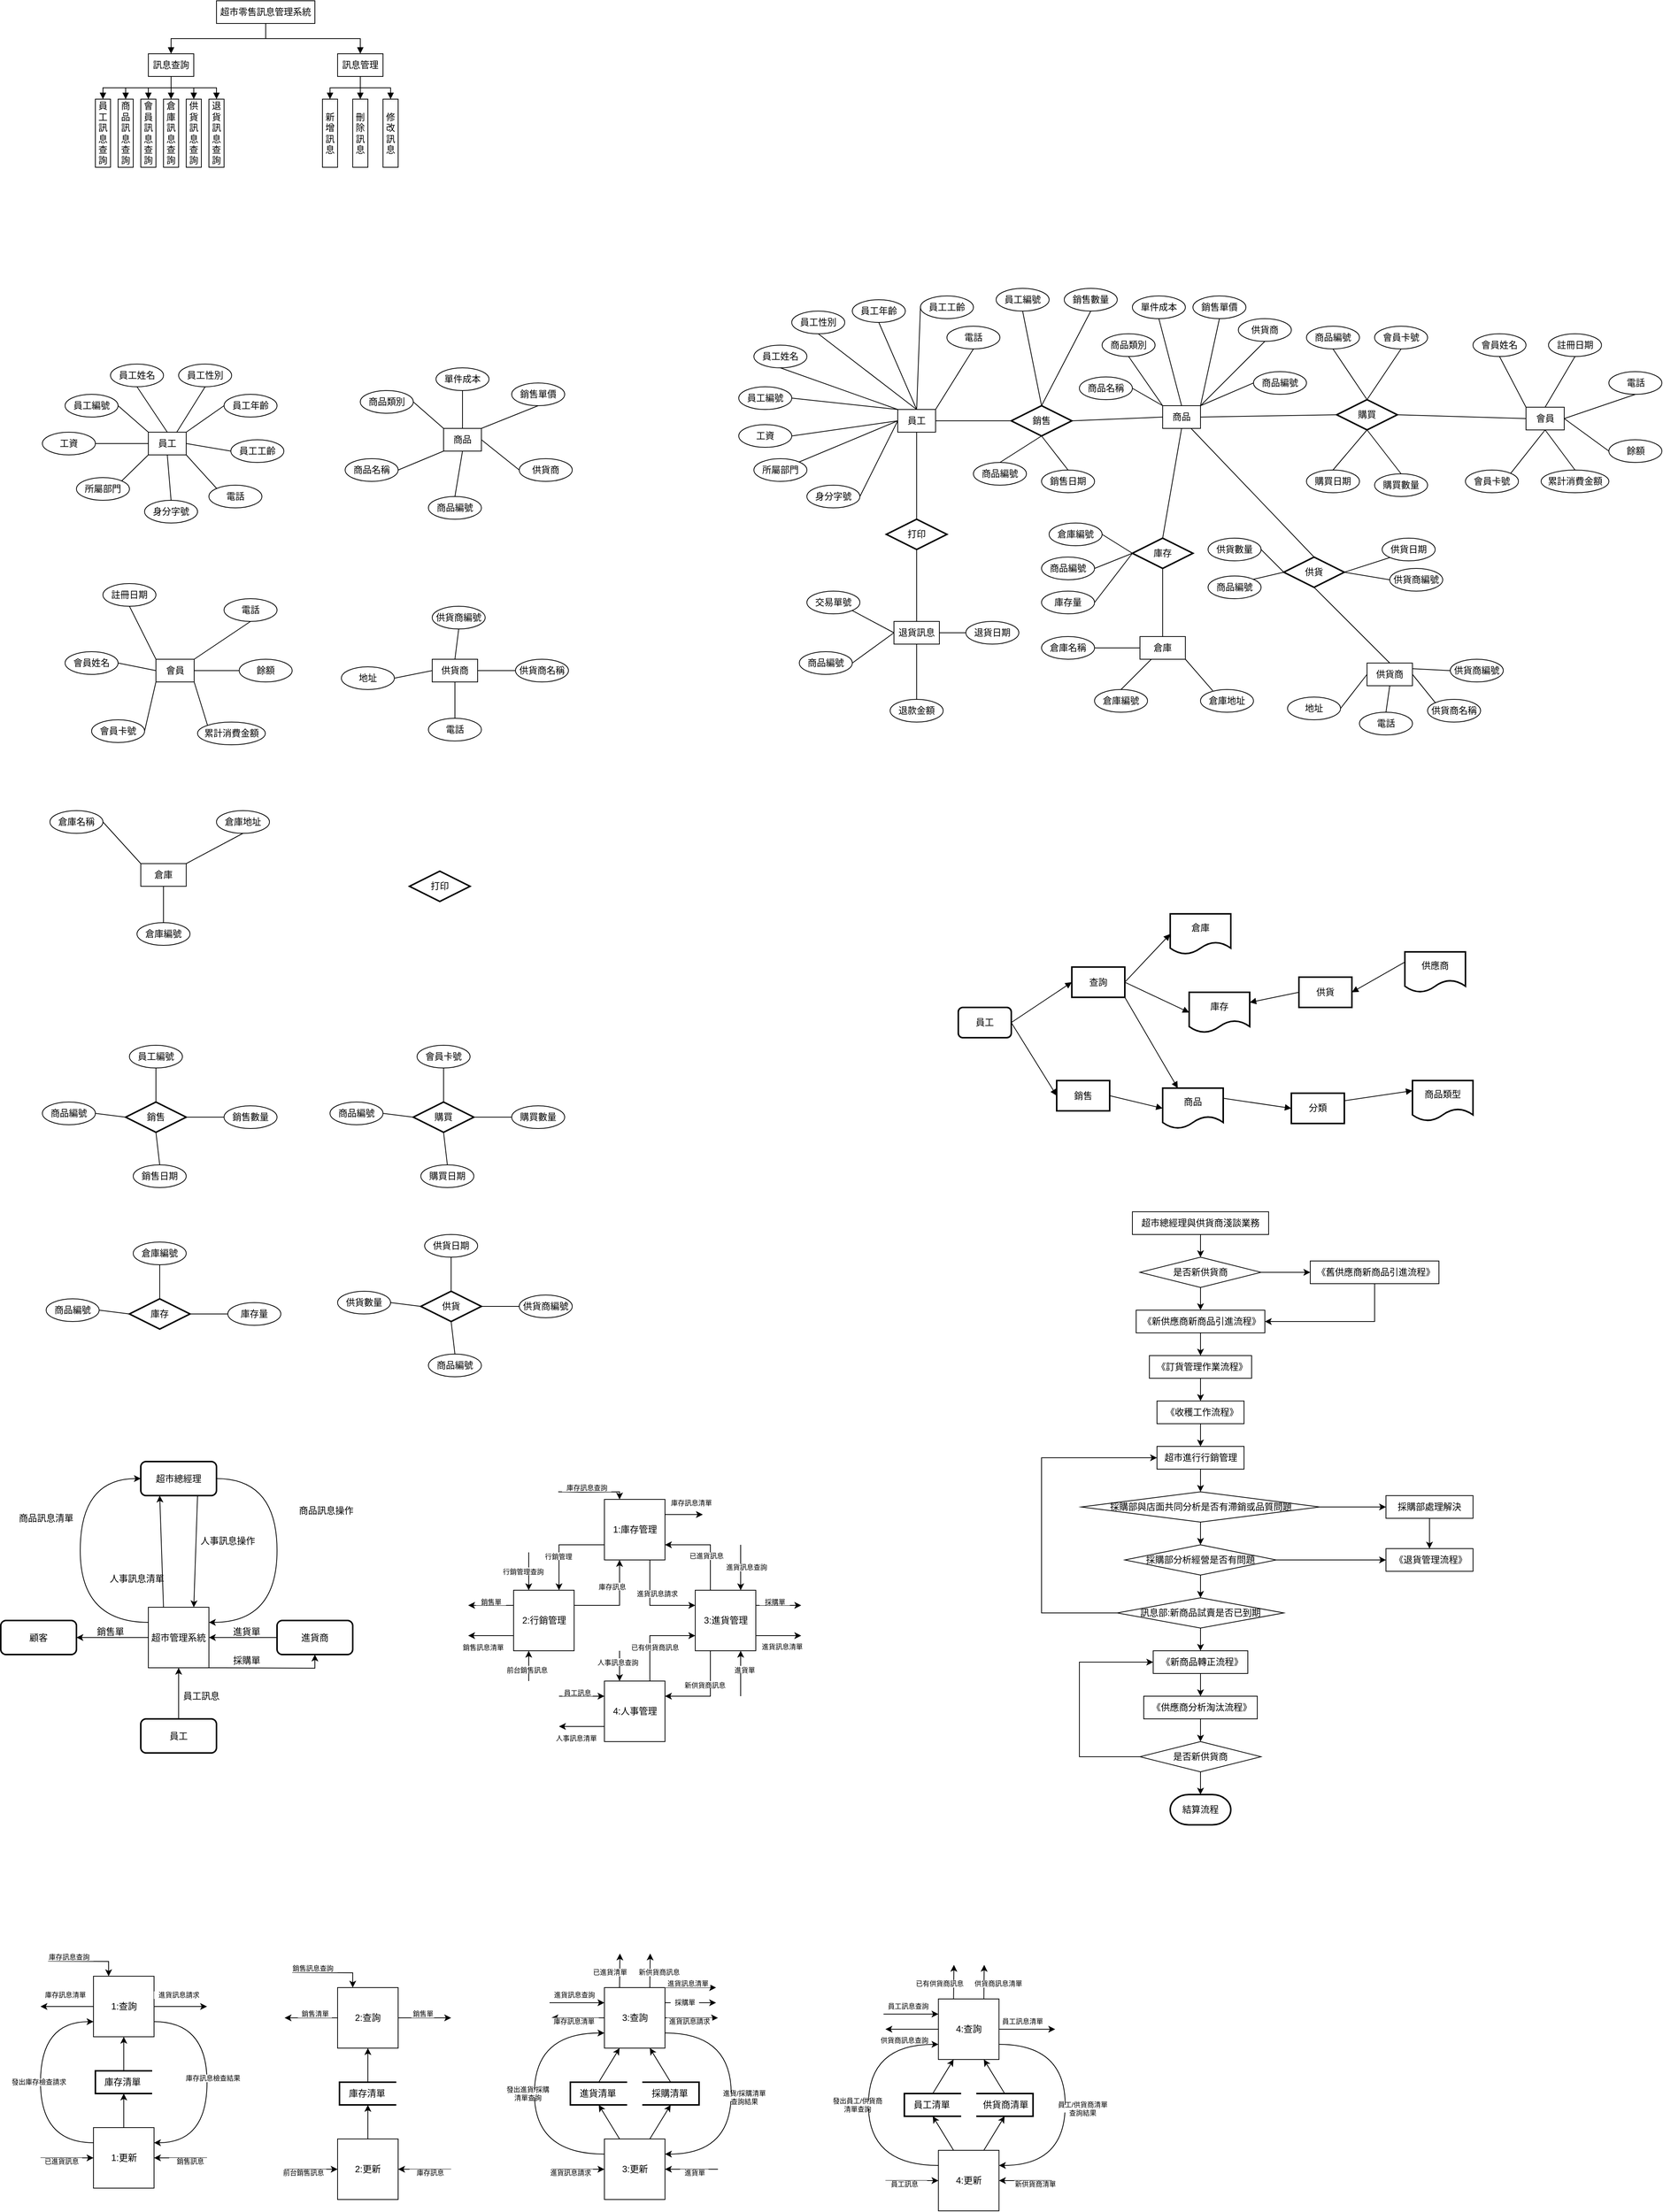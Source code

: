<mxfile version="22.1.13" type="github">
  <diagram id="C5RBs43oDa-KdzZeNtuy" name="Page-1">
    <mxGraphModel dx="679" dy="358" grid="1" gridSize="10" guides="1" tooltips="1" connect="1" arrows="1" fold="1" page="1" pageScale="1" pageWidth="2339" pageHeight="3300" math="0" shadow="0">
      <root>
        <mxCell id="WIyWlLk6GJQsqaUBKTNV-0" />
        <mxCell id="WIyWlLk6GJQsqaUBKTNV-1" parent="WIyWlLk6GJQsqaUBKTNV-0" />
        <mxCell id="ANaxV4xXnxvf2CdGt_C1-0" value="超市零售訊息管理系統" style="rounded=0;whiteSpace=wrap;html=1;" parent="WIyWlLk6GJQsqaUBKTNV-1" vertex="1">
          <mxGeometry x="360" y="200" width="130" height="30" as="geometry" />
        </mxCell>
        <mxCell id="ANaxV4xXnxvf2CdGt_C1-1" value="訊息查詢" style="rounded=0;whiteSpace=wrap;html=1;" parent="WIyWlLk6GJQsqaUBKTNV-1" vertex="1">
          <mxGeometry x="270" y="270" width="60" height="30" as="geometry" />
        </mxCell>
        <mxCell id="ANaxV4xXnxvf2CdGt_C1-2" value="訊息管理" style="rounded=0;whiteSpace=wrap;html=1;" parent="WIyWlLk6GJQsqaUBKTNV-1" vertex="1">
          <mxGeometry x="520" y="270" width="60" height="30" as="geometry" />
        </mxCell>
        <mxCell id="ANaxV4xXnxvf2CdGt_C1-4" value="" style="endArrow=block;endFill=1;html=1;edgeStyle=orthogonalEdgeStyle;align=left;verticalAlign=top;rounded=0;exitX=0.5;exitY=1;exitDx=0;exitDy=0;entryX=0.5;entryY=0;entryDx=0;entryDy=0;" parent="WIyWlLk6GJQsqaUBKTNV-1" source="ANaxV4xXnxvf2CdGt_C1-0" target="ANaxV4xXnxvf2CdGt_C1-2" edge="1">
          <mxGeometry x="-1" relative="1" as="geometry">
            <mxPoint x="340" y="310" as="sourcePoint" />
            <mxPoint x="500" y="310" as="targetPoint" />
          </mxGeometry>
        </mxCell>
        <mxCell id="ANaxV4xXnxvf2CdGt_C1-6" value="" style="endArrow=block;endFill=1;html=1;edgeStyle=orthogonalEdgeStyle;align=left;verticalAlign=top;rounded=0;exitX=0.5;exitY=1;exitDx=0;exitDy=0;entryX=0.5;entryY=0;entryDx=0;entryDy=0;" parent="WIyWlLk6GJQsqaUBKTNV-1" source="ANaxV4xXnxvf2CdGt_C1-0" target="ANaxV4xXnxvf2CdGt_C1-1" edge="1">
          <mxGeometry x="-1" relative="1" as="geometry">
            <mxPoint x="340" y="310" as="sourcePoint" />
            <mxPoint x="500" y="310" as="targetPoint" />
          </mxGeometry>
        </mxCell>
        <mxCell id="ANaxV4xXnxvf2CdGt_C1-8" value="員工訊息查詢" style="rounded=0;whiteSpace=wrap;html=1;" parent="WIyWlLk6GJQsqaUBKTNV-1" vertex="1">
          <mxGeometry x="200" y="330" width="20" height="90" as="geometry" />
        </mxCell>
        <mxCell id="ANaxV4xXnxvf2CdGt_C1-9" value="商品訊息查詢" style="rounded=0;whiteSpace=wrap;html=1;" parent="WIyWlLk6GJQsqaUBKTNV-1" vertex="1">
          <mxGeometry x="230" y="330" width="20" height="90" as="geometry" />
        </mxCell>
        <mxCell id="ANaxV4xXnxvf2CdGt_C1-10" value="會員訊息查詢" style="rounded=0;whiteSpace=wrap;html=1;" parent="WIyWlLk6GJQsqaUBKTNV-1" vertex="1">
          <mxGeometry x="260" y="330" width="20" height="90" as="geometry" />
        </mxCell>
        <mxCell id="ANaxV4xXnxvf2CdGt_C1-11" value="倉庫&lt;br&gt;訊息查詢" style="rounded=0;whiteSpace=wrap;html=1;" parent="WIyWlLk6GJQsqaUBKTNV-1" vertex="1">
          <mxGeometry x="290" y="330" width="20" height="90" as="geometry" />
        </mxCell>
        <mxCell id="ANaxV4xXnxvf2CdGt_C1-12" value="供貨&lt;br&gt;訊息查詢" style="rounded=0;whiteSpace=wrap;html=1;" parent="WIyWlLk6GJQsqaUBKTNV-1" vertex="1">
          <mxGeometry x="320" y="330" width="20" height="90" as="geometry" />
        </mxCell>
        <mxCell id="ANaxV4xXnxvf2CdGt_C1-13" value="退貨&lt;br&gt;訊息查詢" style="rounded=0;whiteSpace=wrap;html=1;" parent="WIyWlLk6GJQsqaUBKTNV-1" vertex="1">
          <mxGeometry x="350" y="330" width="20" height="90" as="geometry" />
        </mxCell>
        <mxCell id="ANaxV4xXnxvf2CdGt_C1-14" value="" style="endArrow=block;endFill=1;html=1;edgeStyle=orthogonalEdgeStyle;align=left;verticalAlign=top;rounded=0;exitX=0.5;exitY=1;exitDx=0;exitDy=0;entryX=0.5;entryY=0;entryDx=0;entryDy=0;" parent="WIyWlLk6GJQsqaUBKTNV-1" source="ANaxV4xXnxvf2CdGt_C1-1" target="ANaxV4xXnxvf2CdGt_C1-8" edge="1">
          <mxGeometry x="-1" relative="1" as="geometry">
            <mxPoint x="340" y="310" as="sourcePoint" />
            <mxPoint x="500" y="310" as="targetPoint" />
          </mxGeometry>
        </mxCell>
        <mxCell id="ANaxV4xXnxvf2CdGt_C1-16" value="" style="endArrow=block;endFill=1;html=1;edgeStyle=orthogonalEdgeStyle;align=left;verticalAlign=top;rounded=0;exitX=0.5;exitY=1;exitDx=0;exitDy=0;entryX=0.5;entryY=0;entryDx=0;entryDy=0;" parent="WIyWlLk6GJQsqaUBKTNV-1" source="ANaxV4xXnxvf2CdGt_C1-1" target="ANaxV4xXnxvf2CdGt_C1-9" edge="1">
          <mxGeometry x="-1" relative="1" as="geometry">
            <mxPoint x="340" y="310" as="sourcePoint" />
            <mxPoint x="500" y="310" as="targetPoint" />
          </mxGeometry>
        </mxCell>
        <mxCell id="ANaxV4xXnxvf2CdGt_C1-18" value="" style="endArrow=block;endFill=1;html=1;edgeStyle=orthogonalEdgeStyle;align=left;verticalAlign=top;rounded=0;exitX=0.5;exitY=1;exitDx=0;exitDy=0;entryX=0.5;entryY=0;entryDx=0;entryDy=0;" parent="WIyWlLk6GJQsqaUBKTNV-1" source="ANaxV4xXnxvf2CdGt_C1-1" target="ANaxV4xXnxvf2CdGt_C1-10" edge="1">
          <mxGeometry x="-1" relative="1" as="geometry">
            <mxPoint x="340" y="310" as="sourcePoint" />
            <mxPoint x="500" y="310" as="targetPoint" />
            <mxPoint as="offset" />
          </mxGeometry>
        </mxCell>
        <mxCell id="ANaxV4xXnxvf2CdGt_C1-20" value="" style="endArrow=block;endFill=1;html=1;edgeStyle=orthogonalEdgeStyle;align=left;verticalAlign=top;rounded=0;exitX=0.5;exitY=1;exitDx=0;exitDy=0;entryX=0.5;entryY=0;entryDx=0;entryDy=0;" parent="WIyWlLk6GJQsqaUBKTNV-1" source="ANaxV4xXnxvf2CdGt_C1-1" target="ANaxV4xXnxvf2CdGt_C1-11" edge="1">
          <mxGeometry x="-1" relative="1" as="geometry">
            <mxPoint x="350" y="280" as="sourcePoint" />
            <mxPoint x="510" y="280" as="targetPoint" />
          </mxGeometry>
        </mxCell>
        <mxCell id="ANaxV4xXnxvf2CdGt_C1-22" value="" style="endArrow=block;endFill=1;html=1;edgeStyle=orthogonalEdgeStyle;align=left;verticalAlign=top;rounded=0;exitX=0.5;exitY=1;exitDx=0;exitDy=0;entryX=0.5;entryY=0;entryDx=0;entryDy=0;" parent="WIyWlLk6GJQsqaUBKTNV-1" source="ANaxV4xXnxvf2CdGt_C1-1" target="ANaxV4xXnxvf2CdGt_C1-12" edge="1">
          <mxGeometry x="-1" relative="1" as="geometry">
            <mxPoint x="330" y="350" as="sourcePoint" />
            <mxPoint x="490" y="350" as="targetPoint" />
          </mxGeometry>
        </mxCell>
        <mxCell id="ANaxV4xXnxvf2CdGt_C1-24" value="" style="endArrow=block;endFill=1;html=1;edgeStyle=orthogonalEdgeStyle;align=left;verticalAlign=top;rounded=0;exitX=0.5;exitY=1;exitDx=0;exitDy=0;entryX=0.5;entryY=0;entryDx=0;entryDy=0;" parent="WIyWlLk6GJQsqaUBKTNV-1" source="ANaxV4xXnxvf2CdGt_C1-1" target="ANaxV4xXnxvf2CdGt_C1-13" edge="1">
          <mxGeometry x="-1" relative="1" as="geometry">
            <mxPoint x="330" y="350" as="sourcePoint" />
            <mxPoint x="490" y="350" as="targetPoint" />
          </mxGeometry>
        </mxCell>
        <mxCell id="ANaxV4xXnxvf2CdGt_C1-26" value="刪除&lt;br&gt;訊息" style="rounded=0;whiteSpace=wrap;html=1;" parent="WIyWlLk6GJQsqaUBKTNV-1" vertex="1">
          <mxGeometry x="540" y="330" width="20" height="90" as="geometry" />
        </mxCell>
        <mxCell id="ANaxV4xXnxvf2CdGt_C1-27" value="新增&lt;br&gt;訊息" style="rounded=0;whiteSpace=wrap;html=1;" parent="WIyWlLk6GJQsqaUBKTNV-1" vertex="1">
          <mxGeometry x="500" y="330" width="20" height="90" as="geometry" />
        </mxCell>
        <mxCell id="ANaxV4xXnxvf2CdGt_C1-28" value="修改訊息" style="rounded=0;whiteSpace=wrap;html=1;" parent="WIyWlLk6GJQsqaUBKTNV-1" vertex="1">
          <mxGeometry x="580" y="330" width="20" height="90" as="geometry" />
        </mxCell>
        <mxCell id="ANaxV4xXnxvf2CdGt_C1-29" value="" style="endArrow=block;endFill=1;html=1;edgeStyle=orthogonalEdgeStyle;align=left;verticalAlign=top;rounded=0;exitX=0.5;exitY=1;exitDx=0;exitDy=0;entryX=0.5;entryY=0;entryDx=0;entryDy=0;" parent="WIyWlLk6GJQsqaUBKTNV-1" source="ANaxV4xXnxvf2CdGt_C1-2" target="ANaxV4xXnxvf2CdGt_C1-27" edge="1">
          <mxGeometry x="-1" relative="1" as="geometry">
            <mxPoint x="330" y="350" as="sourcePoint" />
            <mxPoint x="490" y="350" as="targetPoint" />
          </mxGeometry>
        </mxCell>
        <mxCell id="ANaxV4xXnxvf2CdGt_C1-31" value="" style="endArrow=block;endFill=1;html=1;edgeStyle=orthogonalEdgeStyle;align=left;verticalAlign=top;rounded=0;exitX=0.5;exitY=1;exitDx=0;exitDy=0;entryX=0.5;entryY=0;entryDx=0;entryDy=0;" parent="WIyWlLk6GJQsqaUBKTNV-1" source="ANaxV4xXnxvf2CdGt_C1-2" target="ANaxV4xXnxvf2CdGt_C1-26" edge="1">
          <mxGeometry x="-1" relative="1" as="geometry">
            <mxPoint x="330" y="350" as="sourcePoint" />
            <mxPoint x="490" y="350" as="targetPoint" />
          </mxGeometry>
        </mxCell>
        <mxCell id="ANaxV4xXnxvf2CdGt_C1-33" value="" style="endArrow=block;endFill=1;html=1;edgeStyle=orthogonalEdgeStyle;align=left;verticalAlign=top;rounded=0;exitX=0.5;exitY=1;exitDx=0;exitDy=0;entryX=0.5;entryY=0;entryDx=0;entryDy=0;" parent="WIyWlLk6GJQsqaUBKTNV-1" source="ANaxV4xXnxvf2CdGt_C1-2" target="ANaxV4xXnxvf2CdGt_C1-28" edge="1">
          <mxGeometry x="-1" relative="1" as="geometry">
            <mxPoint x="330" y="350" as="sourcePoint" />
            <mxPoint x="490" y="350" as="targetPoint" />
          </mxGeometry>
        </mxCell>
        <mxCell id="ANaxV4xXnxvf2CdGt_C1-35" value="員工" style="html=1;whiteSpace=wrap;" parent="WIyWlLk6GJQsqaUBKTNV-1" vertex="1">
          <mxGeometry x="270" y="770" width="50" height="30" as="geometry" />
        </mxCell>
        <mxCell id="ANaxV4xXnxvf2CdGt_C1-36" value="員工編號" style="ellipse;whiteSpace=wrap;html=1;" parent="WIyWlLk6GJQsqaUBKTNV-1" vertex="1">
          <mxGeometry x="160" y="720" width="70" height="30" as="geometry" />
        </mxCell>
        <mxCell id="ANaxV4xXnxvf2CdGt_C1-37" value="員工姓名" style="ellipse;whiteSpace=wrap;html=1;" parent="WIyWlLk6GJQsqaUBKTNV-1" vertex="1">
          <mxGeometry x="220" y="680" width="70" height="30" as="geometry" />
        </mxCell>
        <mxCell id="ANaxV4xXnxvf2CdGt_C1-38" value="員工性別" style="ellipse;whiteSpace=wrap;html=1;" parent="WIyWlLk6GJQsqaUBKTNV-1" vertex="1">
          <mxGeometry x="310" y="680" width="70" height="30" as="geometry" />
        </mxCell>
        <mxCell id="ANaxV4xXnxvf2CdGt_C1-39" value="員工年齡" style="ellipse;whiteSpace=wrap;html=1;" parent="WIyWlLk6GJQsqaUBKTNV-1" vertex="1">
          <mxGeometry x="370" y="720" width="70" height="30" as="geometry" />
        </mxCell>
        <mxCell id="ANaxV4xXnxvf2CdGt_C1-40" value="員工工齡" style="ellipse;whiteSpace=wrap;html=1;" parent="WIyWlLk6GJQsqaUBKTNV-1" vertex="1">
          <mxGeometry x="379" y="780" width="70" height="30" as="geometry" />
        </mxCell>
        <mxCell id="ANaxV4xXnxvf2CdGt_C1-41" value="電話" style="ellipse;whiteSpace=wrap;html=1;" parent="WIyWlLk6GJQsqaUBKTNV-1" vertex="1">
          <mxGeometry x="350" y="840" width="70" height="30" as="geometry" />
        </mxCell>
        <mxCell id="ANaxV4xXnxvf2CdGt_C1-42" value="身分字號" style="ellipse;whiteSpace=wrap;html=1;" parent="WIyWlLk6GJQsqaUBKTNV-1" vertex="1">
          <mxGeometry x="265" y="860" width="70" height="30" as="geometry" />
        </mxCell>
        <mxCell id="ANaxV4xXnxvf2CdGt_C1-43" value="所屬部門" style="ellipse;whiteSpace=wrap;html=1;" parent="WIyWlLk6GJQsqaUBKTNV-1" vertex="1">
          <mxGeometry x="175" y="830" width="70" height="30" as="geometry" />
        </mxCell>
        <mxCell id="ANaxV4xXnxvf2CdGt_C1-44" value="工資" style="ellipse;whiteSpace=wrap;html=1;" parent="WIyWlLk6GJQsqaUBKTNV-1" vertex="1">
          <mxGeometry x="130" y="770" width="70" height="30" as="geometry" />
        </mxCell>
        <mxCell id="ANaxV4xXnxvf2CdGt_C1-45" value="" style="endArrow=none;html=1;rounded=0;exitX=0.5;exitY=0;exitDx=0;exitDy=0;entryX=0.5;entryY=1;entryDx=0;entryDy=0;" parent="WIyWlLk6GJQsqaUBKTNV-1" source="ANaxV4xXnxvf2CdGt_C1-35" target="ANaxV4xXnxvf2CdGt_C1-37" edge="1">
          <mxGeometry relative="1" as="geometry">
            <mxPoint x="210" y="720" as="sourcePoint" />
            <mxPoint x="370" y="720" as="targetPoint" />
          </mxGeometry>
        </mxCell>
        <mxCell id="ANaxV4xXnxvf2CdGt_C1-48" value="" style="endArrow=none;html=1;rounded=0;exitX=0.75;exitY=0;exitDx=0;exitDy=0;entryX=0.5;entryY=1;entryDx=0;entryDy=0;" parent="WIyWlLk6GJQsqaUBKTNV-1" source="ANaxV4xXnxvf2CdGt_C1-35" target="ANaxV4xXnxvf2CdGt_C1-38" edge="1">
          <mxGeometry relative="1" as="geometry">
            <mxPoint x="210" y="720" as="sourcePoint" />
            <mxPoint x="370" y="720" as="targetPoint" />
          </mxGeometry>
        </mxCell>
        <mxCell id="ANaxV4xXnxvf2CdGt_C1-51" value="" style="endArrow=none;html=1;rounded=0;exitX=1;exitY=0;exitDx=0;exitDy=0;entryX=0;entryY=0.5;entryDx=0;entryDy=0;" parent="WIyWlLk6GJQsqaUBKTNV-1" source="ANaxV4xXnxvf2CdGt_C1-35" target="ANaxV4xXnxvf2CdGt_C1-39" edge="1">
          <mxGeometry relative="1" as="geometry">
            <mxPoint x="210" y="720" as="sourcePoint" />
            <mxPoint x="340" y="750" as="targetPoint" />
          </mxGeometry>
        </mxCell>
        <mxCell id="ANaxV4xXnxvf2CdGt_C1-54" value="" style="endArrow=none;html=1;rounded=0;exitX=1;exitY=0.5;exitDx=0;exitDy=0;entryX=0;entryY=0.5;entryDx=0;entryDy=0;" parent="WIyWlLk6GJQsqaUBKTNV-1" source="ANaxV4xXnxvf2CdGt_C1-35" target="ANaxV4xXnxvf2CdGt_C1-40" edge="1">
          <mxGeometry relative="1" as="geometry">
            <mxPoint x="210" y="720" as="sourcePoint" />
            <mxPoint x="370" y="720" as="targetPoint" />
          </mxGeometry>
        </mxCell>
        <mxCell id="ANaxV4xXnxvf2CdGt_C1-57" value="" style="endArrow=none;html=1;rounded=0;exitX=1;exitY=1;exitDx=0;exitDy=0;entryX=0;entryY=0;entryDx=0;entryDy=0;" parent="WIyWlLk6GJQsqaUBKTNV-1" source="ANaxV4xXnxvf2CdGt_C1-35" target="ANaxV4xXnxvf2CdGt_C1-41" edge="1">
          <mxGeometry relative="1" as="geometry">
            <mxPoint x="210" y="720" as="sourcePoint" />
            <mxPoint x="370" y="720" as="targetPoint" />
          </mxGeometry>
        </mxCell>
        <mxCell id="ANaxV4xXnxvf2CdGt_C1-60" value="" style="endArrow=none;html=1;rounded=0;exitX=0.5;exitY=1;exitDx=0;exitDy=0;entryX=0.5;entryY=0;entryDx=0;entryDy=0;" parent="WIyWlLk6GJQsqaUBKTNV-1" source="ANaxV4xXnxvf2CdGt_C1-35" target="ANaxV4xXnxvf2CdGt_C1-42" edge="1">
          <mxGeometry relative="1" as="geometry">
            <mxPoint x="210" y="720" as="sourcePoint" />
            <mxPoint x="370" y="720" as="targetPoint" />
          </mxGeometry>
        </mxCell>
        <mxCell id="ANaxV4xXnxvf2CdGt_C1-63" value="" style="endArrow=none;html=1;rounded=0;exitX=0;exitY=1;exitDx=0;exitDy=0;entryX=1;entryY=0;entryDx=0;entryDy=0;" parent="WIyWlLk6GJQsqaUBKTNV-1" source="ANaxV4xXnxvf2CdGt_C1-35" target="ANaxV4xXnxvf2CdGt_C1-43" edge="1">
          <mxGeometry relative="1" as="geometry">
            <mxPoint x="305" y="810" as="sourcePoint" />
            <mxPoint x="310" y="870" as="targetPoint" />
          </mxGeometry>
        </mxCell>
        <mxCell id="ANaxV4xXnxvf2CdGt_C1-64" value="" style="endArrow=none;html=1;rounded=0;exitX=0;exitY=0.5;exitDx=0;exitDy=0;entryX=1;entryY=0.5;entryDx=0;entryDy=0;" parent="WIyWlLk6GJQsqaUBKTNV-1" source="ANaxV4xXnxvf2CdGt_C1-35" target="ANaxV4xXnxvf2CdGt_C1-44" edge="1">
          <mxGeometry relative="1" as="geometry">
            <mxPoint x="280" y="810" as="sourcePoint" />
            <mxPoint x="245" y="844" as="targetPoint" />
          </mxGeometry>
        </mxCell>
        <mxCell id="ANaxV4xXnxvf2CdGt_C1-65" value="" style="endArrow=none;html=1;rounded=0;exitX=0;exitY=0;exitDx=0;exitDy=0;entryX=1;entryY=0.5;entryDx=0;entryDy=0;" parent="WIyWlLk6GJQsqaUBKTNV-1" source="ANaxV4xXnxvf2CdGt_C1-35" target="ANaxV4xXnxvf2CdGt_C1-36" edge="1">
          <mxGeometry relative="1" as="geometry">
            <mxPoint x="280" y="795" as="sourcePoint" />
            <mxPoint x="210" y="795" as="targetPoint" />
          </mxGeometry>
        </mxCell>
        <mxCell id="ANaxV4xXnxvf2CdGt_C1-66" value="商品" style="html=1;whiteSpace=wrap;" parent="WIyWlLk6GJQsqaUBKTNV-1" vertex="1">
          <mxGeometry x="660" y="765" width="50" height="30" as="geometry" />
        </mxCell>
        <mxCell id="ANaxV4xXnxvf2CdGt_C1-67" value="商品類別" style="ellipse;whiteSpace=wrap;html=1;" parent="WIyWlLk6GJQsqaUBKTNV-1" vertex="1">
          <mxGeometry x="550" y="715" width="70" height="30" as="geometry" />
        </mxCell>
        <mxCell id="ANaxV4xXnxvf2CdGt_C1-68" value="單件成本" style="ellipse;whiteSpace=wrap;html=1;" parent="WIyWlLk6GJQsqaUBKTNV-1" vertex="1">
          <mxGeometry x="650" y="685" width="70" height="30" as="geometry" />
        </mxCell>
        <mxCell id="ANaxV4xXnxvf2CdGt_C1-69" value="銷售單價" style="ellipse;whiteSpace=wrap;html=1;" parent="WIyWlLk6GJQsqaUBKTNV-1" vertex="1">
          <mxGeometry x="750" y="705" width="70" height="30" as="geometry" />
        </mxCell>
        <mxCell id="ANaxV4xXnxvf2CdGt_C1-70" value="供貨商" style="ellipse;whiteSpace=wrap;html=1;" parent="WIyWlLk6GJQsqaUBKTNV-1" vertex="1">
          <mxGeometry x="760" y="805" width="70" height="30" as="geometry" />
        </mxCell>
        <mxCell id="ANaxV4xXnxvf2CdGt_C1-74" value="商品編號" style="ellipse;whiteSpace=wrap;html=1;" parent="WIyWlLk6GJQsqaUBKTNV-1" vertex="1">
          <mxGeometry x="640" y="855" width="70" height="30" as="geometry" />
        </mxCell>
        <mxCell id="ANaxV4xXnxvf2CdGt_C1-75" value="商品名稱" style="ellipse;whiteSpace=wrap;html=1;" parent="WIyWlLk6GJQsqaUBKTNV-1" vertex="1">
          <mxGeometry x="530" y="805" width="70" height="30" as="geometry" />
        </mxCell>
        <mxCell id="ANaxV4xXnxvf2CdGt_C1-76" value="" style="endArrow=none;html=1;rounded=0;exitX=0.5;exitY=0;exitDx=0;exitDy=0;entryX=0.5;entryY=1;entryDx=0;entryDy=0;" parent="WIyWlLk6GJQsqaUBKTNV-1" source="ANaxV4xXnxvf2CdGt_C1-66" target="ANaxV4xXnxvf2CdGt_C1-68" edge="1">
          <mxGeometry relative="1" as="geometry">
            <mxPoint x="600" y="715" as="sourcePoint" />
            <mxPoint x="760" y="715" as="targetPoint" />
          </mxGeometry>
        </mxCell>
        <mxCell id="ANaxV4xXnxvf2CdGt_C1-77" value="" style="endArrow=none;html=1;rounded=0;exitX=1;exitY=0;exitDx=0;exitDy=0;entryX=0.5;entryY=1;entryDx=0;entryDy=0;" parent="WIyWlLk6GJQsqaUBKTNV-1" source="ANaxV4xXnxvf2CdGt_C1-66" target="ANaxV4xXnxvf2CdGt_C1-69" edge="1">
          <mxGeometry relative="1" as="geometry">
            <mxPoint x="600" y="715" as="sourcePoint" />
            <mxPoint x="760" y="715" as="targetPoint" />
          </mxGeometry>
        </mxCell>
        <mxCell id="ANaxV4xXnxvf2CdGt_C1-78" value="" style="endArrow=none;html=1;rounded=0;exitX=1;exitY=0.5;exitDx=0;exitDy=0;entryX=0;entryY=0.5;entryDx=0;entryDy=0;" parent="WIyWlLk6GJQsqaUBKTNV-1" source="ANaxV4xXnxvf2CdGt_C1-66" target="ANaxV4xXnxvf2CdGt_C1-70" edge="1">
          <mxGeometry relative="1" as="geometry">
            <mxPoint x="600" y="715" as="sourcePoint" />
            <mxPoint x="730" y="745" as="targetPoint" />
          </mxGeometry>
        </mxCell>
        <mxCell id="ANaxV4xXnxvf2CdGt_C1-82" value="" style="endArrow=none;html=1;rounded=0;exitX=0.5;exitY=1;exitDx=0;exitDy=0;entryX=0.5;entryY=0;entryDx=0;entryDy=0;" parent="WIyWlLk6GJQsqaUBKTNV-1" source="ANaxV4xXnxvf2CdGt_C1-66" target="ANaxV4xXnxvf2CdGt_C1-74" edge="1">
          <mxGeometry relative="1" as="geometry">
            <mxPoint x="695" y="805" as="sourcePoint" />
            <mxPoint x="700" y="865" as="targetPoint" />
          </mxGeometry>
        </mxCell>
        <mxCell id="ANaxV4xXnxvf2CdGt_C1-83" value="" style="endArrow=none;html=1;rounded=0;exitX=0;exitY=1;exitDx=0;exitDy=0;entryX=1;entryY=0.5;entryDx=0;entryDy=0;" parent="WIyWlLk6GJQsqaUBKTNV-1" source="ANaxV4xXnxvf2CdGt_C1-66" target="ANaxV4xXnxvf2CdGt_C1-75" edge="1">
          <mxGeometry relative="1" as="geometry">
            <mxPoint x="670" y="805" as="sourcePoint" />
            <mxPoint x="635" y="839" as="targetPoint" />
          </mxGeometry>
        </mxCell>
        <mxCell id="ANaxV4xXnxvf2CdGt_C1-84" value="" style="endArrow=none;html=1;rounded=0;exitX=0;exitY=0;exitDx=0;exitDy=0;entryX=1;entryY=0.5;entryDx=0;entryDy=0;" parent="WIyWlLk6GJQsqaUBKTNV-1" source="ANaxV4xXnxvf2CdGt_C1-66" target="ANaxV4xXnxvf2CdGt_C1-67" edge="1">
          <mxGeometry relative="1" as="geometry">
            <mxPoint x="670" y="790" as="sourcePoint" />
            <mxPoint x="600" y="790" as="targetPoint" />
          </mxGeometry>
        </mxCell>
        <mxCell id="ANaxV4xXnxvf2CdGt_C1-3" value="退貨訊息" style="html=1;whiteSpace=wrap;" parent="WIyWlLk6GJQsqaUBKTNV-1" vertex="1">
          <mxGeometry x="1255" y="1020" width="60" height="30" as="geometry" />
        </mxCell>
        <mxCell id="ANaxV4xXnxvf2CdGt_C1-5" value="交易單號" style="ellipse;whiteSpace=wrap;html=1;" parent="WIyWlLk6GJQsqaUBKTNV-1" vertex="1">
          <mxGeometry x="1140" y="980" width="70" height="30" as="geometry" />
        </mxCell>
        <mxCell id="ANaxV4xXnxvf2CdGt_C1-17" value="退貨日期" style="ellipse;whiteSpace=wrap;html=1;" parent="WIyWlLk6GJQsqaUBKTNV-1" vertex="1">
          <mxGeometry x="1350" y="1020" width="70" height="30" as="geometry" />
        </mxCell>
        <mxCell id="ANaxV4xXnxvf2CdGt_C1-19" value="退款金額" style="ellipse;whiteSpace=wrap;html=1;" parent="WIyWlLk6GJQsqaUBKTNV-1" vertex="1">
          <mxGeometry x="1250" y="1123" width="70" height="30" as="geometry" />
        </mxCell>
        <mxCell id="ANaxV4xXnxvf2CdGt_C1-21" value="商品編號" style="ellipse;whiteSpace=wrap;html=1;" parent="WIyWlLk6GJQsqaUBKTNV-1" vertex="1">
          <mxGeometry x="1130" y="1060" width="70" height="30" as="geometry" />
        </mxCell>
        <mxCell id="ANaxV4xXnxvf2CdGt_C1-30" value="" style="endArrow=none;html=1;rounded=0;exitX=1;exitY=0.5;exitDx=0;exitDy=0;entryX=0;entryY=0.5;entryDx=0;entryDy=0;" parent="WIyWlLk6GJQsqaUBKTNV-1" source="ANaxV4xXnxvf2CdGt_C1-3" target="ANaxV4xXnxvf2CdGt_C1-17" edge="1">
          <mxGeometry relative="1" as="geometry">
            <mxPoint x="1200" y="995" as="sourcePoint" />
            <mxPoint x="1330" y="1025" as="targetPoint" />
          </mxGeometry>
        </mxCell>
        <mxCell id="ANaxV4xXnxvf2CdGt_C1-32" value="" style="endArrow=none;html=1;rounded=0;exitX=0.5;exitY=1;exitDx=0;exitDy=0;entryX=0.5;entryY=0;entryDx=0;entryDy=0;" parent="WIyWlLk6GJQsqaUBKTNV-1" source="ANaxV4xXnxvf2CdGt_C1-3" target="ANaxV4xXnxvf2CdGt_C1-19" edge="1">
          <mxGeometry relative="1" as="geometry">
            <mxPoint x="1295" y="1085" as="sourcePoint" />
            <mxPoint x="1300" y="1145" as="targetPoint" />
          </mxGeometry>
        </mxCell>
        <mxCell id="ANaxV4xXnxvf2CdGt_C1-34" value="" style="endArrow=none;html=1;rounded=0;exitX=0;exitY=0.5;exitDx=0;exitDy=0;entryX=1;entryY=0.5;entryDx=0;entryDy=0;" parent="WIyWlLk6GJQsqaUBKTNV-1" source="ANaxV4xXnxvf2CdGt_C1-3" target="ANaxV4xXnxvf2CdGt_C1-21" edge="1">
          <mxGeometry relative="1" as="geometry">
            <mxPoint x="1270" y="1085" as="sourcePoint" />
            <mxPoint x="1235" y="1119" as="targetPoint" />
          </mxGeometry>
        </mxCell>
        <mxCell id="ANaxV4xXnxvf2CdGt_C1-46" value="" style="endArrow=none;html=1;rounded=0;exitX=0;exitY=0.5;exitDx=0;exitDy=0;entryX=1;entryY=1;entryDx=0;entryDy=0;" parent="WIyWlLk6GJQsqaUBKTNV-1" source="ANaxV4xXnxvf2CdGt_C1-3" target="ANaxV4xXnxvf2CdGt_C1-5" edge="1">
          <mxGeometry relative="1" as="geometry">
            <mxPoint x="1270" y="1070" as="sourcePoint" />
            <mxPoint x="1200" y="1070" as="targetPoint" />
          </mxGeometry>
        </mxCell>
        <mxCell id="ANaxV4xXnxvf2CdGt_C1-47" value="會員" style="html=1;whiteSpace=wrap;" parent="WIyWlLk6GJQsqaUBKTNV-1" vertex="1">
          <mxGeometry x="280" y="1070" width="50.5" height="30" as="geometry" />
        </mxCell>
        <mxCell id="ANaxV4xXnxvf2CdGt_C1-49" value="會員卡號" style="ellipse;whiteSpace=wrap;html=1;" parent="WIyWlLk6GJQsqaUBKTNV-1" vertex="1">
          <mxGeometry x="195" y="1150" width="70" height="30" as="geometry" />
        </mxCell>
        <mxCell id="ANaxV4xXnxvf2CdGt_C1-50" value="會員姓名" style="ellipse;whiteSpace=wrap;html=1;" parent="WIyWlLk6GJQsqaUBKTNV-1" vertex="1">
          <mxGeometry x="160" y="1060" width="70" height="30" as="geometry" />
        </mxCell>
        <mxCell id="ANaxV4xXnxvf2CdGt_C1-52" value="註冊日期" style="ellipse;whiteSpace=wrap;html=1;" parent="WIyWlLk6GJQsqaUBKTNV-1" vertex="1">
          <mxGeometry x="210" y="970" width="70" height="30" as="geometry" />
        </mxCell>
        <mxCell id="ANaxV4xXnxvf2CdGt_C1-53" value="電話" style="ellipse;whiteSpace=wrap;html=1;" parent="WIyWlLk6GJQsqaUBKTNV-1" vertex="1">
          <mxGeometry x="370" y="990" width="70" height="30" as="geometry" />
        </mxCell>
        <mxCell id="ANaxV4xXnxvf2CdGt_C1-55" value="餘額" style="ellipse;whiteSpace=wrap;html=1;" parent="WIyWlLk6GJQsqaUBKTNV-1" vertex="1">
          <mxGeometry x="390" y="1070" width="70" height="30" as="geometry" />
        </mxCell>
        <mxCell id="ANaxV4xXnxvf2CdGt_C1-56" value="累計消費金額" style="ellipse;whiteSpace=wrap;html=1;" parent="WIyWlLk6GJQsqaUBKTNV-1" vertex="1">
          <mxGeometry x="335" y="1153" width="89.5" height="30" as="geometry" />
        </mxCell>
        <mxCell id="ANaxV4xXnxvf2CdGt_C1-62" value="" style="endArrow=none;html=1;rounded=0;exitX=0;exitY=0.5;exitDx=0;exitDy=0;entryX=1;entryY=0.5;entryDx=0;entryDy=0;" parent="WIyWlLk6GJQsqaUBKTNV-1" source="ANaxV4xXnxvf2CdGt_C1-47" target="ANaxV4xXnxvf2CdGt_C1-50" edge="1">
          <mxGeometry relative="1" as="geometry">
            <mxPoint x="220.5" y="1020" as="sourcePoint" />
            <mxPoint x="380.5" y="1020" as="targetPoint" />
          </mxGeometry>
        </mxCell>
        <mxCell id="ANaxV4xXnxvf2CdGt_C1-71" value="" style="endArrow=none;html=1;rounded=0;exitX=0;exitY=0;exitDx=0;exitDy=0;entryX=0.5;entryY=1;entryDx=0;entryDy=0;" parent="WIyWlLk6GJQsqaUBKTNV-1" source="ANaxV4xXnxvf2CdGt_C1-47" target="ANaxV4xXnxvf2CdGt_C1-52" edge="1">
          <mxGeometry relative="1" as="geometry">
            <mxPoint x="220.5" y="1020" as="sourcePoint" />
            <mxPoint x="380.5" y="1020" as="targetPoint" />
          </mxGeometry>
        </mxCell>
        <mxCell id="ANaxV4xXnxvf2CdGt_C1-72" value="" style="endArrow=none;html=1;rounded=0;exitX=1;exitY=0;exitDx=0;exitDy=0;entryX=0.5;entryY=1;entryDx=0;entryDy=0;" parent="WIyWlLk6GJQsqaUBKTNV-1" source="ANaxV4xXnxvf2CdGt_C1-47" target="ANaxV4xXnxvf2CdGt_C1-53" edge="1">
          <mxGeometry relative="1" as="geometry">
            <mxPoint x="220.5" y="1020" as="sourcePoint" />
            <mxPoint x="350.5" y="1050" as="targetPoint" />
          </mxGeometry>
        </mxCell>
        <mxCell id="ANaxV4xXnxvf2CdGt_C1-73" value="" style="endArrow=none;html=1;rounded=0;exitX=1;exitY=0.5;exitDx=0;exitDy=0;entryX=0;entryY=0.5;entryDx=0;entryDy=0;" parent="WIyWlLk6GJQsqaUBKTNV-1" source="ANaxV4xXnxvf2CdGt_C1-47" target="ANaxV4xXnxvf2CdGt_C1-55" edge="1">
          <mxGeometry relative="1" as="geometry">
            <mxPoint x="220.5" y="1020" as="sourcePoint" />
            <mxPoint x="380.5" y="1020" as="targetPoint" />
          </mxGeometry>
        </mxCell>
        <mxCell id="ANaxV4xXnxvf2CdGt_C1-79" value="" style="endArrow=none;html=1;rounded=0;exitX=1;exitY=1;exitDx=0;exitDy=0;entryX=0;entryY=0;entryDx=0;entryDy=0;" parent="WIyWlLk6GJQsqaUBKTNV-1" source="ANaxV4xXnxvf2CdGt_C1-47" target="ANaxV4xXnxvf2CdGt_C1-56" edge="1">
          <mxGeometry relative="1" as="geometry">
            <mxPoint x="220.5" y="1020" as="sourcePoint" />
            <mxPoint x="380.5" y="1020" as="targetPoint" />
          </mxGeometry>
        </mxCell>
        <mxCell id="ANaxV4xXnxvf2CdGt_C1-86" value="" style="endArrow=none;html=1;rounded=0;exitX=0;exitY=1;exitDx=0;exitDy=0;entryX=1;entryY=0.5;entryDx=0;entryDy=0;" parent="WIyWlLk6GJQsqaUBKTNV-1" source="ANaxV4xXnxvf2CdGt_C1-47" target="ANaxV4xXnxvf2CdGt_C1-49" edge="1">
          <mxGeometry relative="1" as="geometry">
            <mxPoint x="290.5" y="1095" as="sourcePoint" />
            <mxPoint x="220.5" y="1095" as="targetPoint" />
          </mxGeometry>
        </mxCell>
        <mxCell id="ANaxV4xXnxvf2CdGt_C1-87" value="倉庫" style="html=1;whiteSpace=wrap;" parent="WIyWlLk6GJQsqaUBKTNV-1" vertex="1">
          <mxGeometry x="260" y="1340" width="60" height="30" as="geometry" />
        </mxCell>
        <mxCell id="ANaxV4xXnxvf2CdGt_C1-88" value="倉庫地址" style="ellipse;whiteSpace=wrap;html=1;" parent="WIyWlLk6GJQsqaUBKTNV-1" vertex="1">
          <mxGeometry x="360" y="1270" width="70" height="30" as="geometry" />
        </mxCell>
        <mxCell id="ANaxV4xXnxvf2CdGt_C1-90" value="倉庫編號" style="ellipse;whiteSpace=wrap;html=1;" parent="WIyWlLk6GJQsqaUBKTNV-1" vertex="1">
          <mxGeometry x="255" y="1418" width="70" height="30" as="geometry" />
        </mxCell>
        <mxCell id="ANaxV4xXnxvf2CdGt_C1-91" value="倉庫名稱" style="ellipse;whiteSpace=wrap;html=1;" parent="WIyWlLk6GJQsqaUBKTNV-1" vertex="1">
          <mxGeometry x="140" y="1270" width="70" height="30" as="geometry" />
        </mxCell>
        <mxCell id="ANaxV4xXnxvf2CdGt_C1-93" value="" style="endArrow=none;html=1;rounded=0;exitX=0.5;exitY=1;exitDx=0;exitDy=0;entryX=0.5;entryY=0;entryDx=0;entryDy=0;" parent="WIyWlLk6GJQsqaUBKTNV-1" source="ANaxV4xXnxvf2CdGt_C1-87" target="ANaxV4xXnxvf2CdGt_C1-90" edge="1">
          <mxGeometry relative="1" as="geometry">
            <mxPoint x="305" y="1380" as="sourcePoint" />
            <mxPoint x="310" y="1440" as="targetPoint" />
          </mxGeometry>
        </mxCell>
        <mxCell id="ANaxV4xXnxvf2CdGt_C1-94" value="" style="endArrow=none;html=1;rounded=0;exitX=0;exitY=0;exitDx=0;exitDy=0;entryX=1;entryY=0.5;entryDx=0;entryDy=0;" parent="WIyWlLk6GJQsqaUBKTNV-1" source="ANaxV4xXnxvf2CdGt_C1-87" target="ANaxV4xXnxvf2CdGt_C1-91" edge="1">
          <mxGeometry relative="1" as="geometry">
            <mxPoint x="280" y="1380" as="sourcePoint" />
            <mxPoint x="245" y="1414" as="targetPoint" />
          </mxGeometry>
        </mxCell>
        <mxCell id="ANaxV4xXnxvf2CdGt_C1-95" value="" style="endArrow=none;html=1;rounded=0;exitX=1;exitY=0;exitDx=0;exitDy=0;entryX=0.5;entryY=1;entryDx=0;entryDy=0;" parent="WIyWlLk6GJQsqaUBKTNV-1" source="ANaxV4xXnxvf2CdGt_C1-87" target="ANaxV4xXnxvf2CdGt_C1-88" edge="1">
          <mxGeometry relative="1" as="geometry">
            <mxPoint x="280" y="1365" as="sourcePoint" />
            <mxPoint x="210" y="1365" as="targetPoint" />
          </mxGeometry>
        </mxCell>
        <mxCell id="ANaxV4xXnxvf2CdGt_C1-96" value="供貨商" style="html=1;whiteSpace=wrap;" parent="WIyWlLk6GJQsqaUBKTNV-1" vertex="1">
          <mxGeometry x="645" y="1070" width="60" height="30" as="geometry" />
        </mxCell>
        <mxCell id="ANaxV4xXnxvf2CdGt_C1-97" value="供貨商編號" style="ellipse;whiteSpace=wrap;html=1;" parent="WIyWlLk6GJQsqaUBKTNV-1" vertex="1">
          <mxGeometry x="645" y="1000" width="70" height="30" as="geometry" />
        </mxCell>
        <mxCell id="ANaxV4xXnxvf2CdGt_C1-98" value="供貨商名稱" style="ellipse;whiteSpace=wrap;html=1;" parent="WIyWlLk6GJQsqaUBKTNV-1" vertex="1">
          <mxGeometry x="755" y="1070" width="70" height="30" as="geometry" />
        </mxCell>
        <mxCell id="ANaxV4xXnxvf2CdGt_C1-99" value="電話" style="ellipse;whiteSpace=wrap;html=1;" parent="WIyWlLk6GJQsqaUBKTNV-1" vertex="1">
          <mxGeometry x="640" y="1148" width="70" height="30" as="geometry" />
        </mxCell>
        <mxCell id="ANaxV4xXnxvf2CdGt_C1-100" value="地址" style="ellipse;whiteSpace=wrap;html=1;" parent="WIyWlLk6GJQsqaUBKTNV-1" vertex="1">
          <mxGeometry x="525" y="1080" width="70" height="30" as="geometry" />
        </mxCell>
        <mxCell id="ANaxV4xXnxvf2CdGt_C1-101" value="" style="endArrow=none;html=1;rounded=0;exitX=1;exitY=0.5;exitDx=0;exitDy=0;entryX=0;entryY=0.5;entryDx=0;entryDy=0;" parent="WIyWlLk6GJQsqaUBKTNV-1" source="ANaxV4xXnxvf2CdGt_C1-96" target="ANaxV4xXnxvf2CdGt_C1-98" edge="1">
          <mxGeometry relative="1" as="geometry">
            <mxPoint x="595" y="1020" as="sourcePoint" />
            <mxPoint x="725" y="1050" as="targetPoint" />
          </mxGeometry>
        </mxCell>
        <mxCell id="ANaxV4xXnxvf2CdGt_C1-102" value="" style="endArrow=none;html=1;rounded=0;exitX=0.5;exitY=1;exitDx=0;exitDy=0;entryX=0.5;entryY=0;entryDx=0;entryDy=0;" parent="WIyWlLk6GJQsqaUBKTNV-1" source="ANaxV4xXnxvf2CdGt_C1-96" target="ANaxV4xXnxvf2CdGt_C1-99" edge="1">
          <mxGeometry relative="1" as="geometry">
            <mxPoint x="690" y="1110" as="sourcePoint" />
            <mxPoint x="695" y="1170" as="targetPoint" />
          </mxGeometry>
        </mxCell>
        <mxCell id="ANaxV4xXnxvf2CdGt_C1-103" value="" style="endArrow=none;html=1;rounded=0;exitX=0;exitY=0.5;exitDx=0;exitDy=0;entryX=1;entryY=0.5;entryDx=0;entryDy=0;" parent="WIyWlLk6GJQsqaUBKTNV-1" source="ANaxV4xXnxvf2CdGt_C1-96" target="ANaxV4xXnxvf2CdGt_C1-100" edge="1">
          <mxGeometry relative="1" as="geometry">
            <mxPoint x="665" y="1110" as="sourcePoint" />
            <mxPoint x="630" y="1144" as="targetPoint" />
          </mxGeometry>
        </mxCell>
        <mxCell id="ANaxV4xXnxvf2CdGt_C1-104" value="" style="endArrow=none;html=1;rounded=0;exitX=0.5;exitY=0;exitDx=0;exitDy=0;entryX=0.5;entryY=1;entryDx=0;entryDy=0;" parent="WIyWlLk6GJQsqaUBKTNV-1" source="ANaxV4xXnxvf2CdGt_C1-96" target="ANaxV4xXnxvf2CdGt_C1-97" edge="1">
          <mxGeometry relative="1" as="geometry">
            <mxPoint x="665" y="1095" as="sourcePoint" />
            <mxPoint x="595" y="1095" as="targetPoint" />
          </mxGeometry>
        </mxCell>
        <mxCell id="ANaxV4xXnxvf2CdGt_C1-106" value="打印" style="strokeWidth=2;html=1;shape=mxgraph.flowchart.decision;whiteSpace=wrap;" parent="WIyWlLk6GJQsqaUBKTNV-1" vertex="1">
          <mxGeometry x="615" y="1350" width="80" height="40" as="geometry" />
        </mxCell>
        <mxCell id="ANaxV4xXnxvf2CdGt_C1-108" value="供貨" style="strokeWidth=2;html=1;shape=mxgraph.flowchart.decision;whiteSpace=wrap;" parent="WIyWlLk6GJQsqaUBKTNV-1" vertex="1">
          <mxGeometry x="630" y="1905" width="80" height="40" as="geometry" />
        </mxCell>
        <mxCell id="ANaxV4xXnxvf2CdGt_C1-109" value="供貨日期" style="ellipse;whiteSpace=wrap;html=1;" parent="WIyWlLk6GJQsqaUBKTNV-1" vertex="1">
          <mxGeometry x="635" y="1830" width="70" height="30" as="geometry" />
        </mxCell>
        <mxCell id="ANaxV4xXnxvf2CdGt_C1-110" value="供貨數量" style="ellipse;whiteSpace=wrap;html=1;" parent="WIyWlLk6GJQsqaUBKTNV-1" vertex="1">
          <mxGeometry x="520" y="1905" width="70" height="30" as="geometry" />
        </mxCell>
        <mxCell id="ANaxV4xXnxvf2CdGt_C1-111" value="商品編號" style="ellipse;whiteSpace=wrap;html=1;" parent="WIyWlLk6GJQsqaUBKTNV-1" vertex="1">
          <mxGeometry x="640" y="1988" width="70" height="30" as="geometry" />
        </mxCell>
        <mxCell id="ANaxV4xXnxvf2CdGt_C1-113" value="供貨商編號" style="ellipse;whiteSpace=wrap;html=1;" parent="WIyWlLk6GJQsqaUBKTNV-1" vertex="1">
          <mxGeometry x="760" y="1910" width="70" height="30" as="geometry" />
        </mxCell>
        <mxCell id="ANaxV4xXnxvf2CdGt_C1-114" value="" style="endArrow=none;html=1;rounded=0;exitX=0.5;exitY=1;exitDx=0;exitDy=0;entryX=0.5;entryY=0;entryDx=0;entryDy=0;entryPerimeter=0;" parent="WIyWlLk6GJQsqaUBKTNV-1" source="ANaxV4xXnxvf2CdGt_C1-109" target="ANaxV4xXnxvf2CdGt_C1-108" edge="1">
          <mxGeometry relative="1" as="geometry">
            <mxPoint x="470" y="1920" as="sourcePoint" />
            <mxPoint x="630" y="1920" as="targetPoint" />
          </mxGeometry>
        </mxCell>
        <mxCell id="ANaxV4xXnxvf2CdGt_C1-117" value="" style="endArrow=none;html=1;rounded=0;exitX=0;exitY=0.5;exitDx=0;exitDy=0;entryX=1;entryY=0.5;entryDx=0;entryDy=0;entryPerimeter=0;" parent="WIyWlLk6GJQsqaUBKTNV-1" source="ANaxV4xXnxvf2CdGt_C1-113" target="ANaxV4xXnxvf2CdGt_C1-108" edge="1">
          <mxGeometry relative="1" as="geometry">
            <mxPoint x="680" y="1870" as="sourcePoint" />
            <mxPoint x="680" y="1915" as="targetPoint" />
          </mxGeometry>
        </mxCell>
        <mxCell id="ANaxV4xXnxvf2CdGt_C1-118" value="" style="endArrow=none;html=1;rounded=0;exitX=0.5;exitY=1;exitDx=0;exitDy=0;entryX=0.5;entryY=0;entryDx=0;entryDy=0;exitPerimeter=0;" parent="WIyWlLk6GJQsqaUBKTNV-1" source="ANaxV4xXnxvf2CdGt_C1-108" target="ANaxV4xXnxvf2CdGt_C1-111" edge="1">
          <mxGeometry relative="1" as="geometry">
            <mxPoint x="690" y="1880" as="sourcePoint" />
            <mxPoint x="690" y="1925" as="targetPoint" />
          </mxGeometry>
        </mxCell>
        <mxCell id="ANaxV4xXnxvf2CdGt_C1-119" value="" style="endArrow=none;html=1;rounded=0;exitX=1;exitY=0.5;exitDx=0;exitDy=0;entryX=0;entryY=0.5;entryDx=0;entryDy=0;entryPerimeter=0;" parent="WIyWlLk6GJQsqaUBKTNV-1" source="ANaxV4xXnxvf2CdGt_C1-110" target="ANaxV4xXnxvf2CdGt_C1-108" edge="1">
          <mxGeometry relative="1" as="geometry">
            <mxPoint x="700" y="1890" as="sourcePoint" />
            <mxPoint x="700" y="1935" as="targetPoint" />
          </mxGeometry>
        </mxCell>
        <mxCell id="ANaxV4xXnxvf2CdGt_C1-120" value="銷售" style="strokeWidth=2;html=1;shape=mxgraph.flowchart.decision;whiteSpace=wrap;" parent="WIyWlLk6GJQsqaUBKTNV-1" vertex="1">
          <mxGeometry x="240" y="1655" width="80" height="40" as="geometry" />
        </mxCell>
        <mxCell id="ANaxV4xXnxvf2CdGt_C1-121" value="員工編號" style="ellipse;whiteSpace=wrap;html=1;" parent="WIyWlLk6GJQsqaUBKTNV-1" vertex="1">
          <mxGeometry x="245" y="1580" width="70" height="30" as="geometry" />
        </mxCell>
        <mxCell id="ANaxV4xXnxvf2CdGt_C1-122" value="商品編號" style="ellipse;whiteSpace=wrap;html=1;" parent="WIyWlLk6GJQsqaUBKTNV-1" vertex="1">
          <mxGeometry x="130" y="1655" width="70" height="30" as="geometry" />
        </mxCell>
        <mxCell id="ANaxV4xXnxvf2CdGt_C1-123" value="銷售日期" style="ellipse;whiteSpace=wrap;html=1;" parent="WIyWlLk6GJQsqaUBKTNV-1" vertex="1">
          <mxGeometry x="250" y="1738" width="70" height="30" as="geometry" />
        </mxCell>
        <mxCell id="ANaxV4xXnxvf2CdGt_C1-124" value="銷售數量" style="ellipse;whiteSpace=wrap;html=1;" parent="WIyWlLk6GJQsqaUBKTNV-1" vertex="1">
          <mxGeometry x="370" y="1660" width="70" height="30" as="geometry" />
        </mxCell>
        <mxCell id="ANaxV4xXnxvf2CdGt_C1-125" value="" style="endArrow=none;html=1;rounded=0;exitX=0.5;exitY=1;exitDx=0;exitDy=0;entryX=0.5;entryY=0;entryDx=0;entryDy=0;entryPerimeter=0;" parent="WIyWlLk6GJQsqaUBKTNV-1" source="ANaxV4xXnxvf2CdGt_C1-121" target="ANaxV4xXnxvf2CdGt_C1-120" edge="1">
          <mxGeometry relative="1" as="geometry">
            <mxPoint x="80" y="1670" as="sourcePoint" />
            <mxPoint x="240" y="1670" as="targetPoint" />
          </mxGeometry>
        </mxCell>
        <mxCell id="ANaxV4xXnxvf2CdGt_C1-126" value="" style="endArrow=none;html=1;rounded=0;exitX=0;exitY=0.5;exitDx=0;exitDy=0;entryX=1;entryY=0.5;entryDx=0;entryDy=0;entryPerimeter=0;" parent="WIyWlLk6GJQsqaUBKTNV-1" source="ANaxV4xXnxvf2CdGt_C1-124" target="ANaxV4xXnxvf2CdGt_C1-120" edge="1">
          <mxGeometry relative="1" as="geometry">
            <mxPoint x="290" y="1620" as="sourcePoint" />
            <mxPoint x="290" y="1665" as="targetPoint" />
          </mxGeometry>
        </mxCell>
        <mxCell id="ANaxV4xXnxvf2CdGt_C1-127" value="" style="endArrow=none;html=1;rounded=0;exitX=0.5;exitY=1;exitDx=0;exitDy=0;entryX=0.5;entryY=0;entryDx=0;entryDy=0;exitPerimeter=0;" parent="WIyWlLk6GJQsqaUBKTNV-1" source="ANaxV4xXnxvf2CdGt_C1-120" target="ANaxV4xXnxvf2CdGt_C1-123" edge="1">
          <mxGeometry relative="1" as="geometry">
            <mxPoint x="300" y="1630" as="sourcePoint" />
            <mxPoint x="300" y="1675" as="targetPoint" />
          </mxGeometry>
        </mxCell>
        <mxCell id="ANaxV4xXnxvf2CdGt_C1-128" value="" style="endArrow=none;html=1;rounded=0;exitX=1;exitY=0.5;exitDx=0;exitDy=0;entryX=0;entryY=0.5;entryDx=0;entryDy=0;entryPerimeter=0;" parent="WIyWlLk6GJQsqaUBKTNV-1" source="ANaxV4xXnxvf2CdGt_C1-122" target="ANaxV4xXnxvf2CdGt_C1-120" edge="1">
          <mxGeometry relative="1" as="geometry">
            <mxPoint x="310" y="1640" as="sourcePoint" />
            <mxPoint x="310" y="1685" as="targetPoint" />
          </mxGeometry>
        </mxCell>
        <mxCell id="ANaxV4xXnxvf2CdGt_C1-129" value="購買" style="strokeWidth=2;html=1;shape=mxgraph.flowchart.decision;whiteSpace=wrap;" parent="WIyWlLk6GJQsqaUBKTNV-1" vertex="1">
          <mxGeometry x="620" y="1655" width="80" height="40" as="geometry" />
        </mxCell>
        <mxCell id="ANaxV4xXnxvf2CdGt_C1-130" value="會員卡號" style="ellipse;whiteSpace=wrap;html=1;" parent="WIyWlLk6GJQsqaUBKTNV-1" vertex="1">
          <mxGeometry x="625" y="1580" width="70" height="30" as="geometry" />
        </mxCell>
        <mxCell id="ANaxV4xXnxvf2CdGt_C1-131" value="商品編號" style="ellipse;whiteSpace=wrap;html=1;" parent="WIyWlLk6GJQsqaUBKTNV-1" vertex="1">
          <mxGeometry x="510" y="1655" width="70" height="30" as="geometry" />
        </mxCell>
        <mxCell id="ANaxV4xXnxvf2CdGt_C1-132" value="購買日期" style="ellipse;whiteSpace=wrap;html=1;" parent="WIyWlLk6GJQsqaUBKTNV-1" vertex="1">
          <mxGeometry x="630" y="1738" width="70" height="30" as="geometry" />
        </mxCell>
        <mxCell id="ANaxV4xXnxvf2CdGt_C1-133" value="購買數量" style="ellipse;whiteSpace=wrap;html=1;" parent="WIyWlLk6GJQsqaUBKTNV-1" vertex="1">
          <mxGeometry x="750" y="1660" width="70" height="30" as="geometry" />
        </mxCell>
        <mxCell id="ANaxV4xXnxvf2CdGt_C1-134" value="" style="endArrow=none;html=1;rounded=0;exitX=0.5;exitY=1;exitDx=0;exitDy=0;entryX=0.5;entryY=0;entryDx=0;entryDy=0;entryPerimeter=0;" parent="WIyWlLk6GJQsqaUBKTNV-1" source="ANaxV4xXnxvf2CdGt_C1-130" target="ANaxV4xXnxvf2CdGt_C1-129" edge="1">
          <mxGeometry relative="1" as="geometry">
            <mxPoint x="460" y="1670" as="sourcePoint" />
            <mxPoint x="620" y="1670" as="targetPoint" />
          </mxGeometry>
        </mxCell>
        <mxCell id="ANaxV4xXnxvf2CdGt_C1-135" value="" style="endArrow=none;html=1;rounded=0;exitX=0;exitY=0.5;exitDx=0;exitDy=0;entryX=1;entryY=0.5;entryDx=0;entryDy=0;entryPerimeter=0;" parent="WIyWlLk6GJQsqaUBKTNV-1" source="ANaxV4xXnxvf2CdGt_C1-133" target="ANaxV4xXnxvf2CdGt_C1-129" edge="1">
          <mxGeometry relative="1" as="geometry">
            <mxPoint x="670" y="1620" as="sourcePoint" />
            <mxPoint x="670" y="1665" as="targetPoint" />
          </mxGeometry>
        </mxCell>
        <mxCell id="ANaxV4xXnxvf2CdGt_C1-136" value="" style="endArrow=none;html=1;rounded=0;exitX=0.5;exitY=1;exitDx=0;exitDy=0;entryX=0.5;entryY=0;entryDx=0;entryDy=0;exitPerimeter=0;" parent="WIyWlLk6GJQsqaUBKTNV-1" source="ANaxV4xXnxvf2CdGt_C1-129" target="ANaxV4xXnxvf2CdGt_C1-132" edge="1">
          <mxGeometry relative="1" as="geometry">
            <mxPoint x="680" y="1630" as="sourcePoint" />
            <mxPoint x="680" y="1675" as="targetPoint" />
          </mxGeometry>
        </mxCell>
        <mxCell id="ANaxV4xXnxvf2CdGt_C1-137" value="" style="endArrow=none;html=1;rounded=0;exitX=1;exitY=0.5;exitDx=0;exitDy=0;entryX=0;entryY=0.5;entryDx=0;entryDy=0;entryPerimeter=0;" parent="WIyWlLk6GJQsqaUBKTNV-1" source="ANaxV4xXnxvf2CdGt_C1-131" target="ANaxV4xXnxvf2CdGt_C1-129" edge="1">
          <mxGeometry relative="1" as="geometry">
            <mxPoint x="690" y="1640" as="sourcePoint" />
            <mxPoint x="690" y="1685" as="targetPoint" />
          </mxGeometry>
        </mxCell>
        <mxCell id="ANaxV4xXnxvf2CdGt_C1-146" value="庫存" style="strokeWidth=2;html=1;shape=mxgraph.flowchart.decision;whiteSpace=wrap;" parent="WIyWlLk6GJQsqaUBKTNV-1" vertex="1">
          <mxGeometry x="245" y="1915" width="80" height="40" as="geometry" />
        </mxCell>
        <mxCell id="ANaxV4xXnxvf2CdGt_C1-147" value="倉庫編號" style="ellipse;whiteSpace=wrap;html=1;" parent="WIyWlLk6GJQsqaUBKTNV-1" vertex="1">
          <mxGeometry x="250" y="1840" width="70" height="30" as="geometry" />
        </mxCell>
        <mxCell id="ANaxV4xXnxvf2CdGt_C1-148" value="商品編號" style="ellipse;whiteSpace=wrap;html=1;" parent="WIyWlLk6GJQsqaUBKTNV-1" vertex="1">
          <mxGeometry x="135" y="1915" width="70" height="30" as="geometry" />
        </mxCell>
        <mxCell id="ANaxV4xXnxvf2CdGt_C1-150" value="庫存量" style="ellipse;whiteSpace=wrap;html=1;" parent="WIyWlLk6GJQsqaUBKTNV-1" vertex="1">
          <mxGeometry x="375" y="1920" width="70" height="30" as="geometry" />
        </mxCell>
        <mxCell id="ANaxV4xXnxvf2CdGt_C1-151" value="" style="endArrow=none;html=1;rounded=0;exitX=0.5;exitY=1;exitDx=0;exitDy=0;entryX=0.5;entryY=0;entryDx=0;entryDy=0;entryPerimeter=0;" parent="WIyWlLk6GJQsqaUBKTNV-1" source="ANaxV4xXnxvf2CdGt_C1-147" target="ANaxV4xXnxvf2CdGt_C1-146" edge="1">
          <mxGeometry relative="1" as="geometry">
            <mxPoint x="85" y="1930" as="sourcePoint" />
            <mxPoint x="245" y="1930" as="targetPoint" />
          </mxGeometry>
        </mxCell>
        <mxCell id="ANaxV4xXnxvf2CdGt_C1-152" value="" style="endArrow=none;html=1;rounded=0;exitX=0;exitY=0.5;exitDx=0;exitDy=0;entryX=1;entryY=0.5;entryDx=0;entryDy=0;entryPerimeter=0;" parent="WIyWlLk6GJQsqaUBKTNV-1" source="ANaxV4xXnxvf2CdGt_C1-150" target="ANaxV4xXnxvf2CdGt_C1-146" edge="1">
          <mxGeometry relative="1" as="geometry">
            <mxPoint x="295" y="1880" as="sourcePoint" />
            <mxPoint x="295" y="1925" as="targetPoint" />
          </mxGeometry>
        </mxCell>
        <mxCell id="ANaxV4xXnxvf2CdGt_C1-154" value="" style="endArrow=none;html=1;rounded=0;exitX=1;exitY=0.5;exitDx=0;exitDy=0;entryX=0;entryY=0.5;entryDx=0;entryDy=0;entryPerimeter=0;" parent="WIyWlLk6GJQsqaUBKTNV-1" source="ANaxV4xXnxvf2CdGt_C1-148" target="ANaxV4xXnxvf2CdGt_C1-146" edge="1">
          <mxGeometry relative="1" as="geometry">
            <mxPoint x="315" y="1900" as="sourcePoint" />
            <mxPoint x="315" y="1945" as="targetPoint" />
          </mxGeometry>
        </mxCell>
        <mxCell id="ANaxV4xXnxvf2CdGt_C1-155" value="員工" style="html=1;whiteSpace=wrap;" parent="WIyWlLk6GJQsqaUBKTNV-1" vertex="1">
          <mxGeometry x="1260" y="740" width="50" height="30" as="geometry" />
        </mxCell>
        <mxCell id="ANaxV4xXnxvf2CdGt_C1-156" value="員工編號" style="ellipse;whiteSpace=wrap;html=1;" parent="WIyWlLk6GJQsqaUBKTNV-1" vertex="1">
          <mxGeometry x="1050" y="710" width="70" height="30" as="geometry" />
        </mxCell>
        <mxCell id="ANaxV4xXnxvf2CdGt_C1-157" value="員工姓名" style="ellipse;whiteSpace=wrap;html=1;" parent="WIyWlLk6GJQsqaUBKTNV-1" vertex="1">
          <mxGeometry x="1070" y="655" width="70" height="30" as="geometry" />
        </mxCell>
        <mxCell id="ANaxV4xXnxvf2CdGt_C1-158" value="員工性別" style="ellipse;whiteSpace=wrap;html=1;" parent="WIyWlLk6GJQsqaUBKTNV-1" vertex="1">
          <mxGeometry x="1120" y="610" width="70" height="30" as="geometry" />
        </mxCell>
        <mxCell id="ANaxV4xXnxvf2CdGt_C1-159" value="員工年齡" style="ellipse;whiteSpace=wrap;html=1;" parent="WIyWlLk6GJQsqaUBKTNV-1" vertex="1">
          <mxGeometry x="1200" y="595" width="70" height="30" as="geometry" />
        </mxCell>
        <mxCell id="ANaxV4xXnxvf2CdGt_C1-160" value="員工工齡" style="ellipse;whiteSpace=wrap;html=1;" parent="WIyWlLk6GJQsqaUBKTNV-1" vertex="1">
          <mxGeometry x="1290" y="590" width="70" height="30" as="geometry" />
        </mxCell>
        <mxCell id="ANaxV4xXnxvf2CdGt_C1-161" value="電話" style="ellipse;whiteSpace=wrap;html=1;" parent="WIyWlLk6GJQsqaUBKTNV-1" vertex="1">
          <mxGeometry x="1325" y="630" width="70" height="30" as="geometry" />
        </mxCell>
        <mxCell id="ANaxV4xXnxvf2CdGt_C1-162" value="身分字號" style="ellipse;whiteSpace=wrap;html=1;" parent="WIyWlLk6GJQsqaUBKTNV-1" vertex="1">
          <mxGeometry x="1140" y="840" width="70" height="30" as="geometry" />
        </mxCell>
        <mxCell id="ANaxV4xXnxvf2CdGt_C1-163" value="所屬部門" style="ellipse;whiteSpace=wrap;html=1;" parent="WIyWlLk6GJQsqaUBKTNV-1" vertex="1">
          <mxGeometry x="1070" y="805" width="70" height="30" as="geometry" />
        </mxCell>
        <mxCell id="ANaxV4xXnxvf2CdGt_C1-164" value="工資" style="ellipse;whiteSpace=wrap;html=1;" parent="WIyWlLk6GJQsqaUBKTNV-1" vertex="1">
          <mxGeometry x="1050" y="760" width="70" height="30" as="geometry" />
        </mxCell>
        <mxCell id="ANaxV4xXnxvf2CdGt_C1-165" value="" style="endArrow=none;html=1;rounded=0;exitX=0;exitY=0;exitDx=0;exitDy=0;entryX=0.5;entryY=1;entryDx=0;entryDy=0;" parent="WIyWlLk6GJQsqaUBKTNV-1" source="ANaxV4xXnxvf2CdGt_C1-155" target="ANaxV4xXnxvf2CdGt_C1-157" edge="1">
          <mxGeometry relative="1" as="geometry">
            <mxPoint x="1200" y="690" as="sourcePoint" />
            <mxPoint x="1360" y="690" as="targetPoint" />
          </mxGeometry>
        </mxCell>
        <mxCell id="ANaxV4xXnxvf2CdGt_C1-166" value="" style="endArrow=none;html=1;rounded=0;exitX=0.5;exitY=0;exitDx=0;exitDy=0;entryX=0.5;entryY=1;entryDx=0;entryDy=0;" parent="WIyWlLk6GJQsqaUBKTNV-1" source="ANaxV4xXnxvf2CdGt_C1-155" target="ANaxV4xXnxvf2CdGt_C1-158" edge="1">
          <mxGeometry relative="1" as="geometry">
            <mxPoint x="1200" y="690" as="sourcePoint" />
            <mxPoint x="1360" y="690" as="targetPoint" />
          </mxGeometry>
        </mxCell>
        <mxCell id="ANaxV4xXnxvf2CdGt_C1-167" value="" style="endArrow=none;html=1;rounded=0;exitX=0.5;exitY=0;exitDx=0;exitDy=0;entryX=0.5;entryY=1;entryDx=0;entryDy=0;" parent="WIyWlLk6GJQsqaUBKTNV-1" source="ANaxV4xXnxvf2CdGt_C1-155" target="ANaxV4xXnxvf2CdGt_C1-159" edge="1">
          <mxGeometry relative="1" as="geometry">
            <mxPoint x="1200" y="690" as="sourcePoint" />
            <mxPoint x="1330" y="720" as="targetPoint" />
          </mxGeometry>
        </mxCell>
        <mxCell id="ANaxV4xXnxvf2CdGt_C1-168" value="" style="endArrow=none;html=1;rounded=0;entryX=0;entryY=0.5;entryDx=0;entryDy=0;exitX=0.5;exitY=0;exitDx=0;exitDy=0;" parent="WIyWlLk6GJQsqaUBKTNV-1" source="ANaxV4xXnxvf2CdGt_C1-155" target="ANaxV4xXnxvf2CdGt_C1-160" edge="1">
          <mxGeometry relative="1" as="geometry">
            <mxPoint x="1310" y="740" as="sourcePoint" />
            <mxPoint x="1360" y="690" as="targetPoint" />
          </mxGeometry>
        </mxCell>
        <mxCell id="ANaxV4xXnxvf2CdGt_C1-169" value="" style="endArrow=none;html=1;rounded=0;exitX=1;exitY=0;exitDx=0;exitDy=0;entryX=0.5;entryY=1;entryDx=0;entryDy=0;" parent="WIyWlLk6GJQsqaUBKTNV-1" source="ANaxV4xXnxvf2CdGt_C1-155" target="ANaxV4xXnxvf2CdGt_C1-161" edge="1">
          <mxGeometry relative="1" as="geometry">
            <mxPoint x="1200" y="690" as="sourcePoint" />
            <mxPoint x="1360" y="690" as="targetPoint" />
          </mxGeometry>
        </mxCell>
        <mxCell id="ANaxV4xXnxvf2CdGt_C1-170" value="" style="endArrow=none;html=1;rounded=0;entryX=1;entryY=0.5;entryDx=0;entryDy=0;exitX=0;exitY=0.5;exitDx=0;exitDy=0;" parent="WIyWlLk6GJQsqaUBKTNV-1" source="ANaxV4xXnxvf2CdGt_C1-155" target="ANaxV4xXnxvf2CdGt_C1-162" edge="1">
          <mxGeometry relative="1" as="geometry">
            <mxPoint x="1250" y="800" as="sourcePoint" />
            <mxPoint x="1360" y="690" as="targetPoint" />
          </mxGeometry>
        </mxCell>
        <mxCell id="ANaxV4xXnxvf2CdGt_C1-171" value="" style="endArrow=none;html=1;rounded=0;exitX=0;exitY=0.5;exitDx=0;exitDy=0;entryX=1;entryY=0;entryDx=0;entryDy=0;" parent="WIyWlLk6GJQsqaUBKTNV-1" source="ANaxV4xXnxvf2CdGt_C1-155" target="ANaxV4xXnxvf2CdGt_C1-163" edge="1">
          <mxGeometry relative="1" as="geometry">
            <mxPoint x="1295" y="780" as="sourcePoint" />
            <mxPoint x="1300" y="840" as="targetPoint" />
          </mxGeometry>
        </mxCell>
        <mxCell id="ANaxV4xXnxvf2CdGt_C1-172" value="" style="endArrow=none;html=1;rounded=0;exitX=0;exitY=0.5;exitDx=0;exitDy=0;entryX=1;entryY=0.5;entryDx=0;entryDy=0;" parent="WIyWlLk6GJQsqaUBKTNV-1" source="ANaxV4xXnxvf2CdGt_C1-155" target="ANaxV4xXnxvf2CdGt_C1-164" edge="1">
          <mxGeometry relative="1" as="geometry">
            <mxPoint x="1270" y="780" as="sourcePoint" />
            <mxPoint x="1235" y="814" as="targetPoint" />
          </mxGeometry>
        </mxCell>
        <mxCell id="ANaxV4xXnxvf2CdGt_C1-173" value="" style="endArrow=none;html=1;rounded=0;exitX=0;exitY=0;exitDx=0;exitDy=0;entryX=1;entryY=0.5;entryDx=0;entryDy=0;" parent="WIyWlLk6GJQsqaUBKTNV-1" source="ANaxV4xXnxvf2CdGt_C1-155" target="ANaxV4xXnxvf2CdGt_C1-156" edge="1">
          <mxGeometry relative="1" as="geometry">
            <mxPoint x="1270" y="765" as="sourcePoint" />
            <mxPoint x="1200" y="765" as="targetPoint" />
          </mxGeometry>
        </mxCell>
        <mxCell id="ANaxV4xXnxvf2CdGt_C1-174" value="打印" style="strokeWidth=2;html=1;shape=mxgraph.flowchart.decision;whiteSpace=wrap;" parent="WIyWlLk6GJQsqaUBKTNV-1" vertex="1">
          <mxGeometry x="1245" y="885" width="80" height="40" as="geometry" />
        </mxCell>
        <mxCell id="ANaxV4xXnxvf2CdGt_C1-175" value="" style="endArrow=none;html=1;edgeStyle=orthogonalEdgeStyle;rounded=0;entryX=0.5;entryY=0;entryDx=0;entryDy=0;entryPerimeter=0;exitX=0.5;exitY=1;exitDx=0;exitDy=0;" parent="WIyWlLk6GJQsqaUBKTNV-1" source="ANaxV4xXnxvf2CdGt_C1-155" target="ANaxV4xXnxvf2CdGt_C1-174" edge="1">
          <mxGeometry relative="1" as="geometry">
            <mxPoint x="1090" y="800" as="sourcePoint" />
            <mxPoint x="1250" y="800" as="targetPoint" />
          </mxGeometry>
        </mxCell>
        <mxCell id="ANaxV4xXnxvf2CdGt_C1-178" value="" style="endArrow=none;html=1;rounded=0;exitX=0.5;exitY=0;exitDx=0;exitDy=0;entryX=0.5;entryY=1;entryDx=0;entryDy=0;entryPerimeter=0;" parent="WIyWlLk6GJQsqaUBKTNV-1" source="ANaxV4xXnxvf2CdGt_C1-3" target="ANaxV4xXnxvf2CdGt_C1-174" edge="1">
          <mxGeometry relative="1" as="geometry">
            <mxPoint x="1265" y="1045" as="sourcePoint" />
            <mxPoint x="1155" y="1010" as="targetPoint" />
          </mxGeometry>
        </mxCell>
        <mxCell id="ANaxV4xXnxvf2CdGt_C1-179" value="銷售" style="strokeWidth=2;html=1;shape=mxgraph.flowchart.decision;whiteSpace=wrap;" parent="WIyWlLk6GJQsqaUBKTNV-1" vertex="1">
          <mxGeometry x="1410" y="735" width="80" height="40" as="geometry" />
        </mxCell>
        <mxCell id="ANaxV4xXnxvf2CdGt_C1-180" value="員工編號" style="ellipse;whiteSpace=wrap;html=1;" parent="WIyWlLk6GJQsqaUBKTNV-1" vertex="1">
          <mxGeometry x="1390" y="580" width="70" height="30" as="geometry" />
        </mxCell>
        <mxCell id="ANaxV4xXnxvf2CdGt_C1-181" value="商品編號" style="ellipse;whiteSpace=wrap;html=1;" parent="WIyWlLk6GJQsqaUBKTNV-1" vertex="1">
          <mxGeometry x="1360" y="810" width="70" height="30" as="geometry" />
        </mxCell>
        <mxCell id="ANaxV4xXnxvf2CdGt_C1-182" value="銷售日期" style="ellipse;whiteSpace=wrap;html=1;" parent="WIyWlLk6GJQsqaUBKTNV-1" vertex="1">
          <mxGeometry x="1450" y="820" width="70" height="30" as="geometry" />
        </mxCell>
        <mxCell id="ANaxV4xXnxvf2CdGt_C1-183" value="銷售數量" style="ellipse;whiteSpace=wrap;html=1;" parent="WIyWlLk6GJQsqaUBKTNV-1" vertex="1">
          <mxGeometry x="1480" y="580" width="70" height="30" as="geometry" />
        </mxCell>
        <mxCell id="ANaxV4xXnxvf2CdGt_C1-184" value="" style="endArrow=none;html=1;rounded=0;exitX=0.5;exitY=1;exitDx=0;exitDy=0;entryX=0.5;entryY=0;entryDx=0;entryDy=0;entryPerimeter=0;" parent="WIyWlLk6GJQsqaUBKTNV-1" source="ANaxV4xXnxvf2CdGt_C1-180" target="ANaxV4xXnxvf2CdGt_C1-179" edge="1">
          <mxGeometry relative="1" as="geometry">
            <mxPoint x="1340" y="745" as="sourcePoint" />
            <mxPoint x="1500" y="745" as="targetPoint" />
          </mxGeometry>
        </mxCell>
        <mxCell id="ANaxV4xXnxvf2CdGt_C1-185" value="" style="endArrow=none;html=1;rounded=0;exitX=0.5;exitY=1;exitDx=0;exitDy=0;entryX=0.5;entryY=0;entryDx=0;entryDy=0;entryPerimeter=0;" parent="WIyWlLk6GJQsqaUBKTNV-1" source="ANaxV4xXnxvf2CdGt_C1-183" target="ANaxV4xXnxvf2CdGt_C1-179" edge="1">
          <mxGeometry relative="1" as="geometry">
            <mxPoint x="1550" y="695" as="sourcePoint" />
            <mxPoint x="1550" y="740" as="targetPoint" />
          </mxGeometry>
        </mxCell>
        <mxCell id="ANaxV4xXnxvf2CdGt_C1-186" value="" style="endArrow=none;html=1;rounded=0;exitX=0.5;exitY=1;exitDx=0;exitDy=0;entryX=0.5;entryY=0;entryDx=0;entryDy=0;exitPerimeter=0;" parent="WIyWlLk6GJQsqaUBKTNV-1" source="ANaxV4xXnxvf2CdGt_C1-179" target="ANaxV4xXnxvf2CdGt_C1-182" edge="1">
          <mxGeometry relative="1" as="geometry">
            <mxPoint x="1560" y="705" as="sourcePoint" />
            <mxPoint x="1560" y="750" as="targetPoint" />
          </mxGeometry>
        </mxCell>
        <mxCell id="ANaxV4xXnxvf2CdGt_C1-187" value="" style="endArrow=none;html=1;rounded=0;exitX=0.5;exitY=0;exitDx=0;exitDy=0;entryX=0.5;entryY=1;entryDx=0;entryDy=0;entryPerimeter=0;" parent="WIyWlLk6GJQsqaUBKTNV-1" source="ANaxV4xXnxvf2CdGt_C1-181" target="ANaxV4xXnxvf2CdGt_C1-179" edge="1">
          <mxGeometry relative="1" as="geometry">
            <mxPoint x="1570" y="715" as="sourcePoint" />
            <mxPoint x="1570" y="760" as="targetPoint" />
          </mxGeometry>
        </mxCell>
        <mxCell id="ANaxV4xXnxvf2CdGt_C1-190" value="" style="endArrow=none;html=1;rounded=0;exitX=1;exitY=0.5;exitDx=0;exitDy=0;entryX=0;entryY=0.5;entryDx=0;entryDy=0;entryPerimeter=0;" parent="WIyWlLk6GJQsqaUBKTNV-1" source="ANaxV4xXnxvf2CdGt_C1-155" target="ANaxV4xXnxvf2CdGt_C1-179" edge="1">
          <mxGeometry relative="1" as="geometry">
            <mxPoint x="1515" y="610" as="sourcePoint" />
            <mxPoint x="1550" y="740" as="targetPoint" />
          </mxGeometry>
        </mxCell>
        <mxCell id="ANaxV4xXnxvf2CdGt_C1-204" value="商品" style="html=1;whiteSpace=wrap;" parent="WIyWlLk6GJQsqaUBKTNV-1" vertex="1">
          <mxGeometry x="1610" y="735" width="50" height="30" as="geometry" />
        </mxCell>
        <mxCell id="ANaxV4xXnxvf2CdGt_C1-205" value="商品類別" style="ellipse;whiteSpace=wrap;html=1;" parent="WIyWlLk6GJQsqaUBKTNV-1" vertex="1">
          <mxGeometry x="1530" y="640" width="70" height="30" as="geometry" />
        </mxCell>
        <mxCell id="ANaxV4xXnxvf2CdGt_C1-206" value="單件成本" style="ellipse;whiteSpace=wrap;html=1;" parent="WIyWlLk6GJQsqaUBKTNV-1" vertex="1">
          <mxGeometry x="1570" y="590" width="70" height="30" as="geometry" />
        </mxCell>
        <mxCell id="ANaxV4xXnxvf2CdGt_C1-207" value="銷售單價" style="ellipse;whiteSpace=wrap;html=1;" parent="WIyWlLk6GJQsqaUBKTNV-1" vertex="1">
          <mxGeometry x="1650" y="590" width="70" height="30" as="geometry" />
        </mxCell>
        <mxCell id="ANaxV4xXnxvf2CdGt_C1-208" value="供貨商" style="ellipse;whiteSpace=wrap;html=1;" parent="WIyWlLk6GJQsqaUBKTNV-1" vertex="1">
          <mxGeometry x="1710" y="620" width="70" height="30" as="geometry" />
        </mxCell>
        <mxCell id="ANaxV4xXnxvf2CdGt_C1-209" value="商品編號" style="ellipse;whiteSpace=wrap;html=1;" parent="WIyWlLk6GJQsqaUBKTNV-1" vertex="1">
          <mxGeometry x="1730" y="690" width="70" height="30" as="geometry" />
        </mxCell>
        <mxCell id="ANaxV4xXnxvf2CdGt_C1-210" value="商品名稱" style="ellipse;whiteSpace=wrap;html=1;" parent="WIyWlLk6GJQsqaUBKTNV-1" vertex="1">
          <mxGeometry x="1500" y="697" width="70" height="30" as="geometry" />
        </mxCell>
        <mxCell id="ANaxV4xXnxvf2CdGt_C1-211" value="" style="endArrow=none;html=1;rounded=0;exitX=0.5;exitY=0;exitDx=0;exitDy=0;entryX=0.5;entryY=1;entryDx=0;entryDy=0;" parent="WIyWlLk6GJQsqaUBKTNV-1" source="ANaxV4xXnxvf2CdGt_C1-204" target="ANaxV4xXnxvf2CdGt_C1-206" edge="1">
          <mxGeometry relative="1" as="geometry">
            <mxPoint x="1710" y="680" as="sourcePoint" />
            <mxPoint x="1870" y="680" as="targetPoint" />
          </mxGeometry>
        </mxCell>
        <mxCell id="ANaxV4xXnxvf2CdGt_C1-212" value="" style="endArrow=none;html=1;rounded=0;exitX=1;exitY=0;exitDx=0;exitDy=0;entryX=0.5;entryY=1;entryDx=0;entryDy=0;" parent="WIyWlLk6GJQsqaUBKTNV-1" source="ANaxV4xXnxvf2CdGt_C1-204" target="ANaxV4xXnxvf2CdGt_C1-207" edge="1">
          <mxGeometry relative="1" as="geometry">
            <mxPoint x="1710" y="680" as="sourcePoint" />
            <mxPoint x="1870" y="680" as="targetPoint" />
          </mxGeometry>
        </mxCell>
        <mxCell id="ANaxV4xXnxvf2CdGt_C1-213" value="" style="endArrow=none;html=1;rounded=0;exitX=1;exitY=0;exitDx=0;exitDy=0;entryX=0.5;entryY=1;entryDx=0;entryDy=0;" parent="WIyWlLk6GJQsqaUBKTNV-1" source="ANaxV4xXnxvf2CdGt_C1-204" target="ANaxV4xXnxvf2CdGt_C1-208" edge="1">
          <mxGeometry relative="1" as="geometry">
            <mxPoint x="1710" y="680" as="sourcePoint" />
            <mxPoint x="1840" y="710" as="targetPoint" />
          </mxGeometry>
        </mxCell>
        <mxCell id="ANaxV4xXnxvf2CdGt_C1-214" value="" style="endArrow=none;html=1;rounded=0;exitX=1;exitY=0;exitDx=0;exitDy=0;entryX=0;entryY=0.5;entryDx=0;entryDy=0;" parent="WIyWlLk6GJQsqaUBKTNV-1" source="ANaxV4xXnxvf2CdGt_C1-204" target="ANaxV4xXnxvf2CdGt_C1-209" edge="1">
          <mxGeometry relative="1" as="geometry">
            <mxPoint x="1805" y="770" as="sourcePoint" />
            <mxPoint x="1810" y="830" as="targetPoint" />
          </mxGeometry>
        </mxCell>
        <mxCell id="ANaxV4xXnxvf2CdGt_C1-215" value="" style="endArrow=none;html=1;rounded=0;exitX=0;exitY=0;exitDx=0;exitDy=0;entryX=1;entryY=0.5;entryDx=0;entryDy=0;" parent="WIyWlLk6GJQsqaUBKTNV-1" source="ANaxV4xXnxvf2CdGt_C1-204" target="ANaxV4xXnxvf2CdGt_C1-210" edge="1">
          <mxGeometry relative="1" as="geometry">
            <mxPoint x="1780" y="770" as="sourcePoint" />
            <mxPoint x="1745" y="804" as="targetPoint" />
          </mxGeometry>
        </mxCell>
        <mxCell id="ANaxV4xXnxvf2CdGt_C1-216" value="" style="endArrow=none;html=1;rounded=0;exitX=0;exitY=0;exitDx=0;exitDy=0;entryX=0.5;entryY=1;entryDx=0;entryDy=0;" parent="WIyWlLk6GJQsqaUBKTNV-1" source="ANaxV4xXnxvf2CdGt_C1-204" target="ANaxV4xXnxvf2CdGt_C1-205" edge="1">
          <mxGeometry relative="1" as="geometry">
            <mxPoint x="1780" y="755" as="sourcePoint" />
            <mxPoint x="1600" y="655" as="targetPoint" />
          </mxGeometry>
        </mxCell>
        <mxCell id="ANaxV4xXnxvf2CdGt_C1-217" value="" style="endArrow=none;html=1;rounded=0;exitX=0;exitY=0.5;exitDx=0;exitDy=0;entryX=1;entryY=0.5;entryDx=0;entryDy=0;entryPerimeter=0;" parent="WIyWlLk6GJQsqaUBKTNV-1" source="ANaxV4xXnxvf2CdGt_C1-204" target="ANaxV4xXnxvf2CdGt_C1-179" edge="1">
          <mxGeometry relative="1" as="geometry">
            <mxPoint x="1780" y="740" as="sourcePoint" />
            <mxPoint x="1720" y="675" as="targetPoint" />
          </mxGeometry>
        </mxCell>
        <mxCell id="ANaxV4xXnxvf2CdGt_C1-221" value="購買" style="strokeWidth=2;html=1;shape=mxgraph.flowchart.decision;whiteSpace=wrap;" parent="WIyWlLk6GJQsqaUBKTNV-1" vertex="1">
          <mxGeometry x="1840" y="727" width="80" height="40" as="geometry" />
        </mxCell>
        <mxCell id="ANaxV4xXnxvf2CdGt_C1-222" value="會員卡號" style="ellipse;whiteSpace=wrap;html=1;" parent="WIyWlLk6GJQsqaUBKTNV-1" vertex="1">
          <mxGeometry x="1890" y="630" width="70" height="30" as="geometry" />
        </mxCell>
        <mxCell id="ANaxV4xXnxvf2CdGt_C1-223" value="商品編號" style="ellipse;whiteSpace=wrap;html=1;" parent="WIyWlLk6GJQsqaUBKTNV-1" vertex="1">
          <mxGeometry x="1800" y="630" width="70" height="30" as="geometry" />
        </mxCell>
        <mxCell id="ANaxV4xXnxvf2CdGt_C1-224" value="購買日期" style="ellipse;whiteSpace=wrap;html=1;" parent="WIyWlLk6GJQsqaUBKTNV-1" vertex="1">
          <mxGeometry x="1800" y="820" width="70" height="30" as="geometry" />
        </mxCell>
        <mxCell id="ANaxV4xXnxvf2CdGt_C1-225" value="購買數量" style="ellipse;whiteSpace=wrap;html=1;" parent="WIyWlLk6GJQsqaUBKTNV-1" vertex="1">
          <mxGeometry x="1890" y="825" width="70" height="30" as="geometry" />
        </mxCell>
        <mxCell id="ANaxV4xXnxvf2CdGt_C1-226" value="" style="endArrow=none;html=1;rounded=0;exitX=0.5;exitY=1;exitDx=0;exitDy=0;entryX=0.5;entryY=0;entryDx=0;entryDy=0;entryPerimeter=0;" parent="WIyWlLk6GJQsqaUBKTNV-1" source="ANaxV4xXnxvf2CdGt_C1-222" target="ANaxV4xXnxvf2CdGt_C1-221" edge="1">
          <mxGeometry relative="1" as="geometry">
            <mxPoint x="1680" y="742" as="sourcePoint" />
            <mxPoint x="1840" y="742" as="targetPoint" />
          </mxGeometry>
        </mxCell>
        <mxCell id="ANaxV4xXnxvf2CdGt_C1-227" value="" style="endArrow=none;html=1;rounded=0;exitX=0.5;exitY=0;exitDx=0;exitDy=0;entryX=0.5;entryY=1;entryDx=0;entryDy=0;entryPerimeter=0;" parent="WIyWlLk6GJQsqaUBKTNV-1" source="ANaxV4xXnxvf2CdGt_C1-225" target="ANaxV4xXnxvf2CdGt_C1-221" edge="1">
          <mxGeometry relative="1" as="geometry">
            <mxPoint x="1890" y="692" as="sourcePoint" />
            <mxPoint x="1890" y="737" as="targetPoint" />
          </mxGeometry>
        </mxCell>
        <mxCell id="ANaxV4xXnxvf2CdGt_C1-228" value="" style="endArrow=none;html=1;rounded=0;exitX=0.5;exitY=1;exitDx=0;exitDy=0;entryX=0.5;entryY=0;entryDx=0;entryDy=0;exitPerimeter=0;" parent="WIyWlLk6GJQsqaUBKTNV-1" source="ANaxV4xXnxvf2CdGt_C1-221" target="ANaxV4xXnxvf2CdGt_C1-224" edge="1">
          <mxGeometry relative="1" as="geometry">
            <mxPoint x="1900" y="702" as="sourcePoint" />
            <mxPoint x="1900" y="747" as="targetPoint" />
          </mxGeometry>
        </mxCell>
        <mxCell id="ANaxV4xXnxvf2CdGt_C1-229" value="" style="endArrow=none;html=1;rounded=0;exitX=0.5;exitY=1;exitDx=0;exitDy=0;entryX=0.5;entryY=0;entryDx=0;entryDy=0;entryPerimeter=0;" parent="WIyWlLk6GJQsqaUBKTNV-1" source="ANaxV4xXnxvf2CdGt_C1-223" target="ANaxV4xXnxvf2CdGt_C1-221" edge="1">
          <mxGeometry relative="1" as="geometry">
            <mxPoint x="1910" y="712" as="sourcePoint" />
            <mxPoint x="1910" y="757" as="targetPoint" />
          </mxGeometry>
        </mxCell>
        <mxCell id="ANaxV4xXnxvf2CdGt_C1-230" value="" style="endArrow=none;html=1;rounded=0;exitX=0;exitY=0.5;exitDx=0;exitDy=0;entryX=1;entryY=0.5;entryDx=0;entryDy=0;exitPerimeter=0;" parent="WIyWlLk6GJQsqaUBKTNV-1" source="ANaxV4xXnxvf2CdGt_C1-221" target="ANaxV4xXnxvf2CdGt_C1-204" edge="1">
          <mxGeometry relative="1" as="geometry">
            <mxPoint x="1935" y="835" as="sourcePoint" />
            <mxPoint x="1890" y="777" as="targetPoint" />
          </mxGeometry>
        </mxCell>
        <mxCell id="ANaxV4xXnxvf2CdGt_C1-231" value="會員" style="html=1;whiteSpace=wrap;" parent="WIyWlLk6GJQsqaUBKTNV-1" vertex="1">
          <mxGeometry x="2090" y="737" width="50.5" height="30" as="geometry" />
        </mxCell>
        <mxCell id="ANaxV4xXnxvf2CdGt_C1-232" value="會員卡號" style="ellipse;whiteSpace=wrap;html=1;" parent="WIyWlLk6GJQsqaUBKTNV-1" vertex="1">
          <mxGeometry x="2010" y="820" width="70" height="30" as="geometry" />
        </mxCell>
        <mxCell id="ANaxV4xXnxvf2CdGt_C1-233" value="會員姓名" style="ellipse;whiteSpace=wrap;html=1;" parent="WIyWlLk6GJQsqaUBKTNV-1" vertex="1">
          <mxGeometry x="2020" y="640" width="70" height="30" as="geometry" />
        </mxCell>
        <mxCell id="ANaxV4xXnxvf2CdGt_C1-234" value="註冊日期" style="ellipse;whiteSpace=wrap;html=1;" parent="WIyWlLk6GJQsqaUBKTNV-1" vertex="1">
          <mxGeometry x="2119.75" y="640" width="70" height="30" as="geometry" />
        </mxCell>
        <mxCell id="ANaxV4xXnxvf2CdGt_C1-235" value="電話" style="ellipse;whiteSpace=wrap;html=1;" parent="WIyWlLk6GJQsqaUBKTNV-1" vertex="1">
          <mxGeometry x="2199.5" y="690" width="70" height="30" as="geometry" />
        </mxCell>
        <mxCell id="ANaxV4xXnxvf2CdGt_C1-236" value="餘額" style="ellipse;whiteSpace=wrap;html=1;" parent="WIyWlLk6GJQsqaUBKTNV-1" vertex="1">
          <mxGeometry x="2199.5" y="780" width="70" height="30" as="geometry" />
        </mxCell>
        <mxCell id="ANaxV4xXnxvf2CdGt_C1-237" value="累計消費金額" style="ellipse;whiteSpace=wrap;html=1;" parent="WIyWlLk6GJQsqaUBKTNV-1" vertex="1">
          <mxGeometry x="2110" y="820" width="89.5" height="30" as="geometry" />
        </mxCell>
        <mxCell id="ANaxV4xXnxvf2CdGt_C1-238" value="" style="endArrow=none;html=1;rounded=0;exitX=0;exitY=0;exitDx=0;exitDy=0;entryX=0.5;entryY=1;entryDx=0;entryDy=0;" parent="WIyWlLk6GJQsqaUBKTNV-1" source="ANaxV4xXnxvf2CdGt_C1-231" target="ANaxV4xXnxvf2CdGt_C1-233" edge="1">
          <mxGeometry relative="1" as="geometry">
            <mxPoint x="2030.5" y="687" as="sourcePoint" />
            <mxPoint x="2190.5" y="687" as="targetPoint" />
          </mxGeometry>
        </mxCell>
        <mxCell id="ANaxV4xXnxvf2CdGt_C1-239" value="" style="endArrow=none;html=1;rounded=0;exitX=0.5;exitY=0;exitDx=0;exitDy=0;entryX=0.5;entryY=1;entryDx=0;entryDy=0;" parent="WIyWlLk6GJQsqaUBKTNV-1" source="ANaxV4xXnxvf2CdGt_C1-231" target="ANaxV4xXnxvf2CdGt_C1-234" edge="1">
          <mxGeometry relative="1" as="geometry">
            <mxPoint x="2030.5" y="687" as="sourcePoint" />
            <mxPoint x="2190.5" y="687" as="targetPoint" />
          </mxGeometry>
        </mxCell>
        <mxCell id="ANaxV4xXnxvf2CdGt_C1-240" value="" style="endArrow=none;html=1;rounded=0;exitX=1;exitY=0.5;exitDx=0;exitDy=0;entryX=0.5;entryY=1;entryDx=0;entryDy=0;" parent="WIyWlLk6GJQsqaUBKTNV-1" source="ANaxV4xXnxvf2CdGt_C1-231" target="ANaxV4xXnxvf2CdGt_C1-235" edge="1">
          <mxGeometry relative="1" as="geometry">
            <mxPoint x="2030.5" y="687" as="sourcePoint" />
            <mxPoint x="2160.5" y="717" as="targetPoint" />
          </mxGeometry>
        </mxCell>
        <mxCell id="ANaxV4xXnxvf2CdGt_C1-241" value="" style="endArrow=none;html=1;rounded=0;exitX=1;exitY=0.5;exitDx=0;exitDy=0;entryX=0;entryY=0.5;entryDx=0;entryDy=0;" parent="WIyWlLk6GJQsqaUBKTNV-1" source="ANaxV4xXnxvf2CdGt_C1-231" target="ANaxV4xXnxvf2CdGt_C1-236" edge="1">
          <mxGeometry relative="1" as="geometry">
            <mxPoint x="2030.5" y="687" as="sourcePoint" />
            <mxPoint x="2190.5" y="687" as="targetPoint" />
          </mxGeometry>
        </mxCell>
        <mxCell id="ANaxV4xXnxvf2CdGt_C1-242" value="" style="endArrow=none;html=1;rounded=0;exitX=0.5;exitY=1;exitDx=0;exitDy=0;entryX=0.5;entryY=0;entryDx=0;entryDy=0;" parent="WIyWlLk6GJQsqaUBKTNV-1" source="ANaxV4xXnxvf2CdGt_C1-231" target="ANaxV4xXnxvf2CdGt_C1-237" edge="1">
          <mxGeometry relative="1" as="geometry">
            <mxPoint x="2030.5" y="687" as="sourcePoint" />
            <mxPoint x="2190.5" y="687" as="targetPoint" />
          </mxGeometry>
        </mxCell>
        <mxCell id="ANaxV4xXnxvf2CdGt_C1-243" value="" style="endArrow=none;html=1;rounded=0;exitX=0.5;exitY=1;exitDx=0;exitDy=0;entryX=1;entryY=0;entryDx=0;entryDy=0;" parent="WIyWlLk6GJQsqaUBKTNV-1" source="ANaxV4xXnxvf2CdGt_C1-231" target="ANaxV4xXnxvf2CdGt_C1-232" edge="1">
          <mxGeometry relative="1" as="geometry">
            <mxPoint x="2100.5" y="762" as="sourcePoint" />
            <mxPoint x="2030.5" y="762" as="targetPoint" />
          </mxGeometry>
        </mxCell>
        <mxCell id="ANaxV4xXnxvf2CdGt_C1-244" style="edgeStyle=orthogonalEdgeStyle;rounded=0;orthogonalLoop=1;jettySize=auto;html=1;exitX=0.5;exitY=1;exitDx=0;exitDy=0;" parent="WIyWlLk6GJQsqaUBKTNV-1" source="ANaxV4xXnxvf2CdGt_C1-236" target="ANaxV4xXnxvf2CdGt_C1-236" edge="1">
          <mxGeometry relative="1" as="geometry" />
        </mxCell>
        <mxCell id="ANaxV4xXnxvf2CdGt_C1-245" value="" style="endArrow=none;html=1;rounded=0;exitX=0;exitY=0.5;exitDx=0;exitDy=0;entryX=1;entryY=0.5;entryDx=0;entryDy=0;entryPerimeter=0;" parent="WIyWlLk6GJQsqaUBKTNV-1" source="ANaxV4xXnxvf2CdGt_C1-231" target="ANaxV4xXnxvf2CdGt_C1-221" edge="1">
          <mxGeometry relative="1" as="geometry">
            <mxPoint x="2100" y="747" as="sourcePoint" />
            <mxPoint x="2065" y="680" as="targetPoint" />
          </mxGeometry>
        </mxCell>
        <mxCell id="ANaxV4xXnxvf2CdGt_C1-246" value="庫存" style="strokeWidth=2;html=1;shape=mxgraph.flowchart.decision;whiteSpace=wrap;" parent="WIyWlLk6GJQsqaUBKTNV-1" vertex="1">
          <mxGeometry x="1570" y="910" width="80" height="40" as="geometry" />
        </mxCell>
        <mxCell id="ANaxV4xXnxvf2CdGt_C1-247" value="倉庫編號" style="ellipse;whiteSpace=wrap;html=1;" parent="WIyWlLk6GJQsqaUBKTNV-1" vertex="1">
          <mxGeometry x="1460" y="890" width="70" height="30" as="geometry" />
        </mxCell>
        <mxCell id="ANaxV4xXnxvf2CdGt_C1-248" value="商品編號" style="ellipse;whiteSpace=wrap;html=1;" parent="WIyWlLk6GJQsqaUBKTNV-1" vertex="1">
          <mxGeometry x="1450" y="935" width="70" height="30" as="geometry" />
        </mxCell>
        <mxCell id="ANaxV4xXnxvf2CdGt_C1-249" value="庫存量" style="ellipse;whiteSpace=wrap;html=1;" parent="WIyWlLk6GJQsqaUBKTNV-1" vertex="1">
          <mxGeometry x="1450" y="980" width="70" height="30" as="geometry" />
        </mxCell>
        <mxCell id="ANaxV4xXnxvf2CdGt_C1-250" value="" style="endArrow=none;html=1;rounded=0;exitX=1;exitY=0.5;exitDx=0;exitDy=0;entryX=0;entryY=0.5;entryDx=0;entryDy=0;entryPerimeter=0;" parent="WIyWlLk6GJQsqaUBKTNV-1" source="ANaxV4xXnxvf2CdGt_C1-247" target="ANaxV4xXnxvf2CdGt_C1-246" edge="1">
          <mxGeometry relative="1" as="geometry">
            <mxPoint x="1440" y="950" as="sourcePoint" />
            <mxPoint x="1600" y="950" as="targetPoint" />
          </mxGeometry>
        </mxCell>
        <mxCell id="ANaxV4xXnxvf2CdGt_C1-251" value="" style="endArrow=none;html=1;rounded=0;exitX=1;exitY=0.5;exitDx=0;exitDy=0;entryX=0;entryY=0.5;entryDx=0;entryDy=0;entryPerimeter=0;" parent="WIyWlLk6GJQsqaUBKTNV-1" source="ANaxV4xXnxvf2CdGt_C1-249" target="ANaxV4xXnxvf2CdGt_C1-246" edge="1">
          <mxGeometry relative="1" as="geometry">
            <mxPoint x="1650" y="900" as="sourcePoint" />
            <mxPoint x="1650" y="945" as="targetPoint" />
          </mxGeometry>
        </mxCell>
        <mxCell id="ANaxV4xXnxvf2CdGt_C1-252" value="" style="endArrow=none;html=1;rounded=0;exitX=1;exitY=0.5;exitDx=0;exitDy=0;entryX=0;entryY=0.5;entryDx=0;entryDy=0;entryPerimeter=0;" parent="WIyWlLk6GJQsqaUBKTNV-1" source="ANaxV4xXnxvf2CdGt_C1-248" target="ANaxV4xXnxvf2CdGt_C1-246" edge="1">
          <mxGeometry relative="1" as="geometry">
            <mxPoint x="1670" y="920" as="sourcePoint" />
            <mxPoint x="1670" y="965" as="targetPoint" />
          </mxGeometry>
        </mxCell>
        <mxCell id="ANaxV4xXnxvf2CdGt_C1-253" value="" style="endArrow=none;html=1;rounded=0;exitX=0.5;exitY=0;exitDx=0;exitDy=0;entryX=0.5;entryY=1;entryDx=0;entryDy=0;exitPerimeter=0;" parent="WIyWlLk6GJQsqaUBKTNV-1" source="ANaxV4xXnxvf2CdGt_C1-246" target="ANaxV4xXnxvf2CdGt_C1-204" edge="1">
          <mxGeometry relative="1" as="geometry">
            <mxPoint x="1740" y="920" as="sourcePoint" />
            <mxPoint x="1690" y="925" as="targetPoint" />
          </mxGeometry>
        </mxCell>
        <mxCell id="ANaxV4xXnxvf2CdGt_C1-254" value="倉庫" style="html=1;whiteSpace=wrap;" parent="WIyWlLk6GJQsqaUBKTNV-1" vertex="1">
          <mxGeometry x="1580" y="1040" width="60" height="30" as="geometry" />
        </mxCell>
        <mxCell id="ANaxV4xXnxvf2CdGt_C1-255" value="倉庫地址" style="ellipse;whiteSpace=wrap;html=1;" parent="WIyWlLk6GJQsqaUBKTNV-1" vertex="1">
          <mxGeometry x="1660" y="1110" width="70" height="30" as="geometry" />
        </mxCell>
        <mxCell id="ANaxV4xXnxvf2CdGt_C1-256" value="倉庫編號" style="ellipse;whiteSpace=wrap;html=1;" parent="WIyWlLk6GJQsqaUBKTNV-1" vertex="1">
          <mxGeometry x="1520" y="1110" width="70" height="30" as="geometry" />
        </mxCell>
        <mxCell id="ANaxV4xXnxvf2CdGt_C1-257" value="倉庫名稱" style="ellipse;whiteSpace=wrap;html=1;" parent="WIyWlLk6GJQsqaUBKTNV-1" vertex="1">
          <mxGeometry x="1450" y="1040" width="70" height="30" as="geometry" />
        </mxCell>
        <mxCell id="ANaxV4xXnxvf2CdGt_C1-258" value="" style="endArrow=none;html=1;rounded=0;entryX=0.5;entryY=0;entryDx=0;entryDy=0;" parent="WIyWlLk6GJQsqaUBKTNV-1" source="ANaxV4xXnxvf2CdGt_C1-254" target="ANaxV4xXnxvf2CdGt_C1-256" edge="1">
          <mxGeometry relative="1" as="geometry">
            <mxPoint x="1630" y="1140" as="sourcePoint" />
            <mxPoint x="1635" y="1200" as="targetPoint" />
          </mxGeometry>
        </mxCell>
        <mxCell id="ANaxV4xXnxvf2CdGt_C1-259" value="" style="endArrow=none;html=1;rounded=0;exitX=0;exitY=0.5;exitDx=0;exitDy=0;entryX=1;entryY=0.5;entryDx=0;entryDy=0;" parent="WIyWlLk6GJQsqaUBKTNV-1" source="ANaxV4xXnxvf2CdGt_C1-254" target="ANaxV4xXnxvf2CdGt_C1-257" edge="1">
          <mxGeometry relative="1" as="geometry">
            <mxPoint x="1605" y="1140" as="sourcePoint" />
            <mxPoint x="1570" y="1174" as="targetPoint" />
          </mxGeometry>
        </mxCell>
        <mxCell id="ANaxV4xXnxvf2CdGt_C1-260" value="" style="endArrow=none;html=1;rounded=0;exitX=1;exitY=1;exitDx=0;exitDy=0;entryX=0.232;entryY=0.055;entryDx=0;entryDy=0;entryPerimeter=0;" parent="WIyWlLk6GJQsqaUBKTNV-1" source="ANaxV4xXnxvf2CdGt_C1-254" target="ANaxV4xXnxvf2CdGt_C1-255" edge="1">
          <mxGeometry relative="1" as="geometry">
            <mxPoint x="1605" y="1125" as="sourcePoint" />
            <mxPoint x="1535" y="1125" as="targetPoint" />
          </mxGeometry>
        </mxCell>
        <mxCell id="ANaxV4xXnxvf2CdGt_C1-261" value="" style="endArrow=none;html=1;rounded=0;exitX=0.5;exitY=0;exitDx=0;exitDy=0;entryX=0.5;entryY=1;entryDx=0;entryDy=0;entryPerimeter=0;" parent="WIyWlLk6GJQsqaUBKTNV-1" source="ANaxV4xXnxvf2CdGt_C1-254" target="ANaxV4xXnxvf2CdGt_C1-246" edge="1">
          <mxGeometry relative="1" as="geometry">
            <mxPoint x="1590" y="1065" as="sourcePoint" />
            <mxPoint x="1530" y="1065" as="targetPoint" />
          </mxGeometry>
        </mxCell>
        <mxCell id="ANaxV4xXnxvf2CdGt_C1-262" value="供貨" style="strokeWidth=2;html=1;shape=mxgraph.flowchart.decision;whiteSpace=wrap;" parent="WIyWlLk6GJQsqaUBKTNV-1" vertex="1">
          <mxGeometry x="1770" y="935" width="80" height="40" as="geometry" />
        </mxCell>
        <mxCell id="ANaxV4xXnxvf2CdGt_C1-263" value="供貨日期" style="ellipse;whiteSpace=wrap;html=1;" parent="WIyWlLk6GJQsqaUBKTNV-1" vertex="1">
          <mxGeometry x="1900" y="910" width="70" height="30" as="geometry" />
        </mxCell>
        <mxCell id="ANaxV4xXnxvf2CdGt_C1-264" value="供貨數量" style="ellipse;whiteSpace=wrap;html=1;" parent="WIyWlLk6GJQsqaUBKTNV-1" vertex="1">
          <mxGeometry x="1670" y="910" width="70" height="30" as="geometry" />
        </mxCell>
        <mxCell id="ANaxV4xXnxvf2CdGt_C1-265" value="商品編號" style="ellipse;whiteSpace=wrap;html=1;" parent="WIyWlLk6GJQsqaUBKTNV-1" vertex="1">
          <mxGeometry x="1670" y="960" width="70" height="30" as="geometry" />
        </mxCell>
        <mxCell id="ANaxV4xXnxvf2CdGt_C1-266" value="供貨商編號" style="ellipse;whiteSpace=wrap;html=1;" parent="WIyWlLk6GJQsqaUBKTNV-1" vertex="1">
          <mxGeometry x="1910" y="950" width="70" height="30" as="geometry" />
        </mxCell>
        <mxCell id="ANaxV4xXnxvf2CdGt_C1-267" value="" style="endArrow=none;html=1;rounded=0;exitX=0;exitY=1;exitDx=0;exitDy=0;entryX=1;entryY=0.5;entryDx=0;entryDy=0;entryPerimeter=0;" parent="WIyWlLk6GJQsqaUBKTNV-1" source="ANaxV4xXnxvf2CdGt_C1-263" target="ANaxV4xXnxvf2CdGt_C1-262" edge="1">
          <mxGeometry relative="1" as="geometry">
            <mxPoint x="1620" y="962" as="sourcePoint" />
            <mxPoint x="1780" y="962" as="targetPoint" />
          </mxGeometry>
        </mxCell>
        <mxCell id="ANaxV4xXnxvf2CdGt_C1-268" value="" style="endArrow=none;html=1;rounded=0;exitX=0;exitY=0.5;exitDx=0;exitDy=0;entryX=1;entryY=0.5;entryDx=0;entryDy=0;entryPerimeter=0;" parent="WIyWlLk6GJQsqaUBKTNV-1" source="ANaxV4xXnxvf2CdGt_C1-266" target="ANaxV4xXnxvf2CdGt_C1-262" edge="1">
          <mxGeometry relative="1" as="geometry">
            <mxPoint x="1830" y="912" as="sourcePoint" />
            <mxPoint x="1830" y="957" as="targetPoint" />
          </mxGeometry>
        </mxCell>
        <mxCell id="ANaxV4xXnxvf2CdGt_C1-269" value="" style="endArrow=none;html=1;rounded=0;entryX=1;entryY=0;entryDx=0;entryDy=0;exitX=0;exitY=0.5;exitDx=0;exitDy=0;exitPerimeter=0;" parent="WIyWlLk6GJQsqaUBKTNV-1" source="ANaxV4xXnxvf2CdGt_C1-262" target="ANaxV4xXnxvf2CdGt_C1-265" edge="1">
          <mxGeometry relative="1" as="geometry">
            <mxPoint x="1770" y="960" as="sourcePoint" />
            <mxPoint x="1840" y="967" as="targetPoint" />
          </mxGeometry>
        </mxCell>
        <mxCell id="ANaxV4xXnxvf2CdGt_C1-270" value="" style="endArrow=none;html=1;rounded=0;exitX=1;exitY=0.5;exitDx=0;exitDy=0;entryX=0;entryY=0.5;entryDx=0;entryDy=0;entryPerimeter=0;" parent="WIyWlLk6GJQsqaUBKTNV-1" source="ANaxV4xXnxvf2CdGt_C1-264" target="ANaxV4xXnxvf2CdGt_C1-262" edge="1">
          <mxGeometry relative="1" as="geometry">
            <mxPoint x="1850" y="932" as="sourcePoint" />
            <mxPoint x="1850" y="977" as="targetPoint" />
          </mxGeometry>
        </mxCell>
        <mxCell id="ANaxV4xXnxvf2CdGt_C1-272" value="" style="endArrow=none;html=1;rounded=0;exitX=0.5;exitY=0;exitDx=0;exitDy=0;entryX=0.75;entryY=1;entryDx=0;entryDy=0;exitPerimeter=0;" parent="WIyWlLk6GJQsqaUBKTNV-1" source="ANaxV4xXnxvf2CdGt_C1-262" target="ANaxV4xXnxvf2CdGt_C1-204" edge="1">
          <mxGeometry relative="1" as="geometry">
            <mxPoint x="1915" y="925" as="sourcePoint" />
            <mxPoint x="1840" y="977" as="targetPoint" />
          </mxGeometry>
        </mxCell>
        <mxCell id="ANaxV4xXnxvf2CdGt_C1-273" value="供貨商" style="html=1;whiteSpace=wrap;" parent="WIyWlLk6GJQsqaUBKTNV-1" vertex="1">
          <mxGeometry x="1880" y="1075" width="60" height="30" as="geometry" />
        </mxCell>
        <mxCell id="ANaxV4xXnxvf2CdGt_C1-274" value="供貨商編號" style="ellipse;whiteSpace=wrap;html=1;" parent="WIyWlLk6GJQsqaUBKTNV-1" vertex="1">
          <mxGeometry x="1990" y="1070" width="70" height="30" as="geometry" />
        </mxCell>
        <mxCell id="ANaxV4xXnxvf2CdGt_C1-275" value="供貨商名稱" style="ellipse;whiteSpace=wrap;html=1;" parent="WIyWlLk6GJQsqaUBKTNV-1" vertex="1">
          <mxGeometry x="1960" y="1123" width="70" height="30" as="geometry" />
        </mxCell>
        <mxCell id="ANaxV4xXnxvf2CdGt_C1-276" value="電話" style="ellipse;whiteSpace=wrap;html=1;" parent="WIyWlLk6GJQsqaUBKTNV-1" vertex="1">
          <mxGeometry x="1870" y="1140" width="70" height="30" as="geometry" />
        </mxCell>
        <mxCell id="ANaxV4xXnxvf2CdGt_C1-277" value="地址" style="ellipse;whiteSpace=wrap;html=1;" parent="WIyWlLk6GJQsqaUBKTNV-1" vertex="1">
          <mxGeometry x="1775" y="1120" width="70" height="30" as="geometry" />
        </mxCell>
        <mxCell id="ANaxV4xXnxvf2CdGt_C1-278" value="" style="endArrow=none;html=1;rounded=0;exitX=1;exitY=0.5;exitDx=0;exitDy=0;entryX=0;entryY=0;entryDx=0;entryDy=0;" parent="WIyWlLk6GJQsqaUBKTNV-1" source="ANaxV4xXnxvf2CdGt_C1-273" target="ANaxV4xXnxvf2CdGt_C1-275" edge="1">
          <mxGeometry relative="1" as="geometry">
            <mxPoint x="1830" y="1025" as="sourcePoint" />
            <mxPoint x="1960" y="1055" as="targetPoint" />
          </mxGeometry>
        </mxCell>
        <mxCell id="ANaxV4xXnxvf2CdGt_C1-279" value="" style="endArrow=none;html=1;rounded=0;exitX=0.5;exitY=1;exitDx=0;exitDy=0;entryX=0.5;entryY=0;entryDx=0;entryDy=0;" parent="WIyWlLk6GJQsqaUBKTNV-1" source="ANaxV4xXnxvf2CdGt_C1-273" target="ANaxV4xXnxvf2CdGt_C1-276" edge="1">
          <mxGeometry relative="1" as="geometry">
            <mxPoint x="1925" y="1115" as="sourcePoint" />
            <mxPoint x="1930" y="1175" as="targetPoint" />
          </mxGeometry>
        </mxCell>
        <mxCell id="ANaxV4xXnxvf2CdGt_C1-280" value="" style="endArrow=none;html=1;rounded=0;exitX=0;exitY=0.5;exitDx=0;exitDy=0;entryX=1;entryY=0.5;entryDx=0;entryDy=0;" parent="WIyWlLk6GJQsqaUBKTNV-1" source="ANaxV4xXnxvf2CdGt_C1-273" target="ANaxV4xXnxvf2CdGt_C1-277" edge="1">
          <mxGeometry relative="1" as="geometry">
            <mxPoint x="1900" y="1115" as="sourcePoint" />
            <mxPoint x="1865" y="1149" as="targetPoint" />
          </mxGeometry>
        </mxCell>
        <mxCell id="ANaxV4xXnxvf2CdGt_C1-281" value="" style="endArrow=none;html=1;rounded=0;exitX=1;exitY=0.25;exitDx=0;exitDy=0;entryX=0;entryY=0.5;entryDx=0;entryDy=0;" parent="WIyWlLk6GJQsqaUBKTNV-1" source="ANaxV4xXnxvf2CdGt_C1-273" target="ANaxV4xXnxvf2CdGt_C1-274" edge="1">
          <mxGeometry relative="1" as="geometry">
            <mxPoint x="1900" y="1100" as="sourcePoint" />
            <mxPoint x="1830" y="1100" as="targetPoint" />
          </mxGeometry>
        </mxCell>
        <mxCell id="ANaxV4xXnxvf2CdGt_C1-282" value="" style="endArrow=none;html=1;rounded=0;exitX=0.5;exitY=1;exitDx=0;exitDy=0;entryX=0.5;entryY=0;entryDx=0;entryDy=0;exitPerimeter=0;" parent="WIyWlLk6GJQsqaUBKTNV-1" source="ANaxV4xXnxvf2CdGt_C1-262" target="ANaxV4xXnxvf2CdGt_C1-273" edge="1">
          <mxGeometry relative="1" as="geometry">
            <mxPoint x="1890" y="1100" as="sourcePoint" />
            <mxPoint x="1855" y="1145" as="targetPoint" />
          </mxGeometry>
        </mxCell>
        <mxCell id="ANaxV4xXnxvf2CdGt_C1-283" value="員工" style="rounded=1;whiteSpace=wrap;html=1;strokeWidth=2;" parent="WIyWlLk6GJQsqaUBKTNV-1" vertex="1">
          <mxGeometry x="1340" y="1530" width="70" height="40" as="geometry" />
        </mxCell>
        <mxCell id="ANaxV4xXnxvf2CdGt_C1-284" value="倉庫" style="shape=document;whiteSpace=wrap;html=1;boundedLbl=1;strokeWidth=2;" parent="WIyWlLk6GJQsqaUBKTNV-1" vertex="1">
          <mxGeometry x="1620" y="1406.33" width="80" height="53.33" as="geometry" />
        </mxCell>
        <mxCell id="ANaxV4xXnxvf2CdGt_C1-285" value="銷售" style="rounded=0;whiteSpace=wrap;html=1;strokeWidth=2;" parent="WIyWlLk6GJQsqaUBKTNV-1" vertex="1">
          <mxGeometry x="1470" y="1626.67" width="70" height="40" as="geometry" />
        </mxCell>
        <mxCell id="ANaxV4xXnxvf2CdGt_C1-286" value="查詢" style="rounded=0;whiteSpace=wrap;html=1;strokeWidth=2;" parent="WIyWlLk6GJQsqaUBKTNV-1" vertex="1">
          <mxGeometry x="1490" y="1476.67" width="70" height="40" as="geometry" />
        </mxCell>
        <mxCell id="ANaxV4xXnxvf2CdGt_C1-287" value="庫存" style="shape=document;whiteSpace=wrap;html=1;boundedLbl=1;strokeWidth=2;" parent="WIyWlLk6GJQsqaUBKTNV-1" vertex="1">
          <mxGeometry x="1645" y="1510.0" width="80" height="53.33" as="geometry" />
        </mxCell>
        <mxCell id="ANaxV4xXnxvf2CdGt_C1-288" value="商品" style="shape=document;whiteSpace=wrap;html=1;boundedLbl=1;strokeWidth=2;" parent="WIyWlLk6GJQsqaUBKTNV-1" vertex="1">
          <mxGeometry x="1610" y="1636.67" width="80" height="53.33" as="geometry" />
        </mxCell>
        <mxCell id="ANaxV4xXnxvf2CdGt_C1-289" value="分類" style="rounded=0;whiteSpace=wrap;html=1;strokeWidth=2;" parent="WIyWlLk6GJQsqaUBKTNV-1" vertex="1">
          <mxGeometry x="1780" y="1643.34" width="70" height="40" as="geometry" />
        </mxCell>
        <mxCell id="ANaxV4xXnxvf2CdGt_C1-290" value="供貨" style="rounded=0;whiteSpace=wrap;html=1;strokeWidth=2;" parent="WIyWlLk6GJQsqaUBKTNV-1" vertex="1">
          <mxGeometry x="1790" y="1490" width="70" height="40" as="geometry" />
        </mxCell>
        <mxCell id="ANaxV4xXnxvf2CdGt_C1-291" value="供應商" style="shape=document;whiteSpace=wrap;html=1;boundedLbl=1;strokeWidth=2;" parent="WIyWlLk6GJQsqaUBKTNV-1" vertex="1">
          <mxGeometry x="1930" y="1456.67" width="80" height="53.33" as="geometry" />
        </mxCell>
        <mxCell id="ANaxV4xXnxvf2CdGt_C1-292" value="商品類型" style="shape=document;whiteSpace=wrap;html=1;boundedLbl=1;strokeWidth=2;" parent="WIyWlLk6GJQsqaUBKTNV-1" vertex="1">
          <mxGeometry x="1940" y="1626.67" width="80" height="53.33" as="geometry" />
        </mxCell>
        <mxCell id="ANaxV4xXnxvf2CdGt_C1-293" value="" style="html=1;verticalAlign=bottom;endArrow=block;curved=0;rounded=0;exitX=1;exitY=0.5;exitDx=0;exitDy=0;entryX=0;entryY=0.5;entryDx=0;entryDy=0;" parent="WIyWlLk6GJQsqaUBKTNV-1" source="ANaxV4xXnxvf2CdGt_C1-283" target="ANaxV4xXnxvf2CdGt_C1-286" edge="1">
          <mxGeometry width="80" relative="1" as="geometry">
            <mxPoint x="1650" y="1590" as="sourcePoint" />
            <mxPoint x="1740" y="1570" as="targetPoint" />
          </mxGeometry>
        </mxCell>
        <mxCell id="ANaxV4xXnxvf2CdGt_C1-294" value="" style="html=1;verticalAlign=bottom;endArrow=block;curved=0;rounded=0;exitX=1;exitY=0.5;exitDx=0;exitDy=0;entryX=0;entryY=0.5;entryDx=0;entryDy=0;" parent="WIyWlLk6GJQsqaUBKTNV-1" source="ANaxV4xXnxvf2CdGt_C1-283" target="ANaxV4xXnxvf2CdGt_C1-285" edge="1">
          <mxGeometry width="80" relative="1" as="geometry">
            <mxPoint x="1420" y="1560" as="sourcePoint" />
            <mxPoint x="1500" y="1507" as="targetPoint" />
          </mxGeometry>
        </mxCell>
        <mxCell id="ANaxV4xXnxvf2CdGt_C1-295" value="" style="html=1;verticalAlign=bottom;endArrow=block;curved=0;rounded=0;exitX=1;exitY=0.5;exitDx=0;exitDy=0;entryX=0;entryY=0.5;entryDx=0;entryDy=0;" parent="WIyWlLk6GJQsqaUBKTNV-1" source="ANaxV4xXnxvf2CdGt_C1-286" target="ANaxV4xXnxvf2CdGt_C1-284" edge="1">
          <mxGeometry width="80" relative="1" as="geometry">
            <mxPoint x="1420" y="1560" as="sourcePoint" />
            <mxPoint x="1500" y="1507" as="targetPoint" />
          </mxGeometry>
        </mxCell>
        <mxCell id="ANaxV4xXnxvf2CdGt_C1-296" value="" style="html=1;verticalAlign=bottom;endArrow=block;curved=0;rounded=0;exitX=1;exitY=0.5;exitDx=0;exitDy=0;entryX=0;entryY=0.5;entryDx=0;entryDy=0;" parent="WIyWlLk6GJQsqaUBKTNV-1" source="ANaxV4xXnxvf2CdGt_C1-286" target="ANaxV4xXnxvf2CdGt_C1-287" edge="1">
          <mxGeometry width="80" relative="1" as="geometry">
            <mxPoint x="1430" y="1570" as="sourcePoint" />
            <mxPoint x="1510" y="1517" as="targetPoint" />
          </mxGeometry>
        </mxCell>
        <mxCell id="ANaxV4xXnxvf2CdGt_C1-297" value="" style="html=1;verticalAlign=bottom;endArrow=block;curved=0;rounded=0;exitX=1;exitY=1;exitDx=0;exitDy=0;entryX=0.25;entryY=0;entryDx=0;entryDy=0;" parent="WIyWlLk6GJQsqaUBKTNV-1" source="ANaxV4xXnxvf2CdGt_C1-286" target="ANaxV4xXnxvf2CdGt_C1-288" edge="1">
          <mxGeometry width="80" relative="1" as="geometry">
            <mxPoint x="1570" y="1507" as="sourcePoint" />
            <mxPoint x="1655" y="1547" as="targetPoint" />
          </mxGeometry>
        </mxCell>
        <mxCell id="ANaxV4xXnxvf2CdGt_C1-298" value="" style="html=1;verticalAlign=bottom;endArrow=block;curved=0;rounded=0;exitX=1;exitY=0.5;exitDx=0;exitDy=0;entryX=0;entryY=0.5;entryDx=0;entryDy=0;" parent="WIyWlLk6GJQsqaUBKTNV-1" source="ANaxV4xXnxvf2CdGt_C1-285" target="ANaxV4xXnxvf2CdGt_C1-288" edge="1">
          <mxGeometry width="80" relative="1" as="geometry">
            <mxPoint x="1570" y="1527" as="sourcePoint" />
            <mxPoint x="1640" y="1647" as="targetPoint" />
          </mxGeometry>
        </mxCell>
        <mxCell id="ANaxV4xXnxvf2CdGt_C1-299" value="" style="html=1;verticalAlign=bottom;endArrow=block;curved=0;rounded=0;exitX=1;exitY=0.25;exitDx=0;exitDy=0;entryX=0;entryY=0.5;entryDx=0;entryDy=0;" parent="WIyWlLk6GJQsqaUBKTNV-1" source="ANaxV4xXnxvf2CdGt_C1-288" target="ANaxV4xXnxvf2CdGt_C1-289" edge="1">
          <mxGeometry width="80" relative="1" as="geometry">
            <mxPoint x="1580" y="1537" as="sourcePoint" />
            <mxPoint x="1650" y="1657" as="targetPoint" />
          </mxGeometry>
        </mxCell>
        <mxCell id="ANaxV4xXnxvf2CdGt_C1-300" value="" style="html=1;verticalAlign=bottom;endArrow=block;curved=0;rounded=0;exitX=1;exitY=0.25;exitDx=0;exitDy=0;entryX=0;entryY=0.25;entryDx=0;entryDy=0;" parent="WIyWlLk6GJQsqaUBKTNV-1" source="ANaxV4xXnxvf2CdGt_C1-289" target="ANaxV4xXnxvf2CdGt_C1-292" edge="1">
          <mxGeometry width="80" relative="1" as="geometry">
            <mxPoint x="1590" y="1547" as="sourcePoint" />
            <mxPoint x="1660" y="1667" as="targetPoint" />
          </mxGeometry>
        </mxCell>
        <mxCell id="ANaxV4xXnxvf2CdGt_C1-301" value="" style="html=1;verticalAlign=bottom;endArrow=block;curved=0;rounded=0;exitX=0;exitY=0.25;exitDx=0;exitDy=0;entryX=1;entryY=0.5;entryDx=0;entryDy=0;" parent="WIyWlLk6GJQsqaUBKTNV-1" source="ANaxV4xXnxvf2CdGt_C1-291" target="ANaxV4xXnxvf2CdGt_C1-290" edge="1">
          <mxGeometry width="80" relative="1" as="geometry">
            <mxPoint x="1860" y="1663" as="sourcePoint" />
            <mxPoint x="1950" y="1650" as="targetPoint" />
          </mxGeometry>
        </mxCell>
        <mxCell id="ANaxV4xXnxvf2CdGt_C1-302" value="" style="html=1;verticalAlign=bottom;endArrow=block;curved=0;rounded=0;exitX=0;exitY=0.5;exitDx=0;exitDy=0;entryX=1;entryY=0.25;entryDx=0;entryDy=0;" parent="WIyWlLk6GJQsqaUBKTNV-1" source="ANaxV4xXnxvf2CdGt_C1-290" target="ANaxV4xXnxvf2CdGt_C1-287" edge="1">
          <mxGeometry width="80" relative="1" as="geometry">
            <mxPoint x="1800" y="1448" as="sourcePoint" />
            <mxPoint x="1730" y="1488" as="targetPoint" />
          </mxGeometry>
        </mxCell>
        <mxCell id="35fQmUY-rQB12WcDrdqR-1" value="超市總經理與供貨商淺談業務" style="rounded=0;whiteSpace=wrap;html=1;" parent="WIyWlLk6GJQsqaUBKTNV-1" vertex="1">
          <mxGeometry x="1570" y="1800" width="180" height="30" as="geometry" />
        </mxCell>
        <mxCell id="35fQmUY-rQB12WcDrdqR-2" value="是否新供貨商" style="rhombus;whiteSpace=wrap;html=1;" parent="WIyWlLk6GJQsqaUBKTNV-1" vertex="1">
          <mxGeometry x="1580" y="1860" width="160" height="40" as="geometry" />
        </mxCell>
        <mxCell id="35fQmUY-rQB12WcDrdqR-3" value="&amp;nbsp;《舊供應商新商品引進流程》" style="rounded=0;whiteSpace=wrap;html=1;" parent="WIyWlLk6GJQsqaUBKTNV-1" vertex="1">
          <mxGeometry x="1805" y="1865" width="170" height="30" as="geometry" />
        </mxCell>
        <mxCell id="35fQmUY-rQB12WcDrdqR-21" value="" style="edgeStyle=orthogonalEdgeStyle;rounded=0;orthogonalLoop=1;jettySize=auto;html=1;" parent="WIyWlLk6GJQsqaUBKTNV-1" source="35fQmUY-rQB12WcDrdqR-4" target="35fQmUY-rQB12WcDrdqR-6" edge="1">
          <mxGeometry relative="1" as="geometry" />
        </mxCell>
        <mxCell id="35fQmUY-rQB12WcDrdqR-4" value="&amp;nbsp;《新供應商新商品引進流程》" style="rounded=0;whiteSpace=wrap;html=1;" parent="WIyWlLk6GJQsqaUBKTNV-1" vertex="1">
          <mxGeometry x="1575" y="1930" width="170" height="30" as="geometry" />
        </mxCell>
        <mxCell id="35fQmUY-rQB12WcDrdqR-5" value="&amp;nbsp;《訂貨管理作業流程》" style="rounded=0;whiteSpace=wrap;html=1;" parent="WIyWlLk6GJQsqaUBKTNV-1" vertex="1">
          <mxGeometry x="1592.5" y="1990" width="135" height="30" as="geometry" />
        </mxCell>
        <mxCell id="35fQmUY-rQB12WcDrdqR-6" value="&amp;nbsp;《收穫工作流程》" style="rounded=0;whiteSpace=wrap;html=1;" parent="WIyWlLk6GJQsqaUBKTNV-1" vertex="1">
          <mxGeometry x="1602.5" y="2050" width="115" height="30" as="geometry" />
        </mxCell>
        <mxCell id="35fQmUY-rQB12WcDrdqR-7" value="超市進行行銷管理" style="rounded=0;whiteSpace=wrap;html=1;" parent="WIyWlLk6GJQsqaUBKTNV-1" vertex="1">
          <mxGeometry x="1602.5" y="2110" width="115" height="30" as="geometry" />
        </mxCell>
        <mxCell id="35fQmUY-rQB12WcDrdqR-8" value="採購部與店面共同分析是否有滯銷或品質問題" style="rhombus;whiteSpace=wrap;html=1;" parent="WIyWlLk6GJQsqaUBKTNV-1" vertex="1">
          <mxGeometry x="1502.5" y="2170" width="315" height="40" as="geometry" />
        </mxCell>
        <mxCell id="35fQmUY-rQB12WcDrdqR-10" value="採購部分析經營是否有問題" style="rhombus;whiteSpace=wrap;html=1;" parent="WIyWlLk6GJQsqaUBKTNV-1" vertex="1">
          <mxGeometry x="1560" y="2240" width="200" height="40" as="geometry" />
        </mxCell>
        <mxCell id="35fQmUY-rQB12WcDrdqR-11" value="訊息部:新商品試賣是否已到期" style="rhombus;whiteSpace=wrap;html=1;" parent="WIyWlLk6GJQsqaUBKTNV-1" vertex="1">
          <mxGeometry x="1550" y="2310" width="220" height="40" as="geometry" />
        </mxCell>
        <mxCell id="35fQmUY-rQB12WcDrdqR-12" value="&amp;nbsp;《新商品轉正流程》" style="rounded=0;whiteSpace=wrap;html=1;" parent="WIyWlLk6GJQsqaUBKTNV-1" vertex="1">
          <mxGeometry x="1597.5" y="2380" width="125" height="30" as="geometry" />
        </mxCell>
        <mxCell id="35fQmUY-rQB12WcDrdqR-13" value="&amp;nbsp;《供應商分析淘汰流程》" style="rounded=0;whiteSpace=wrap;html=1;" parent="WIyWlLk6GJQsqaUBKTNV-1" vertex="1">
          <mxGeometry x="1585" y="2440" width="150" height="30" as="geometry" />
        </mxCell>
        <mxCell id="35fQmUY-rQB12WcDrdqR-14" value="是否新供貨商" style="rhombus;whiteSpace=wrap;html=1;" parent="WIyWlLk6GJQsqaUBKTNV-1" vertex="1">
          <mxGeometry x="1580" y="2500" width="160" height="40" as="geometry" />
        </mxCell>
        <mxCell id="35fQmUY-rQB12WcDrdqR-15" value="結算流程" style="strokeWidth=2;html=1;shape=mxgraph.flowchart.terminator;whiteSpace=wrap;" parent="WIyWlLk6GJQsqaUBKTNV-1" vertex="1">
          <mxGeometry x="1620" y="2570" width="80" height="40" as="geometry" />
        </mxCell>
        <mxCell id="35fQmUY-rQB12WcDrdqR-16" value="採購部處理解決" style="rounded=0;whiteSpace=wrap;html=1;" parent="WIyWlLk6GJQsqaUBKTNV-1" vertex="1">
          <mxGeometry x="1905" y="2175" width="115" height="30" as="geometry" />
        </mxCell>
        <mxCell id="35fQmUY-rQB12WcDrdqR-17" value="&amp;nbsp;《退貨管理流程》" style="rounded=0;whiteSpace=wrap;html=1;" parent="WIyWlLk6GJQsqaUBKTNV-1" vertex="1">
          <mxGeometry x="1905" y="2245" width="115" height="30" as="geometry" />
        </mxCell>
        <mxCell id="35fQmUY-rQB12WcDrdqR-18" value="" style="endArrow=classic;html=1;rounded=0;exitX=0.5;exitY=1;exitDx=0;exitDy=0;entryX=0.5;entryY=0;entryDx=0;entryDy=0;" parent="WIyWlLk6GJQsqaUBKTNV-1" source="35fQmUY-rQB12WcDrdqR-1" target="35fQmUY-rQB12WcDrdqR-2" edge="1">
          <mxGeometry width="50" height="50" relative="1" as="geometry">
            <mxPoint x="1810" y="1900" as="sourcePoint" />
            <mxPoint x="1860" y="1850" as="targetPoint" />
          </mxGeometry>
        </mxCell>
        <mxCell id="35fQmUY-rQB12WcDrdqR-19" value="" style="endArrow=classic;html=1;rounded=0;exitX=0.5;exitY=1;exitDx=0;exitDy=0;entryX=0.5;entryY=0;entryDx=0;entryDy=0;" parent="WIyWlLk6GJQsqaUBKTNV-1" source="35fQmUY-rQB12WcDrdqR-2" target="35fQmUY-rQB12WcDrdqR-4" edge="1">
          <mxGeometry width="50" height="50" relative="1" as="geometry">
            <mxPoint x="1670" y="1840" as="sourcePoint" />
            <mxPoint x="1670" y="1870" as="targetPoint" />
          </mxGeometry>
        </mxCell>
        <mxCell id="35fQmUY-rQB12WcDrdqR-20" value="" style="endArrow=classic;html=1;rounded=0;exitX=0.5;exitY=1;exitDx=0;exitDy=0;entryX=0.5;entryY=0;entryDx=0;entryDy=0;" parent="WIyWlLk6GJQsqaUBKTNV-1" source="35fQmUY-rQB12WcDrdqR-4" target="35fQmUY-rQB12WcDrdqR-5" edge="1">
          <mxGeometry width="50" height="50" relative="1" as="geometry">
            <mxPoint x="1769.43" y="1960" as="sourcePoint" />
            <mxPoint x="1769.43" y="1990" as="targetPoint" />
          </mxGeometry>
        </mxCell>
        <mxCell id="35fQmUY-rQB12WcDrdqR-22" value="" style="endArrow=classic;html=1;rounded=0;exitX=1;exitY=0.5;exitDx=0;exitDy=0;entryX=0;entryY=0.5;entryDx=0;entryDy=0;" parent="WIyWlLk6GJQsqaUBKTNV-1" source="35fQmUY-rQB12WcDrdqR-2" target="35fQmUY-rQB12WcDrdqR-3" edge="1">
          <mxGeometry width="50" height="50" relative="1" as="geometry">
            <mxPoint x="1670" y="1970" as="sourcePoint" />
            <mxPoint x="1670" y="2000" as="targetPoint" />
          </mxGeometry>
        </mxCell>
        <mxCell id="35fQmUY-rQB12WcDrdqR-23" value="" style="endArrow=classic;html=1;rounded=0;exitX=0.5;exitY=1;exitDx=0;exitDy=0;entryX=1;entryY=0.5;entryDx=0;entryDy=0;edgeStyle=orthogonalEdgeStyle;" parent="WIyWlLk6GJQsqaUBKTNV-1" source="35fQmUY-rQB12WcDrdqR-3" target="35fQmUY-rQB12WcDrdqR-4" edge="1">
          <mxGeometry width="50" height="50" relative="1" as="geometry">
            <mxPoint x="1750" y="1890" as="sourcePoint" />
            <mxPoint x="1815" y="1890" as="targetPoint" />
          </mxGeometry>
        </mxCell>
        <mxCell id="35fQmUY-rQB12WcDrdqR-25" value="" style="endArrow=classic;html=1;rounded=0;exitX=0.5;exitY=1;exitDx=0;exitDy=0;entryX=0.5;entryY=0;entryDx=0;entryDy=0;" parent="WIyWlLk6GJQsqaUBKTNV-1" source="35fQmUY-rQB12WcDrdqR-6" target="35fQmUY-rQB12WcDrdqR-7" edge="1">
          <mxGeometry width="50" height="50" relative="1" as="geometry">
            <mxPoint x="1670" y="1910" as="sourcePoint" />
            <mxPoint x="1670" y="1940" as="targetPoint" />
          </mxGeometry>
        </mxCell>
        <mxCell id="35fQmUY-rQB12WcDrdqR-26" value="" style="endArrow=classic;html=1;rounded=0;exitX=0.5;exitY=1;exitDx=0;exitDy=0;entryX=0.5;entryY=0;entryDx=0;entryDy=0;" parent="WIyWlLk6GJQsqaUBKTNV-1" source="35fQmUY-rQB12WcDrdqR-7" target="35fQmUY-rQB12WcDrdqR-8" edge="1">
          <mxGeometry width="50" height="50" relative="1" as="geometry">
            <mxPoint x="1670" y="2090" as="sourcePoint" />
            <mxPoint x="1670" y="2120" as="targetPoint" />
          </mxGeometry>
        </mxCell>
        <mxCell id="35fQmUY-rQB12WcDrdqR-27" value="" style="endArrow=classic;html=1;rounded=0;exitX=0.5;exitY=1;exitDx=0;exitDy=0;entryX=0.5;entryY=0;entryDx=0;entryDy=0;" parent="WIyWlLk6GJQsqaUBKTNV-1" source="35fQmUY-rQB12WcDrdqR-8" target="35fQmUY-rQB12WcDrdqR-10" edge="1">
          <mxGeometry width="50" height="50" relative="1" as="geometry">
            <mxPoint x="1670" y="2150" as="sourcePoint" />
            <mxPoint x="1670" y="2180" as="targetPoint" />
          </mxGeometry>
        </mxCell>
        <mxCell id="35fQmUY-rQB12WcDrdqR-28" value="" style="endArrow=classic;html=1;rounded=0;exitX=1;exitY=0.5;exitDx=0;exitDy=0;entryX=0;entryY=0.5;entryDx=0;entryDy=0;" parent="WIyWlLk6GJQsqaUBKTNV-1" source="35fQmUY-rQB12WcDrdqR-8" target="35fQmUY-rQB12WcDrdqR-16" edge="1">
          <mxGeometry width="50" height="50" relative="1" as="geometry">
            <mxPoint x="1680" y="2160" as="sourcePoint" />
            <mxPoint x="1680" y="2190" as="targetPoint" />
          </mxGeometry>
        </mxCell>
        <mxCell id="35fQmUY-rQB12WcDrdqR-29" value="" style="endArrow=classic;html=1;rounded=0;exitX=1;exitY=0.5;exitDx=0;exitDy=0;entryX=0;entryY=0.5;entryDx=0;entryDy=0;" parent="WIyWlLk6GJQsqaUBKTNV-1" source="35fQmUY-rQB12WcDrdqR-10" target="35fQmUY-rQB12WcDrdqR-17" edge="1">
          <mxGeometry width="50" height="50" relative="1" as="geometry">
            <mxPoint x="1690" y="2170" as="sourcePoint" />
            <mxPoint x="1690" y="2200" as="targetPoint" />
          </mxGeometry>
        </mxCell>
        <mxCell id="35fQmUY-rQB12WcDrdqR-30" value="" style="endArrow=classic;html=1;rounded=0;exitX=0.5;exitY=1;exitDx=0;exitDy=0;entryX=0.5;entryY=0;entryDx=0;entryDy=0;" parent="WIyWlLk6GJQsqaUBKTNV-1" source="35fQmUY-rQB12WcDrdqR-16" target="35fQmUY-rQB12WcDrdqR-17" edge="1">
          <mxGeometry width="50" height="50" relative="1" as="geometry">
            <mxPoint x="1700" y="2180" as="sourcePoint" />
            <mxPoint x="1700" y="2210" as="targetPoint" />
          </mxGeometry>
        </mxCell>
        <mxCell id="35fQmUY-rQB12WcDrdqR-31" value="" style="endArrow=classic;html=1;rounded=0;exitX=0.5;exitY=1;exitDx=0;exitDy=0;entryX=0.5;entryY=0;entryDx=0;entryDy=0;" parent="WIyWlLk6GJQsqaUBKTNV-1" source="35fQmUY-rQB12WcDrdqR-10" target="35fQmUY-rQB12WcDrdqR-11" edge="1">
          <mxGeometry width="50" height="50" relative="1" as="geometry">
            <mxPoint x="1710" y="2190" as="sourcePoint" />
            <mxPoint x="1710" y="2220" as="targetPoint" />
          </mxGeometry>
        </mxCell>
        <mxCell id="35fQmUY-rQB12WcDrdqR-32" value="" style="endArrow=classic;html=1;rounded=0;exitX=0.5;exitY=1;exitDx=0;exitDy=0;entryX=0.5;entryY=0;entryDx=0;entryDy=0;" parent="WIyWlLk6GJQsqaUBKTNV-1" source="35fQmUY-rQB12WcDrdqR-11" target="35fQmUY-rQB12WcDrdqR-12" edge="1">
          <mxGeometry width="50" height="50" relative="1" as="geometry">
            <mxPoint x="1670" y="2290" as="sourcePoint" />
            <mxPoint x="1670" y="2320" as="targetPoint" />
          </mxGeometry>
        </mxCell>
        <mxCell id="35fQmUY-rQB12WcDrdqR-33" value="" style="endArrow=classic;html=1;rounded=0;exitX=0.5;exitY=1;exitDx=0;exitDy=0;entryX=0.5;entryY=0;entryDx=0;entryDy=0;" parent="WIyWlLk6GJQsqaUBKTNV-1" source="35fQmUY-rQB12WcDrdqR-12" target="35fQmUY-rQB12WcDrdqR-13" edge="1">
          <mxGeometry width="50" height="50" relative="1" as="geometry">
            <mxPoint x="1680" y="2300" as="sourcePoint" />
            <mxPoint x="1680" y="2330" as="targetPoint" />
          </mxGeometry>
        </mxCell>
        <mxCell id="35fQmUY-rQB12WcDrdqR-34" value="" style="endArrow=classic;html=1;rounded=0;exitX=0.5;exitY=1;exitDx=0;exitDy=0;entryX=0.5;entryY=0;entryDx=0;entryDy=0;" parent="WIyWlLk6GJQsqaUBKTNV-1" source="35fQmUY-rQB12WcDrdqR-13" target="35fQmUY-rQB12WcDrdqR-14" edge="1">
          <mxGeometry width="50" height="50" relative="1" as="geometry">
            <mxPoint x="1690" y="2310" as="sourcePoint" />
            <mxPoint x="1690" y="2340" as="targetPoint" />
          </mxGeometry>
        </mxCell>
        <mxCell id="35fQmUY-rQB12WcDrdqR-36" value="" style="endArrow=classic;html=1;rounded=0;exitX=0.5;exitY=1;exitDx=0;exitDy=0;entryX=0.5;entryY=0;entryDx=0;entryDy=0;entryPerimeter=0;" parent="WIyWlLk6GJQsqaUBKTNV-1" source="35fQmUY-rQB12WcDrdqR-14" target="35fQmUY-rQB12WcDrdqR-15" edge="1">
          <mxGeometry width="50" height="50" relative="1" as="geometry">
            <mxPoint x="1670" y="2480" as="sourcePoint" />
            <mxPoint x="1670" y="2510" as="targetPoint" />
          </mxGeometry>
        </mxCell>
        <mxCell id="35fQmUY-rQB12WcDrdqR-37" value="" style="endArrow=classic;html=1;rounded=0;exitX=0;exitY=0.5;exitDx=0;exitDy=0;entryX=0;entryY=0.5;entryDx=0;entryDy=0;edgeStyle=orthogonalEdgeStyle;" parent="WIyWlLk6GJQsqaUBKTNV-1" source="35fQmUY-rQB12WcDrdqR-14" target="35fQmUY-rQB12WcDrdqR-12" edge="1">
          <mxGeometry width="50" height="50" relative="1" as="geometry">
            <mxPoint x="1680" y="2490" as="sourcePoint" />
            <mxPoint x="1680" y="2520" as="targetPoint" />
            <Array as="points">
              <mxPoint x="1500" y="2520" />
              <mxPoint x="1500" y="2395" />
            </Array>
          </mxGeometry>
        </mxCell>
        <mxCell id="35fQmUY-rQB12WcDrdqR-39" value="" style="endArrow=classic;html=1;rounded=0;exitX=0;exitY=0.5;exitDx=0;exitDy=0;entryX=0;entryY=0.5;entryDx=0;entryDy=0;edgeStyle=orthogonalEdgeStyle;" parent="WIyWlLk6GJQsqaUBKTNV-1" source="35fQmUY-rQB12WcDrdqR-11" target="35fQmUY-rQB12WcDrdqR-7" edge="1">
          <mxGeometry width="50" height="50" relative="1" as="geometry">
            <mxPoint x="1670" y="2290" as="sourcePoint" />
            <mxPoint x="1670" y="2320" as="targetPoint" />
            <Array as="points">
              <mxPoint x="1450" y="2330" />
              <mxPoint x="1450" y="2125" />
            </Array>
          </mxGeometry>
        </mxCell>
        <mxCell id="35fQmUY-rQB12WcDrdqR-40" value="超市總經理" style="rounded=1;whiteSpace=wrap;html=1;absoluteArcSize=1;arcSize=14;strokeWidth=2;" parent="WIyWlLk6GJQsqaUBKTNV-1" vertex="1">
          <mxGeometry x="260" y="2130" width="100" height="45" as="geometry" />
        </mxCell>
        <mxCell id="35fQmUY-rQB12WcDrdqR-41" value="顧客" style="rounded=1;whiteSpace=wrap;html=1;absoluteArcSize=1;arcSize=14;strokeWidth=2;" parent="WIyWlLk6GJQsqaUBKTNV-1" vertex="1">
          <mxGeometry x="75" y="2340" width="100" height="45" as="geometry" />
        </mxCell>
        <mxCell id="35fQmUY-rQB12WcDrdqR-42" value="進貨商" style="rounded=1;whiteSpace=wrap;html=1;absoluteArcSize=1;arcSize=14;strokeWidth=2;" parent="WIyWlLk6GJQsqaUBKTNV-1" vertex="1">
          <mxGeometry x="440" y="2340" width="100" height="45" as="geometry" />
        </mxCell>
        <mxCell id="35fQmUY-rQB12WcDrdqR-43" value="員工" style="rounded=1;whiteSpace=wrap;html=1;absoluteArcSize=1;arcSize=14;strokeWidth=2;" parent="WIyWlLk6GJQsqaUBKTNV-1" vertex="1">
          <mxGeometry x="260" y="2470" width="100" height="45" as="geometry" />
        </mxCell>
        <mxCell id="35fQmUY-rQB12WcDrdqR-44" value="超市管理系統" style="whiteSpace=wrap;html=1;aspect=fixed;" parent="WIyWlLk6GJQsqaUBKTNV-1" vertex="1">
          <mxGeometry x="270" y="2322.5" width="80" height="80" as="geometry" />
        </mxCell>
        <mxCell id="35fQmUY-rQB12WcDrdqR-45" value="" style="endArrow=classic;html=1;rounded=0;entryX=0.25;entryY=1;entryDx=0;entryDy=0;exitX=0.25;exitY=0;exitDx=0;exitDy=0;" parent="WIyWlLk6GJQsqaUBKTNV-1" source="35fQmUY-rQB12WcDrdqR-44" target="35fQmUY-rQB12WcDrdqR-40" edge="1">
          <mxGeometry width="50" height="50" relative="1" as="geometry">
            <mxPoint x="390" y="2280" as="sourcePoint" />
            <mxPoint x="440" y="2230" as="targetPoint" />
          </mxGeometry>
        </mxCell>
        <mxCell id="35fQmUY-rQB12WcDrdqR-46" value="" style="endArrow=classic;html=1;rounded=0;exitX=0.75;exitY=1;exitDx=0;exitDy=0;entryX=0.75;entryY=0;entryDx=0;entryDy=0;" parent="WIyWlLk6GJQsqaUBKTNV-1" source="35fQmUY-rQB12WcDrdqR-40" target="35fQmUY-rQB12WcDrdqR-44" edge="1">
          <mxGeometry width="50" height="50" relative="1" as="geometry">
            <mxPoint x="300" y="2333" as="sourcePoint" />
            <mxPoint x="470" y="2240" as="targetPoint" />
          </mxGeometry>
        </mxCell>
        <mxCell id="35fQmUY-rQB12WcDrdqR-47" value="" style="endArrow=classic;html=1;rounded=0;entryX=1;entryY=0.5;entryDx=0;entryDy=0;exitX=0;exitY=0.5;exitDx=0;exitDy=0;" parent="WIyWlLk6GJQsqaUBKTNV-1" source="35fQmUY-rQB12WcDrdqR-42" target="35fQmUY-rQB12WcDrdqR-44" edge="1">
          <mxGeometry width="50" height="50" relative="1" as="geometry">
            <mxPoint x="310" y="2343" as="sourcePoint" />
            <mxPoint x="305" y="2195" as="targetPoint" />
          </mxGeometry>
        </mxCell>
        <mxCell id="35fQmUY-rQB12WcDrdqR-48" value="" style="endArrow=classic;html=1;rounded=0;entryX=0.5;entryY=1;entryDx=0;entryDy=0;exitX=1;exitY=1;exitDx=0;exitDy=0;edgeStyle=orthogonalEdgeStyle;" parent="WIyWlLk6GJQsqaUBKTNV-1" source="35fQmUY-rQB12WcDrdqR-44" target="35fQmUY-rQB12WcDrdqR-42" edge="1">
          <mxGeometry width="50" height="50" relative="1" as="geometry">
            <mxPoint x="450" y="2373" as="sourcePoint" />
            <mxPoint x="360" y="2373" as="targetPoint" />
            <Array as="points">
              <mxPoint x="370" y="2403" />
              <mxPoint x="490" y="2403" />
            </Array>
          </mxGeometry>
        </mxCell>
        <mxCell id="35fQmUY-rQB12WcDrdqR-49" value="" style="endArrow=classic;html=1;rounded=0;exitX=0.5;exitY=0;exitDx=0;exitDy=0;entryX=0.5;entryY=1;entryDx=0;entryDy=0;" parent="WIyWlLk6GJQsqaUBKTNV-1" source="35fQmUY-rQB12WcDrdqR-43" target="35fQmUY-rQB12WcDrdqR-44" edge="1">
          <mxGeometry width="50" height="50" relative="1" as="geometry">
            <mxPoint x="345" y="2185" as="sourcePoint" />
            <mxPoint x="340" y="2333" as="targetPoint" />
          </mxGeometry>
        </mxCell>
        <mxCell id="35fQmUY-rQB12WcDrdqR-50" value="" style="endArrow=classic;html=1;rounded=0;exitX=0;exitY=0.5;exitDx=0;exitDy=0;entryX=1;entryY=0.5;entryDx=0;entryDy=0;" parent="WIyWlLk6GJQsqaUBKTNV-1" source="35fQmUY-rQB12WcDrdqR-44" target="35fQmUY-rQB12WcDrdqR-41" edge="1">
          <mxGeometry width="50" height="50" relative="1" as="geometry">
            <mxPoint x="320" y="2480" as="sourcePoint" />
            <mxPoint x="320" y="2413" as="targetPoint" />
          </mxGeometry>
        </mxCell>
        <mxCell id="35fQmUY-rQB12WcDrdqR-51" value="員工訊息" style="text;html=1;strokeColor=none;fillColor=none;align=center;verticalAlign=middle;whiteSpace=wrap;rounded=0;" parent="WIyWlLk6GJQsqaUBKTNV-1" vertex="1">
          <mxGeometry x="310" y="2425" width="60" height="30" as="geometry" />
        </mxCell>
        <mxCell id="35fQmUY-rQB12WcDrdqR-52" value="人事訊息清單" style="text;html=1;strokeColor=none;fillColor=none;align=center;verticalAlign=middle;whiteSpace=wrap;rounded=0;" parent="WIyWlLk6GJQsqaUBKTNV-1" vertex="1">
          <mxGeometry x="210" y="2270" width="90" height="30" as="geometry" />
        </mxCell>
        <mxCell id="35fQmUY-rQB12WcDrdqR-55" value="人事訊息操作" style="text;html=1;strokeColor=none;fillColor=none;align=center;verticalAlign=middle;whiteSpace=wrap;rounded=0;" parent="WIyWlLk6GJQsqaUBKTNV-1" vertex="1">
          <mxGeometry x="330" y="2220" width="90" height="30" as="geometry" />
        </mxCell>
        <mxCell id="35fQmUY-rQB12WcDrdqR-56" value="銷售單" style="text;html=1;strokeColor=none;fillColor=none;align=center;verticalAlign=middle;whiteSpace=wrap;rounded=0;" parent="WIyWlLk6GJQsqaUBKTNV-1" vertex="1">
          <mxGeometry x="190" y="2340" width="60" height="30" as="geometry" />
        </mxCell>
        <mxCell id="35fQmUY-rQB12WcDrdqR-57" value="進貨單" style="text;html=1;strokeColor=none;fillColor=none;align=center;verticalAlign=middle;whiteSpace=wrap;rounded=0;" parent="WIyWlLk6GJQsqaUBKTNV-1" vertex="1">
          <mxGeometry x="370" y="2340" width="60" height="30" as="geometry" />
        </mxCell>
        <mxCell id="35fQmUY-rQB12WcDrdqR-58" value="採購單" style="text;html=1;strokeColor=none;fillColor=none;align=center;verticalAlign=middle;whiteSpace=wrap;rounded=0;" parent="WIyWlLk6GJQsqaUBKTNV-1" vertex="1">
          <mxGeometry x="370" y="2377.5" width="60" height="30" as="geometry" />
        </mxCell>
        <mxCell id="35fQmUY-rQB12WcDrdqR-59" value="" style="endArrow=classic;html=1;rounded=0;entryX=0;entryY=0.5;entryDx=0;entryDy=0;exitX=0;exitY=0.25;exitDx=0;exitDy=0;edgeStyle=orthogonalEdgeStyle;curved=1;" parent="WIyWlLk6GJQsqaUBKTNV-1" source="35fQmUY-rQB12WcDrdqR-44" target="35fQmUY-rQB12WcDrdqR-40" edge="1">
          <mxGeometry width="50" height="50" relative="1" as="geometry">
            <mxPoint x="300" y="2333" as="sourcePoint" />
            <mxPoint x="295" y="2185" as="targetPoint" />
            <Array as="points">
              <mxPoint x="180" y="2343" />
              <mxPoint x="180" y="2153" />
            </Array>
          </mxGeometry>
        </mxCell>
        <mxCell id="35fQmUY-rQB12WcDrdqR-60" value="" style="endArrow=classic;html=1;rounded=0;entryX=1;entryY=0.25;entryDx=0;entryDy=0;exitX=1;exitY=0.5;exitDx=0;exitDy=0;edgeStyle=orthogonalEdgeStyle;curved=1;" parent="WIyWlLk6GJQsqaUBKTNV-1" source="35fQmUY-rQB12WcDrdqR-40" target="35fQmUY-rQB12WcDrdqR-44" edge="1">
          <mxGeometry width="50" height="50" relative="1" as="geometry">
            <mxPoint x="300" y="2333" as="sourcePoint" />
            <mxPoint x="295" y="2185" as="targetPoint" />
            <Array as="points">
              <mxPoint x="440" y="2153" />
              <mxPoint x="440" y="2343" />
            </Array>
          </mxGeometry>
        </mxCell>
        <mxCell id="35fQmUY-rQB12WcDrdqR-61" value="商品訊息清單" style="text;html=1;strokeColor=none;fillColor=none;align=center;verticalAlign=middle;whiteSpace=wrap;rounded=0;" parent="WIyWlLk6GJQsqaUBKTNV-1" vertex="1">
          <mxGeometry x="90" y="2190" width="90" height="30" as="geometry" />
        </mxCell>
        <mxCell id="35fQmUY-rQB12WcDrdqR-62" value="商品訊息操作" style="text;html=1;strokeColor=none;fillColor=none;align=center;verticalAlign=middle;whiteSpace=wrap;rounded=0;" parent="WIyWlLk6GJQsqaUBKTNV-1" vertex="1">
          <mxGeometry x="460" y="2180" width="90" height="30" as="geometry" />
        </mxCell>
        <mxCell id="zAExqFXYvxTxNhAPbyWl-1" value="1:庫存管理" style="whiteSpace=wrap;html=1;aspect=fixed;" parent="WIyWlLk6GJQsqaUBKTNV-1" vertex="1">
          <mxGeometry x="872.5" y="2180" width="80" height="80" as="geometry" />
        </mxCell>
        <mxCell id="zAExqFXYvxTxNhAPbyWl-2" value="4:人事管理" style="whiteSpace=wrap;html=1;aspect=fixed;" parent="WIyWlLk6GJQsqaUBKTNV-1" vertex="1">
          <mxGeometry x="872.5" y="2420" width="80" height="80" as="geometry" />
        </mxCell>
        <mxCell id="zAExqFXYvxTxNhAPbyWl-3" value="2:行銷管理" style="whiteSpace=wrap;html=1;aspect=fixed;" parent="WIyWlLk6GJQsqaUBKTNV-1" vertex="1">
          <mxGeometry x="752.5" y="2300" width="80" height="80" as="geometry" />
        </mxCell>
        <mxCell id="zAExqFXYvxTxNhAPbyWl-4" value="3:進貨管理" style="whiteSpace=wrap;html=1;aspect=fixed;" parent="WIyWlLk6GJQsqaUBKTNV-1" vertex="1">
          <mxGeometry x="992.5" y="2300" width="80" height="80" as="geometry" />
        </mxCell>
        <mxCell id="zAExqFXYvxTxNhAPbyWl-5" value="" style="endArrow=classic;html=1;rounded=0;edgeStyle=orthogonalEdgeStyle;exitX=1;exitY=0.25;exitDx=0;exitDy=0;entryX=0.25;entryY=1;entryDx=0;entryDy=0;" parent="WIyWlLk6GJQsqaUBKTNV-1" source="zAExqFXYvxTxNhAPbyWl-3" target="zAExqFXYvxTxNhAPbyWl-1" edge="1">
          <mxGeometry width="50" height="50" relative="1" as="geometry">
            <mxPoint x="942.5" y="2420" as="sourcePoint" />
            <mxPoint x="992.5" y="2370" as="targetPoint" />
          </mxGeometry>
        </mxCell>
        <mxCell id="zAExqFXYvxTxNhAPbyWl-6" value="" style="endArrow=classic;html=1;rounded=0;edgeStyle=orthogonalEdgeStyle;exitX=0;exitY=0.75;exitDx=0;exitDy=0;entryX=0.75;entryY=0;entryDx=0;entryDy=0;" parent="WIyWlLk6GJQsqaUBKTNV-1" source="zAExqFXYvxTxNhAPbyWl-1" target="zAExqFXYvxTxNhAPbyWl-3" edge="1">
          <mxGeometry width="50" height="50" relative="1" as="geometry">
            <mxPoint x="842.5" y="2330" as="sourcePoint" />
            <mxPoint x="902.5" y="2270" as="targetPoint" />
          </mxGeometry>
        </mxCell>
        <mxCell id="zAExqFXYvxTxNhAPbyWl-7" value="" style="endArrow=classic;html=1;rounded=0;edgeStyle=orthogonalEdgeStyle;exitX=0.25;exitY=0;exitDx=0;exitDy=0;entryX=1;entryY=0.75;entryDx=0;entryDy=0;" parent="WIyWlLk6GJQsqaUBKTNV-1" source="zAExqFXYvxTxNhAPbyWl-4" target="zAExqFXYvxTxNhAPbyWl-1" edge="1">
          <mxGeometry width="50" height="50" relative="1" as="geometry">
            <mxPoint x="852.5" y="2340" as="sourcePoint" />
            <mxPoint x="912.5" y="2280" as="targetPoint" />
          </mxGeometry>
        </mxCell>
        <mxCell id="zAExqFXYvxTxNhAPbyWl-8" value="" style="endArrow=classic;html=1;rounded=0;edgeStyle=orthogonalEdgeStyle;exitX=0.75;exitY=1;exitDx=0;exitDy=0;entryX=0;entryY=0.25;entryDx=0;entryDy=0;" parent="WIyWlLk6GJQsqaUBKTNV-1" source="zAExqFXYvxTxNhAPbyWl-1" target="zAExqFXYvxTxNhAPbyWl-4" edge="1">
          <mxGeometry width="50" height="50" relative="1" as="geometry">
            <mxPoint x="862.5" y="2350" as="sourcePoint" />
            <mxPoint x="922.5" y="2290" as="targetPoint" />
          </mxGeometry>
        </mxCell>
        <mxCell id="zAExqFXYvxTxNhAPbyWl-9" value="" style="endArrow=classic;html=1;rounded=0;edgeStyle=orthogonalEdgeStyle;exitX=0.75;exitY=0;exitDx=0;exitDy=0;entryX=0;entryY=0.75;entryDx=0;entryDy=0;" parent="WIyWlLk6GJQsqaUBKTNV-1" source="zAExqFXYvxTxNhAPbyWl-2" target="zAExqFXYvxTxNhAPbyWl-4" edge="1">
          <mxGeometry width="50" height="50" relative="1" as="geometry">
            <mxPoint x="872.5" y="2360" as="sourcePoint" />
            <mxPoint x="932.5" y="2300" as="targetPoint" />
          </mxGeometry>
        </mxCell>
        <mxCell id="zAExqFXYvxTxNhAPbyWl-10" value="" style="endArrow=classic;html=1;rounded=0;edgeStyle=orthogonalEdgeStyle;exitX=0.25;exitY=1;exitDx=0;exitDy=0;entryX=1;entryY=0.25;entryDx=0;entryDy=0;" parent="WIyWlLk6GJQsqaUBKTNV-1" source="zAExqFXYvxTxNhAPbyWl-4" target="zAExqFXYvxTxNhAPbyWl-2" edge="1">
          <mxGeometry width="50" height="50" relative="1" as="geometry">
            <mxPoint x="882.5" y="2370" as="sourcePoint" />
            <mxPoint x="942.5" y="2310" as="targetPoint" />
          </mxGeometry>
        </mxCell>
        <mxCell id="zAExqFXYvxTxNhAPbyWl-11" value="" style="endArrow=classic;html=1;rounded=0;edgeStyle=orthogonalEdgeStyle;exitX=1;exitY=0.25;exitDx=0;exitDy=0;entryX=0.25;entryY=0;entryDx=0;entryDy=0;" parent="WIyWlLk6GJQsqaUBKTNV-1" target="zAExqFXYvxTxNhAPbyWl-1" edge="1">
          <mxGeometry width="50" height="50" relative="1" as="geometry">
            <mxPoint x="811.5" y="2170" as="sourcePoint" />
            <mxPoint x="871.5" y="2110" as="targetPoint" />
          </mxGeometry>
        </mxCell>
        <mxCell id="zAExqFXYvxTxNhAPbyWl-13" value="" style="endArrow=classic;html=1;rounded=0;entryX=0.25;entryY=0;entryDx=0;entryDy=0;" parent="WIyWlLk6GJQsqaUBKTNV-1" target="zAExqFXYvxTxNhAPbyWl-2" edge="1">
          <mxGeometry width="50" height="50" relative="1" as="geometry">
            <mxPoint x="892.5" y="2380" as="sourcePoint" />
            <mxPoint x="992.5" y="2400" as="targetPoint" />
          </mxGeometry>
        </mxCell>
        <mxCell id="zAExqFXYvxTxNhAPbyWl-14" value="" style="endArrow=classic;html=1;rounded=0;entryX=0.25;entryY=1;entryDx=0;entryDy=0;" parent="WIyWlLk6GJQsqaUBKTNV-1" target="zAExqFXYvxTxNhAPbyWl-3" edge="1">
          <mxGeometry width="50" height="50" relative="1" as="geometry">
            <mxPoint x="772.5" y="2420" as="sourcePoint" />
            <mxPoint x="902.5" y="2430" as="targetPoint" />
          </mxGeometry>
        </mxCell>
        <mxCell id="zAExqFXYvxTxNhAPbyWl-15" value="" style="endArrow=classic;html=1;rounded=0;entryX=0.25;entryY=0;entryDx=0;entryDy=0;" parent="WIyWlLk6GJQsqaUBKTNV-1" target="zAExqFXYvxTxNhAPbyWl-3" edge="1">
          <mxGeometry width="50" height="50" relative="1" as="geometry">
            <mxPoint x="772.5" y="2250" as="sourcePoint" />
            <mxPoint x="782.5" y="2390" as="targetPoint" />
          </mxGeometry>
        </mxCell>
        <mxCell id="zAExqFXYvxTxNhAPbyWl-16" value="" style="endArrow=classic;html=1;rounded=0;exitX=0;exitY=0.25;exitDx=0;exitDy=0;" parent="WIyWlLk6GJQsqaUBKTNV-1" source="zAExqFXYvxTxNhAPbyWl-3" edge="1">
          <mxGeometry width="50" height="50" relative="1" as="geometry">
            <mxPoint x="792.5" y="2440" as="sourcePoint" />
            <mxPoint x="692.5" y="2320" as="targetPoint" />
          </mxGeometry>
        </mxCell>
        <mxCell id="zAExqFXYvxTxNhAPbyWl-17" value="" style="endArrow=classic;html=1;rounded=0;exitX=0;exitY=0.75;exitDx=0;exitDy=0;" parent="WIyWlLk6GJQsqaUBKTNV-1" source="zAExqFXYvxTxNhAPbyWl-3" edge="1">
          <mxGeometry width="50" height="50" relative="1" as="geometry">
            <mxPoint x="762.5" y="2330" as="sourcePoint" />
            <mxPoint x="692.5" y="2360" as="targetPoint" />
          </mxGeometry>
        </mxCell>
        <mxCell id="zAExqFXYvxTxNhAPbyWl-18" value="" style="endArrow=classic;html=1;rounded=0;entryX=0;entryY=0.25;entryDx=0;entryDy=0;" parent="WIyWlLk6GJQsqaUBKTNV-1" target="zAExqFXYvxTxNhAPbyWl-2" edge="1">
          <mxGeometry width="50" height="50" relative="1" as="geometry">
            <mxPoint x="812.5" y="2440" as="sourcePoint" />
            <mxPoint x="702.5" y="2370" as="targetPoint" />
          </mxGeometry>
        </mxCell>
        <mxCell id="zAExqFXYvxTxNhAPbyWl-19" value="" style="endArrow=classic;html=1;rounded=0;exitX=0;exitY=0.75;exitDx=0;exitDy=0;" parent="WIyWlLk6GJQsqaUBKTNV-1" source="zAExqFXYvxTxNhAPbyWl-2" edge="1">
          <mxGeometry width="50" height="50" relative="1" as="geometry">
            <mxPoint x="822.5" y="2450" as="sourcePoint" />
            <mxPoint x="812.5" y="2480" as="targetPoint" />
          </mxGeometry>
        </mxCell>
        <mxCell id="zAExqFXYvxTxNhAPbyWl-20" value="" style="endArrow=classic;html=1;rounded=0;entryX=0.75;entryY=1;entryDx=0;entryDy=0;" parent="WIyWlLk6GJQsqaUBKTNV-1" target="zAExqFXYvxTxNhAPbyWl-4" edge="1">
          <mxGeometry width="50" height="50" relative="1" as="geometry">
            <mxPoint x="1052.5" y="2440" as="sourcePoint" />
            <mxPoint x="882.5" y="2450" as="targetPoint" />
          </mxGeometry>
        </mxCell>
        <mxCell id="zAExqFXYvxTxNhAPbyWl-21" value="" style="endArrow=classic;html=1;rounded=0;entryX=0.75;entryY=0;entryDx=0;entryDy=0;" parent="WIyWlLk6GJQsqaUBKTNV-1" target="zAExqFXYvxTxNhAPbyWl-4" edge="1">
          <mxGeometry width="50" height="50" relative="1" as="geometry">
            <mxPoint x="1052.5" y="2240" as="sourcePoint" />
            <mxPoint x="1062.5" y="2390" as="targetPoint" />
          </mxGeometry>
        </mxCell>
        <mxCell id="zAExqFXYvxTxNhAPbyWl-22" value="" style="endArrow=classic;html=1;rounded=0;exitX=1;exitY=0.25;exitDx=0;exitDy=0;" parent="WIyWlLk6GJQsqaUBKTNV-1" source="zAExqFXYvxTxNhAPbyWl-1" edge="1">
          <mxGeometry width="50" height="50" relative="1" as="geometry">
            <mxPoint x="1062.5" y="2250" as="sourcePoint" />
            <mxPoint x="1002.5" y="2200" as="targetPoint" />
          </mxGeometry>
        </mxCell>
        <mxCell id="zAExqFXYvxTxNhAPbyWl-23" value="" style="endArrow=classic;html=1;rounded=0;exitX=1;exitY=0.25;exitDx=0;exitDy=0;" parent="WIyWlLk6GJQsqaUBKTNV-1" source="zAExqFXYvxTxNhAPbyWl-4" edge="1">
          <mxGeometry width="50" height="50" relative="1" as="geometry">
            <mxPoint x="1122.5" y="2330" as="sourcePoint" />
            <mxPoint x="1132.5" y="2320" as="targetPoint" />
          </mxGeometry>
        </mxCell>
        <mxCell id="zAExqFXYvxTxNhAPbyWl-24" value="" style="endArrow=classic;html=1;rounded=0;exitX=1;exitY=0.75;exitDx=0;exitDy=0;" parent="WIyWlLk6GJQsqaUBKTNV-1" source="zAExqFXYvxTxNhAPbyWl-4" edge="1">
          <mxGeometry width="50" height="50" relative="1" as="geometry">
            <mxPoint x="1082.5" y="2330" as="sourcePoint" />
            <mxPoint x="1132.5" y="2360" as="targetPoint" />
          </mxGeometry>
        </mxCell>
        <mxCell id="zAExqFXYvxTxNhAPbyWl-25" value="&lt;font style=&quot;font-size: 9px;&quot;&gt;行銷管理&lt;/font&gt;" style="text;html=1;strokeColor=none;fillColor=default;align=center;verticalAlign=middle;whiteSpace=wrap;rounded=0;" parent="WIyWlLk6GJQsqaUBKTNV-1" vertex="1">
          <mxGeometry x="792.25" y="2250" width="40" height="10" as="geometry" />
        </mxCell>
        <mxCell id="zAExqFXYvxTxNhAPbyWl-26" value="&lt;font style=&quot;font-size: 9px;&quot;&gt;庫存訊息&lt;/font&gt;" style="text;html=1;strokeColor=none;fillColor=default;align=center;verticalAlign=middle;whiteSpace=wrap;rounded=0;" parent="WIyWlLk6GJQsqaUBKTNV-1" vertex="1">
          <mxGeometry x="862.5" y="2290" width="40" height="10" as="geometry" />
        </mxCell>
        <mxCell id="zAExqFXYvxTxNhAPbyWl-27" value="&lt;font style=&quot;font-size: 9px;&quot;&gt;行銷管理查詢&lt;/font&gt;" style="text;html=1;strokeColor=none;fillColor=default;align=center;verticalAlign=middle;whiteSpace=wrap;rounded=0;" parent="WIyWlLk6GJQsqaUBKTNV-1" vertex="1">
          <mxGeometry x="732.5" y="2270" width="65" height="10" as="geometry" />
        </mxCell>
        <mxCell id="zAExqFXYvxTxNhAPbyWl-29" value="&lt;font style=&quot;font-size: 9px;&quot;&gt;銷售單&lt;/font&gt;" style="text;html=1;strokeColor=none;fillColor=default;align=center;verticalAlign=middle;whiteSpace=wrap;rounded=0;" parent="WIyWlLk6GJQsqaUBKTNV-1" vertex="1">
          <mxGeometry x="702.5" y="2310" width="40" height="10" as="geometry" />
        </mxCell>
        <mxCell id="zAExqFXYvxTxNhAPbyWl-32" value="&lt;font style=&quot;font-size: 9px;&quot;&gt;銷售訊息清單&lt;/font&gt;" style="text;html=1;strokeColor=none;fillColor=default;align=center;verticalAlign=middle;whiteSpace=wrap;rounded=0;" parent="WIyWlLk6GJQsqaUBKTNV-1" vertex="1">
          <mxGeometry x="680" y="2370" width="65" height="10" as="geometry" />
        </mxCell>
        <mxCell id="zAExqFXYvxTxNhAPbyWl-33" value="&lt;font style=&quot;font-size: 9px;&quot;&gt;前台銷售訊息&lt;/font&gt;" style="text;html=1;strokeColor=none;fillColor=default;align=center;verticalAlign=middle;whiteSpace=wrap;rounded=0;" parent="WIyWlLk6GJQsqaUBKTNV-1" vertex="1">
          <mxGeometry x="737.5" y="2400" width="65" height="10" as="geometry" />
        </mxCell>
        <mxCell id="zAExqFXYvxTxNhAPbyWl-34" value="&lt;font style=&quot;font-size: 9px;&quot;&gt;人事訊息查詢&lt;/font&gt;" style="text;html=1;strokeColor=none;fillColor=default;align=center;verticalAlign=middle;whiteSpace=wrap;rounded=0;" parent="WIyWlLk6GJQsqaUBKTNV-1" vertex="1">
          <mxGeometry x="857.5" y="2390" width="65" height="10" as="geometry" />
        </mxCell>
        <mxCell id="zAExqFXYvxTxNhAPbyWl-35" value="&lt;font style=&quot;font-size: 9px;&quot;&gt;員工訊息&lt;/font&gt;" style="text;html=1;strokeColor=none;fillColor=default;align=center;verticalAlign=middle;whiteSpace=wrap;rounded=0;" parent="WIyWlLk6GJQsqaUBKTNV-1" vertex="1">
          <mxGeometry x="817" y="2430" width="40" height="10" as="geometry" />
        </mxCell>
        <mxCell id="zAExqFXYvxTxNhAPbyWl-36" value="&lt;font style=&quot;font-size: 9px;&quot;&gt;人事訊息清單&lt;/font&gt;" style="text;html=1;strokeColor=none;fillColor=default;align=center;verticalAlign=middle;whiteSpace=wrap;rounded=0;" parent="WIyWlLk6GJQsqaUBKTNV-1" vertex="1">
          <mxGeometry x="802.5" y="2490" width="65" height="10" as="geometry" />
        </mxCell>
        <mxCell id="zAExqFXYvxTxNhAPbyWl-37" value="&lt;font style=&quot;font-size: 9px;&quot;&gt;新供貨商訊息&lt;/font&gt;" style="text;html=1;strokeColor=none;fillColor=default;align=center;verticalAlign=middle;whiteSpace=wrap;rounded=0;" parent="WIyWlLk6GJQsqaUBKTNV-1" vertex="1">
          <mxGeometry x="972.5" y="2420" width="65" height="10" as="geometry" />
        </mxCell>
        <mxCell id="zAExqFXYvxTxNhAPbyWl-38" value="&lt;font style=&quot;font-size: 9px;&quot;&gt;已有供貨商訊息&lt;/font&gt;" style="text;html=1;strokeColor=none;fillColor=default;align=center;verticalAlign=middle;whiteSpace=wrap;rounded=0;" parent="WIyWlLk6GJQsqaUBKTNV-1" vertex="1">
          <mxGeometry x="902.5" y="2370" width="72.5" height="10" as="geometry" />
        </mxCell>
        <mxCell id="zAExqFXYvxTxNhAPbyWl-39" value="&lt;font style=&quot;font-size: 9px;&quot;&gt;進貨單&lt;/font&gt;" style="text;html=1;strokeColor=none;fillColor=default;align=center;verticalAlign=middle;whiteSpace=wrap;rounded=0;" parent="WIyWlLk6GJQsqaUBKTNV-1" vertex="1">
          <mxGeometry x="1037.5" y="2400" width="40" height="10" as="geometry" />
        </mxCell>
        <mxCell id="zAExqFXYvxTxNhAPbyWl-40" value="&lt;font style=&quot;font-size: 9px;&quot;&gt;採購單&lt;/font&gt;" style="text;html=1;strokeColor=none;fillColor=default;align=center;verticalAlign=middle;whiteSpace=wrap;rounded=0;" parent="WIyWlLk6GJQsqaUBKTNV-1" vertex="1">
          <mxGeometry x="1077.5" y="2310" width="40" height="10" as="geometry" />
        </mxCell>
        <mxCell id="zAExqFXYvxTxNhAPbyWl-41" value="&lt;font style=&quot;font-size: 9px;&quot;&gt;進貨訊息清單&lt;/font&gt;" style="text;html=1;strokeColor=none;fillColor=default;align=center;verticalAlign=middle;whiteSpace=wrap;rounded=0;fontSize=9;" parent="WIyWlLk6GJQsqaUBKTNV-1" vertex="1">
          <mxGeometry x="1075" y="2370" width="65" height="10" as="geometry" />
        </mxCell>
        <mxCell id="zAExqFXYvxTxNhAPbyWl-42" value="&lt;font style=&quot;font-size: 9px;&quot;&gt;進貨訊息查詢&lt;/font&gt;" style="text;html=1;strokeColor=none;fillColor=default;align=center;verticalAlign=middle;whiteSpace=wrap;rounded=0;fontSize=9;" parent="WIyWlLk6GJQsqaUBKTNV-1" vertex="1">
          <mxGeometry x="1027.5" y="2265" width="65" height="10" as="geometry" />
        </mxCell>
        <mxCell id="zAExqFXYvxTxNhAPbyWl-45" value="&lt;font style=&quot;font-size: 9px;&quot;&gt;已進貨訊息&lt;/font&gt;" style="text;html=1;strokeColor=none;fillColor=default;align=center;verticalAlign=middle;whiteSpace=wrap;rounded=0;fontSize=9;" parent="WIyWlLk6GJQsqaUBKTNV-1" vertex="1">
          <mxGeometry x="975" y="2250" width="65" height="10" as="geometry" />
        </mxCell>
        <mxCell id="zAExqFXYvxTxNhAPbyWl-46" value="&lt;font style=&quot;font-size: 9px;&quot;&gt;進貨訊息請求&lt;/font&gt;" style="text;html=1;strokeColor=none;fillColor=default;align=center;verticalAlign=middle;whiteSpace=wrap;rounded=0;fontSize=9;" parent="WIyWlLk6GJQsqaUBKTNV-1" vertex="1">
          <mxGeometry x="910" y="2300" width="65" height="10" as="geometry" />
        </mxCell>
        <mxCell id="zAExqFXYvxTxNhAPbyWl-47" value="&lt;font style=&quot;font-size: 9px;&quot;&gt;庫存訊息清單&lt;/font&gt;" style="text;html=1;strokeColor=none;fillColor=default;align=center;verticalAlign=middle;whiteSpace=wrap;rounded=0;fontSize=9;" parent="WIyWlLk6GJQsqaUBKTNV-1" vertex="1">
          <mxGeometry x="955" y="2180" width="65" height="10" as="geometry" />
        </mxCell>
        <mxCell id="zAExqFXYvxTxNhAPbyWl-48" value="&lt;font style=&quot;font-size: 9px;&quot;&gt;庫存訊息查詢&lt;/font&gt;" style="text;html=1;strokeColor=none;fillColor=default;align=center;verticalAlign=middle;whiteSpace=wrap;rounded=0;fontSize=9;" parent="WIyWlLk6GJQsqaUBKTNV-1" vertex="1">
          <mxGeometry x="816.5" y="2160" width="65" height="10" as="geometry" />
        </mxCell>
        <mxCell id="zAExqFXYvxTxNhAPbyWl-49" value="1:查詢" style="whiteSpace=wrap;html=1;aspect=fixed;" parent="WIyWlLk6GJQsqaUBKTNV-1" vertex="1">
          <mxGeometry x="197.5" y="2810" width="80" height="80" as="geometry" />
        </mxCell>
        <mxCell id="zAExqFXYvxTxNhAPbyWl-50" value="1:更新" style="whiteSpace=wrap;html=1;aspect=fixed;" parent="WIyWlLk6GJQsqaUBKTNV-1" vertex="1">
          <mxGeometry x="197.5" y="3010" width="80" height="80" as="geometry" />
        </mxCell>
        <mxCell id="zAExqFXYvxTxNhAPbyWl-51" value="&amp;nbsp; &amp;nbsp;庫存清單" style="strokeWidth=2;html=1;shape=mxgraph.flowchart.annotation_1;align=left;pointerEvents=1;" parent="WIyWlLk6GJQsqaUBKTNV-1" vertex="1">
          <mxGeometry x="200" y="2935" width="75" height="30" as="geometry" />
        </mxCell>
        <mxCell id="zAExqFXYvxTxNhAPbyWl-52" value="" style="endArrow=classic;html=1;rounded=0;entryX=0.25;entryY=0;entryDx=0;entryDy=0;edgeStyle=orthogonalEdgeStyle;" parent="WIyWlLk6GJQsqaUBKTNV-1" target="zAExqFXYvxTxNhAPbyWl-49" edge="1">
          <mxGeometry width="50" height="50" relative="1" as="geometry">
            <mxPoint x="137.5" y="2790" as="sourcePoint" />
            <mxPoint x="217.5" y="2790" as="targetPoint" />
          </mxGeometry>
        </mxCell>
        <mxCell id="zAExqFXYvxTxNhAPbyWl-54" value="" style="endArrow=classic;html=1;rounded=0;exitX=1;exitY=0.5;exitDx=0;exitDy=0;" parent="WIyWlLk6GJQsqaUBKTNV-1" source="zAExqFXYvxTxNhAPbyWl-49" edge="1">
          <mxGeometry width="50" height="50" relative="1" as="geometry">
            <mxPoint x="357.5" y="2875" as="sourcePoint" />
            <mxPoint x="347.5" y="2850" as="targetPoint" />
          </mxGeometry>
        </mxCell>
        <mxCell id="zAExqFXYvxTxNhAPbyWl-55" value="" style="endArrow=classic;html=1;rounded=0;exitX=0;exitY=0.5;exitDx=0;exitDy=0;" parent="WIyWlLk6GJQsqaUBKTNV-1" source="zAExqFXYvxTxNhAPbyWl-49" edge="1">
          <mxGeometry width="50" height="50" relative="1" as="geometry">
            <mxPoint x="287.5" y="2860" as="sourcePoint" />
            <mxPoint x="127.5" y="2850" as="targetPoint" />
          </mxGeometry>
        </mxCell>
        <mxCell id="zAExqFXYvxTxNhAPbyWl-56" value="" style="endArrow=classic;html=1;rounded=0;exitX=0.5;exitY=0;exitDx=0;exitDy=0;exitPerimeter=0;entryX=0.5;entryY=1;entryDx=0;entryDy=0;" parent="WIyWlLk6GJQsqaUBKTNV-1" source="zAExqFXYvxTxNhAPbyWl-51" target="zAExqFXYvxTxNhAPbyWl-49" edge="1">
          <mxGeometry width="50" height="50" relative="1" as="geometry">
            <mxPoint x="207.5" y="2920" as="sourcePoint" />
            <mxPoint x="257.5" y="2870" as="targetPoint" />
          </mxGeometry>
        </mxCell>
        <mxCell id="zAExqFXYvxTxNhAPbyWl-57" value="" style="endArrow=classic;html=1;rounded=0;exitX=0.5;exitY=0;exitDx=0;exitDy=0;entryX=0.5;entryY=1;entryDx=0;entryDy=0;entryPerimeter=0;" parent="WIyWlLk6GJQsqaUBKTNV-1" source="zAExqFXYvxTxNhAPbyWl-50" target="zAExqFXYvxTxNhAPbyWl-51" edge="1">
          <mxGeometry width="50" height="50" relative="1" as="geometry">
            <mxPoint x="237.21" y="3010" as="sourcePoint" />
            <mxPoint x="237.21" y="2965" as="targetPoint" />
          </mxGeometry>
        </mxCell>
        <mxCell id="zAExqFXYvxTxNhAPbyWl-58" value="" style="endArrow=classic;html=1;rounded=0;exitX=0;exitY=0.25;exitDx=0;exitDy=0;entryX=0;entryY=0.75;entryDx=0;entryDy=0;edgeStyle=orthogonalEdgeStyle;curved=1;" parent="WIyWlLk6GJQsqaUBKTNV-1" source="zAExqFXYvxTxNhAPbyWl-50" target="zAExqFXYvxTxNhAPbyWl-49" edge="1">
          <mxGeometry width="50" height="50" relative="1" as="geometry">
            <mxPoint x="152.5" y="3010" as="sourcePoint" />
            <mxPoint x="152.5" y="2965" as="targetPoint" />
            <Array as="points">
              <mxPoint x="127.5" y="3030" />
              <mxPoint x="127.5" y="2870" />
            </Array>
          </mxGeometry>
        </mxCell>
        <mxCell id="zAExqFXYvxTxNhAPbyWl-59" value="" style="endArrow=classic;html=1;rounded=0;exitX=1;exitY=0.75;exitDx=0;exitDy=0;entryX=1;entryY=0.25;entryDx=0;entryDy=0;edgeStyle=orthogonalEdgeStyle;curved=1;" parent="WIyWlLk6GJQsqaUBKTNV-1" source="zAExqFXYvxTxNhAPbyWl-49" target="zAExqFXYvxTxNhAPbyWl-50" edge="1">
          <mxGeometry width="50" height="50" relative="1" as="geometry">
            <mxPoint x="257.5" y="3030" as="sourcePoint" />
            <mxPoint x="257.5" y="2985" as="targetPoint" />
            <Array as="points">
              <mxPoint x="347.5" y="2870" />
              <mxPoint x="347.5" y="3030" />
            </Array>
          </mxGeometry>
        </mxCell>
        <mxCell id="zAExqFXYvxTxNhAPbyWl-60" value="" style="endArrow=classic;html=1;rounded=0;entryX=0;entryY=0.5;entryDx=0;entryDy=0;" parent="WIyWlLk6GJQsqaUBKTNV-1" target="zAExqFXYvxTxNhAPbyWl-50" edge="1">
          <mxGeometry width="50" height="50" relative="1" as="geometry">
            <mxPoint x="127.5" y="3050" as="sourcePoint" />
            <mxPoint x="92.5" y="3110" as="targetPoint" />
          </mxGeometry>
        </mxCell>
        <mxCell id="zAExqFXYvxTxNhAPbyWl-61" value="" style="endArrow=classic;html=1;rounded=0;entryX=1;entryY=0.5;entryDx=0;entryDy=0;" parent="WIyWlLk6GJQsqaUBKTNV-1" target="zAExqFXYvxTxNhAPbyWl-50" edge="1">
          <mxGeometry width="50" height="50" relative="1" as="geometry">
            <mxPoint x="347.5" y="3050" as="sourcePoint" />
            <mxPoint x="207.5" y="3060" as="targetPoint" />
          </mxGeometry>
        </mxCell>
        <mxCell id="zAExqFXYvxTxNhAPbyWl-62" value="&lt;font style=&quot;font-size: 9px;&quot;&gt;庫存訊息查詢&lt;/font&gt;" style="text;html=1;strokeColor=none;fillColor=default;align=center;verticalAlign=middle;whiteSpace=wrap;rounded=0;fontSize=9;" parent="WIyWlLk6GJQsqaUBKTNV-1" vertex="1">
          <mxGeometry x="132.5" y="2780" width="65" height="10" as="geometry" />
        </mxCell>
        <mxCell id="Z756RembcqqaH0ZHu6-J-0" value="&lt;font style=&quot;font-size: 9px;&quot;&gt;庫存訊息清單&lt;/font&gt;" style="text;html=1;strokeColor=none;fillColor=default;align=center;verticalAlign=middle;whiteSpace=wrap;rounded=0;fontSize=9;" vertex="1" parent="WIyWlLk6GJQsqaUBKTNV-1">
          <mxGeometry x="127.5" y="2830" width="65" height="10" as="geometry" />
        </mxCell>
        <mxCell id="Z756RembcqqaH0ZHu6-J-1" value="&lt;font style=&quot;font-size: 9px;&quot;&gt;進貨訊息請求&lt;/font&gt;" style="text;html=1;strokeColor=none;fillColor=default;align=center;verticalAlign=middle;whiteSpace=wrap;rounded=0;fontSize=9;" vertex="1" parent="WIyWlLk6GJQsqaUBKTNV-1">
          <mxGeometry x="277.5" y="2830" width="65" height="10" as="geometry" />
        </mxCell>
        <mxCell id="Z756RembcqqaH0ZHu6-J-2" value="&lt;font style=&quot;font-size: 9px;&quot;&gt;發出庫存檢查請求&lt;/font&gt;" style="text;html=1;strokeColor=none;fillColor=default;align=center;verticalAlign=middle;whiteSpace=wrap;rounded=0;fontSize=9;" vertex="1" parent="WIyWlLk6GJQsqaUBKTNV-1">
          <mxGeometry x="87.5" y="2945" width="75" height="10" as="geometry" />
        </mxCell>
        <mxCell id="Z756RembcqqaH0ZHu6-J-3" value="&lt;font style=&quot;font-size: 9px;&quot;&gt;庫存訊息檢查結果&lt;/font&gt;" style="text;html=1;strokeColor=none;fillColor=default;align=center;verticalAlign=middle;whiteSpace=wrap;rounded=0;fontSize=9;" vertex="1" parent="WIyWlLk6GJQsqaUBKTNV-1">
          <mxGeometry x="317.5" y="2940" width="75" height="10" as="geometry" />
        </mxCell>
        <mxCell id="Z756RembcqqaH0ZHu6-J-4" value="&lt;font style=&quot;font-size: 9px;&quot;&gt;已進貨訊息&lt;/font&gt;" style="text;html=1;strokeColor=none;fillColor=default;align=center;verticalAlign=middle;whiteSpace=wrap;rounded=0;fontSize=9;" vertex="1" parent="WIyWlLk6GJQsqaUBKTNV-1">
          <mxGeometry x="127.5" y="3050" width="55" height="10" as="geometry" />
        </mxCell>
        <mxCell id="Z756RembcqqaH0ZHu6-J-6" value="&lt;font style=&quot;font-size: 9px;&quot;&gt;銷售訊息&lt;/font&gt;" style="text;html=1;strokeColor=none;fillColor=default;align=center;verticalAlign=middle;whiteSpace=wrap;rounded=0;fontSize=9;" vertex="1" parent="WIyWlLk6GJQsqaUBKTNV-1">
          <mxGeometry x="297.5" y="3050" width="55" height="10" as="geometry" />
        </mxCell>
        <mxCell id="Z756RembcqqaH0ZHu6-J-7" value="2:查詢" style="whiteSpace=wrap;html=1;aspect=fixed;" vertex="1" parent="WIyWlLk6GJQsqaUBKTNV-1">
          <mxGeometry x="520" y="2825" width="80" height="80" as="geometry" />
        </mxCell>
        <mxCell id="Z756RembcqqaH0ZHu6-J-8" value="2:更新" style="whiteSpace=wrap;html=1;aspect=fixed;" vertex="1" parent="WIyWlLk6GJQsqaUBKTNV-1">
          <mxGeometry x="520" y="3025" width="80" height="80" as="geometry" />
        </mxCell>
        <mxCell id="Z756RembcqqaH0ZHu6-J-9" value="&amp;nbsp; &amp;nbsp;庫存清單" style="strokeWidth=2;html=1;shape=mxgraph.flowchart.annotation_1;align=left;pointerEvents=1;" vertex="1" parent="WIyWlLk6GJQsqaUBKTNV-1">
          <mxGeometry x="522.5" y="2950" width="75" height="30" as="geometry" />
        </mxCell>
        <mxCell id="Z756RembcqqaH0ZHu6-J-10" value="" style="endArrow=classic;html=1;rounded=0;entryX=0.25;entryY=0;entryDx=0;entryDy=0;edgeStyle=orthogonalEdgeStyle;" edge="1" parent="WIyWlLk6GJQsqaUBKTNV-1" target="Z756RembcqqaH0ZHu6-J-7">
          <mxGeometry width="50" height="50" relative="1" as="geometry">
            <mxPoint x="460" y="2805" as="sourcePoint" />
            <mxPoint x="540" y="2805" as="targetPoint" />
          </mxGeometry>
        </mxCell>
        <mxCell id="Z756RembcqqaH0ZHu6-J-11" value="" style="endArrow=classic;html=1;rounded=0;exitX=1;exitY=0.5;exitDx=0;exitDy=0;" edge="1" parent="WIyWlLk6GJQsqaUBKTNV-1" source="Z756RembcqqaH0ZHu6-J-7">
          <mxGeometry width="50" height="50" relative="1" as="geometry">
            <mxPoint x="680" y="2890" as="sourcePoint" />
            <mxPoint x="670" y="2865" as="targetPoint" />
          </mxGeometry>
        </mxCell>
        <mxCell id="Z756RembcqqaH0ZHu6-J-12" value="" style="endArrow=classic;html=1;rounded=0;exitX=0;exitY=0.5;exitDx=0;exitDy=0;" edge="1" parent="WIyWlLk6GJQsqaUBKTNV-1" source="Z756RembcqqaH0ZHu6-J-7">
          <mxGeometry width="50" height="50" relative="1" as="geometry">
            <mxPoint x="610" y="2875" as="sourcePoint" />
            <mxPoint x="450" y="2865" as="targetPoint" />
          </mxGeometry>
        </mxCell>
        <mxCell id="Z756RembcqqaH0ZHu6-J-13" value="" style="endArrow=classic;html=1;rounded=0;exitX=0.5;exitY=0;exitDx=0;exitDy=0;exitPerimeter=0;entryX=0.5;entryY=1;entryDx=0;entryDy=0;" edge="1" parent="WIyWlLk6GJQsqaUBKTNV-1" source="Z756RembcqqaH0ZHu6-J-9" target="Z756RembcqqaH0ZHu6-J-7">
          <mxGeometry width="50" height="50" relative="1" as="geometry">
            <mxPoint x="530" y="2935" as="sourcePoint" />
            <mxPoint x="580" y="2885" as="targetPoint" />
          </mxGeometry>
        </mxCell>
        <mxCell id="Z756RembcqqaH0ZHu6-J-14" value="" style="endArrow=classic;html=1;rounded=0;exitX=0.5;exitY=0;exitDx=0;exitDy=0;entryX=0.5;entryY=1;entryDx=0;entryDy=0;entryPerimeter=0;" edge="1" parent="WIyWlLk6GJQsqaUBKTNV-1" source="Z756RembcqqaH0ZHu6-J-8" target="Z756RembcqqaH0ZHu6-J-9">
          <mxGeometry width="50" height="50" relative="1" as="geometry">
            <mxPoint x="559.71" y="3025" as="sourcePoint" />
            <mxPoint x="559.71" y="2980" as="targetPoint" />
          </mxGeometry>
        </mxCell>
        <mxCell id="Z756RembcqqaH0ZHu6-J-17" value="" style="endArrow=classic;html=1;rounded=0;entryX=0;entryY=0.5;entryDx=0;entryDy=0;" edge="1" parent="WIyWlLk6GJQsqaUBKTNV-1" target="Z756RembcqqaH0ZHu6-J-8">
          <mxGeometry width="50" height="50" relative="1" as="geometry">
            <mxPoint x="450" y="3065" as="sourcePoint" />
            <mxPoint x="415" y="3125" as="targetPoint" />
          </mxGeometry>
        </mxCell>
        <mxCell id="Z756RembcqqaH0ZHu6-J-18" value="" style="endArrow=classic;html=1;rounded=0;entryX=1;entryY=0.5;entryDx=0;entryDy=0;" edge="1" parent="WIyWlLk6GJQsqaUBKTNV-1" target="Z756RembcqqaH0ZHu6-J-8">
          <mxGeometry width="50" height="50" relative="1" as="geometry">
            <mxPoint x="670" y="3065" as="sourcePoint" />
            <mxPoint x="530" y="3075" as="targetPoint" />
          </mxGeometry>
        </mxCell>
        <mxCell id="Z756RembcqqaH0ZHu6-J-19" value="&lt;font style=&quot;font-size: 9px;&quot;&gt;銷售訊息查詢&lt;/font&gt;" style="text;html=1;strokeColor=none;fillColor=default;align=center;verticalAlign=middle;whiteSpace=wrap;rounded=0;fontSize=9;" vertex="1" parent="WIyWlLk6GJQsqaUBKTNV-1">
          <mxGeometry x="455" y="2795" width="65" height="10" as="geometry" />
        </mxCell>
        <mxCell id="Z756RembcqqaH0ZHu6-J-20" value="&lt;font style=&quot;font-size: 9px;&quot;&gt;銷售清單&lt;br&gt;&lt;/font&gt;" style="text;html=1;strokeColor=none;fillColor=default;align=center;verticalAlign=middle;whiteSpace=wrap;rounded=0;fontSize=9;" vertex="1" parent="WIyWlLk6GJQsqaUBKTNV-1">
          <mxGeometry x="467.5" y="2855" width="45" height="10" as="geometry" />
        </mxCell>
        <mxCell id="Z756RembcqqaH0ZHu6-J-21" value="銷售單" style="text;html=1;strokeColor=none;fillColor=default;align=center;verticalAlign=middle;whiteSpace=wrap;rounded=0;fontSize=9;" vertex="1" parent="WIyWlLk6GJQsqaUBKTNV-1">
          <mxGeometry x="617.5" y="2855" width="30" height="10" as="geometry" />
        </mxCell>
        <mxCell id="Z756RembcqqaH0ZHu6-J-24" value="&lt;font style=&quot;font-size: 9px;&quot;&gt;前台銷售訊息&lt;/font&gt;" style="text;html=1;strokeColor=none;fillColor=default;align=center;verticalAlign=middle;whiteSpace=wrap;rounded=0;fontSize=9;" vertex="1" parent="WIyWlLk6GJQsqaUBKTNV-1">
          <mxGeometry x="445" y="3065" width="60" height="10" as="geometry" />
        </mxCell>
        <mxCell id="Z756RembcqqaH0ZHu6-J-25" value="&lt;font style=&quot;font-size: 9px;&quot;&gt;庫存訊息&lt;/font&gt;" style="text;html=1;strokeColor=none;fillColor=default;align=center;verticalAlign=middle;whiteSpace=wrap;rounded=0;fontSize=9;" vertex="1" parent="WIyWlLk6GJQsqaUBKTNV-1">
          <mxGeometry x="615" y="3065" width="55" height="10" as="geometry" />
        </mxCell>
        <mxCell id="Z756RembcqqaH0ZHu6-J-26" value="3:查詢" style="whiteSpace=wrap;html=1;aspect=fixed;" vertex="1" parent="WIyWlLk6GJQsqaUBKTNV-1">
          <mxGeometry x="872.5" y="2825" width="80" height="80" as="geometry" />
        </mxCell>
        <mxCell id="Z756RembcqqaH0ZHu6-J-27" value="3:更新" style="whiteSpace=wrap;html=1;aspect=fixed;" vertex="1" parent="WIyWlLk6GJQsqaUBKTNV-1">
          <mxGeometry x="872.5" y="3025" width="80" height="80" as="geometry" />
        </mxCell>
        <mxCell id="Z756RembcqqaH0ZHu6-J-28" value="&amp;nbsp; &amp;nbsp;進貨清單" style="strokeWidth=2;html=1;shape=mxgraph.flowchart.annotation_1;align=left;pointerEvents=1;" vertex="1" parent="WIyWlLk6GJQsqaUBKTNV-1">
          <mxGeometry x="827.5" y="2950" width="75" height="30" as="geometry" />
        </mxCell>
        <mxCell id="Z756RembcqqaH0ZHu6-J-30" value="" style="endArrow=classic;html=1;rounded=0;exitX=1;exitY=0.5;exitDx=0;exitDy=0;" edge="1" parent="WIyWlLk6GJQsqaUBKTNV-1" source="Z756RembcqqaH0ZHu6-J-26">
          <mxGeometry width="50" height="50" relative="1" as="geometry">
            <mxPoint x="1032.5" y="2890" as="sourcePoint" />
            <mxPoint x="1022.5" y="2865" as="targetPoint" />
          </mxGeometry>
        </mxCell>
        <mxCell id="Z756RembcqqaH0ZHu6-J-31" value="" style="endArrow=classic;html=1;rounded=0;exitX=0;exitY=0.5;exitDx=0;exitDy=0;" edge="1" parent="WIyWlLk6GJQsqaUBKTNV-1" source="Z756RembcqqaH0ZHu6-J-26">
          <mxGeometry width="50" height="50" relative="1" as="geometry">
            <mxPoint x="962.5" y="2875" as="sourcePoint" />
            <mxPoint x="802.5" y="2865" as="targetPoint" />
          </mxGeometry>
        </mxCell>
        <mxCell id="Z756RembcqqaH0ZHu6-J-32" value="" style="endArrow=classic;html=1;rounded=0;exitX=0.5;exitY=0;exitDx=0;exitDy=0;exitPerimeter=0;entryX=0.25;entryY=1;entryDx=0;entryDy=0;" edge="1" parent="WIyWlLk6GJQsqaUBKTNV-1" source="Z756RembcqqaH0ZHu6-J-28" target="Z756RembcqqaH0ZHu6-J-26">
          <mxGeometry width="50" height="50" relative="1" as="geometry">
            <mxPoint x="882.5" y="2935" as="sourcePoint" />
            <mxPoint x="932.5" y="2885" as="targetPoint" />
          </mxGeometry>
        </mxCell>
        <mxCell id="Z756RembcqqaH0ZHu6-J-33" value="" style="endArrow=classic;html=1;rounded=0;exitX=0.25;exitY=0;exitDx=0;exitDy=0;entryX=0.5;entryY=1;entryDx=0;entryDy=0;entryPerimeter=0;" edge="1" parent="WIyWlLk6GJQsqaUBKTNV-1" source="Z756RembcqqaH0ZHu6-J-27" target="Z756RembcqqaH0ZHu6-J-28">
          <mxGeometry width="50" height="50" relative="1" as="geometry">
            <mxPoint x="912.21" y="3025" as="sourcePoint" />
            <mxPoint x="912.21" y="2980" as="targetPoint" />
          </mxGeometry>
        </mxCell>
        <mxCell id="Z756RembcqqaH0ZHu6-J-34" value="" style="endArrow=classic;html=1;rounded=0;entryX=0;entryY=0.5;entryDx=0;entryDy=0;" edge="1" parent="WIyWlLk6GJQsqaUBKTNV-1" target="Z756RembcqqaH0ZHu6-J-27">
          <mxGeometry width="50" height="50" relative="1" as="geometry">
            <mxPoint x="802.5" y="3065" as="sourcePoint" />
            <mxPoint x="767.5" y="3125" as="targetPoint" />
          </mxGeometry>
        </mxCell>
        <mxCell id="Z756RembcqqaH0ZHu6-J-35" value="" style="endArrow=classic;html=1;rounded=0;entryX=1;entryY=0.5;entryDx=0;entryDy=0;" edge="1" parent="WIyWlLk6GJQsqaUBKTNV-1" target="Z756RembcqqaH0ZHu6-J-27">
          <mxGeometry width="50" height="50" relative="1" as="geometry">
            <mxPoint x="1022.5" y="3065" as="sourcePoint" />
            <mxPoint x="882.5" y="3075" as="targetPoint" />
          </mxGeometry>
        </mxCell>
        <mxCell id="Z756RembcqqaH0ZHu6-J-37" value="&lt;font style=&quot;font-size: 9px;&quot;&gt;庫存訊息清單&lt;br&gt;&lt;/font&gt;" style="text;html=1;strokeColor=none;fillColor=default;align=center;verticalAlign=middle;whiteSpace=wrap;rounded=0;fontSize=9;" vertex="1" parent="WIyWlLk6GJQsqaUBKTNV-1">
          <mxGeometry x="800" y="2865" width="65" height="10" as="geometry" />
        </mxCell>
        <mxCell id="Z756RembcqqaH0ZHu6-J-38" value="進貨訊息請求" style="text;html=1;strokeColor=none;fillColor=default;align=center;verticalAlign=middle;whiteSpace=wrap;rounded=0;fontSize=9;" vertex="1" parent="WIyWlLk6GJQsqaUBKTNV-1">
          <mxGeometry x="955" y="2865" width="60" height="10" as="geometry" />
        </mxCell>
        <mxCell id="Z756RembcqqaH0ZHu6-J-39" value="&lt;font style=&quot;font-size: 9px;&quot;&gt;進貨訊息請求&lt;/font&gt;" style="text;html=1;strokeColor=none;fillColor=default;align=center;verticalAlign=middle;whiteSpace=wrap;rounded=0;fontSize=9;" vertex="1" parent="WIyWlLk6GJQsqaUBKTNV-1">
          <mxGeometry x="797.5" y="3065" width="60" height="10" as="geometry" />
        </mxCell>
        <mxCell id="Z756RembcqqaH0ZHu6-J-40" value="&lt;font style=&quot;font-size: 9px;&quot;&gt;進貨單&lt;/font&gt;" style="text;html=1;strokeColor=none;fillColor=default;align=center;verticalAlign=middle;whiteSpace=wrap;rounded=0;fontSize=9;" vertex="1" parent="WIyWlLk6GJQsqaUBKTNV-1">
          <mxGeometry x="972.5" y="3065" width="37.5" height="10" as="geometry" />
        </mxCell>
        <mxCell id="Z756RembcqqaH0ZHu6-J-41" value="&amp;nbsp; &amp;nbsp;採購清單" style="strokeWidth=2;html=1;shape=mxgraph.flowchart.annotation_1;align=left;pointerEvents=1;flipH=1;" vertex="1" parent="WIyWlLk6GJQsqaUBKTNV-1">
          <mxGeometry x="922.5" y="2950" width="75" height="30" as="geometry" />
        </mxCell>
        <mxCell id="Z756RembcqqaH0ZHu6-J-42" value="" style="endArrow=classic;html=1;rounded=0;exitX=0.5;exitY=0;exitDx=0;exitDy=0;exitPerimeter=0;entryX=0.75;entryY=1;entryDx=0;entryDy=0;" edge="1" parent="WIyWlLk6GJQsqaUBKTNV-1" source="Z756RembcqqaH0ZHu6-J-41" target="Z756RembcqqaH0ZHu6-J-26">
          <mxGeometry width="50" height="50" relative="1" as="geometry">
            <mxPoint x="875" y="2960" as="sourcePoint" />
            <mxPoint x="903" y="2915" as="targetPoint" />
          </mxGeometry>
        </mxCell>
        <mxCell id="Z756RembcqqaH0ZHu6-J-43" value="" style="endArrow=classic;html=1;rounded=0;exitX=0.75;exitY=0;exitDx=0;exitDy=0;entryX=0.5;entryY=1;entryDx=0;entryDy=0;entryPerimeter=0;" edge="1" parent="WIyWlLk6GJQsqaUBKTNV-1" source="Z756RembcqqaH0ZHu6-J-27" target="Z756RembcqqaH0ZHu6-J-41">
          <mxGeometry width="50" height="50" relative="1" as="geometry">
            <mxPoint x="885" y="2970" as="sourcePoint" />
            <mxPoint x="913" y="2925" as="targetPoint" />
          </mxGeometry>
        </mxCell>
        <mxCell id="Z756RembcqqaH0ZHu6-J-44" value="" style="endArrow=classic;html=1;rounded=0;exitX=0;exitY=0.25;exitDx=0;exitDy=0;entryX=0;entryY=0.75;entryDx=0;entryDy=0;edgeStyle=orthogonalEdgeStyle;curved=1;" edge="1" parent="WIyWlLk6GJQsqaUBKTNV-1" source="Z756RembcqqaH0ZHu6-J-27" target="Z756RembcqqaH0ZHu6-J-26">
          <mxGeometry width="50" height="50" relative="1" as="geometry">
            <mxPoint x="903" y="3035" as="sourcePoint" />
            <mxPoint x="875" y="2990" as="targetPoint" />
            <Array as="points">
              <mxPoint x="780" y="3045" />
              <mxPoint x="780" y="2885" />
            </Array>
          </mxGeometry>
        </mxCell>
        <mxCell id="Z756RembcqqaH0ZHu6-J-45" value="" style="endArrow=classic;html=1;rounded=0;exitX=1;exitY=0.75;exitDx=0;exitDy=0;entryX=1;entryY=0.25;entryDx=0;entryDy=0;edgeStyle=orthogonalEdgeStyle;curved=1;" edge="1" parent="WIyWlLk6GJQsqaUBKTNV-1" source="Z756RembcqqaH0ZHu6-J-26" target="Z756RembcqqaH0ZHu6-J-27">
          <mxGeometry width="50" height="50" relative="1" as="geometry">
            <mxPoint x="913" y="3045" as="sourcePoint" />
            <mxPoint x="885" y="3000" as="targetPoint" />
            <Array as="points">
              <mxPoint x="1040" y="2885" />
              <mxPoint x="1040" y="3045" />
            </Array>
          </mxGeometry>
        </mxCell>
        <mxCell id="Z756RembcqqaH0ZHu6-J-46" value="" style="endArrow=classic;html=1;rounded=0;exitX=1;exitY=0.25;exitDx=0;exitDy=0;" edge="1" parent="WIyWlLk6GJQsqaUBKTNV-1" source="Z756RembcqqaH0ZHu6-J-26">
          <mxGeometry width="50" height="50" relative="1" as="geometry">
            <mxPoint x="1019" y="2810" as="sourcePoint" />
            <mxPoint x="1020" y="2845" as="targetPoint" />
          </mxGeometry>
        </mxCell>
        <mxCell id="Z756RembcqqaH0ZHu6-J-48" value="" style="endArrow=classic;html=1;rounded=0;exitX=1;exitY=0;exitDx=0;exitDy=0;" edge="1" parent="WIyWlLk6GJQsqaUBKTNV-1" source="Z756RembcqqaH0ZHu6-J-26">
          <mxGeometry width="50" height="50" relative="1" as="geometry">
            <mxPoint x="963" y="2855" as="sourcePoint" />
            <mxPoint x="1020" y="2825" as="targetPoint" />
          </mxGeometry>
        </mxCell>
        <mxCell id="Z756RembcqqaH0ZHu6-J-49" value="" style="endArrow=classic;html=1;rounded=0;entryX=0;entryY=0.25;entryDx=0;entryDy=0;" edge="1" parent="WIyWlLk6GJQsqaUBKTNV-1" target="Z756RembcqqaH0ZHu6-J-26">
          <mxGeometry width="50" height="50" relative="1" as="geometry">
            <mxPoint x="800" y="2845" as="sourcePoint" />
            <mxPoint x="1040" y="2865" as="targetPoint" />
          </mxGeometry>
        </mxCell>
        <mxCell id="Z756RembcqqaH0ZHu6-J-50" value="" style="endArrow=classic;html=1;rounded=0;exitX=0.75;exitY=0;exitDx=0;exitDy=0;" edge="1" parent="WIyWlLk6GJQsqaUBKTNV-1" source="Z756RembcqqaH0ZHu6-J-26">
          <mxGeometry width="50" height="50" relative="1" as="geometry">
            <mxPoint x="963" y="2835" as="sourcePoint" />
            <mxPoint x="933" y="2780" as="targetPoint" />
          </mxGeometry>
        </mxCell>
        <mxCell id="Z756RembcqqaH0ZHu6-J-51" value="" style="endArrow=classic;html=1;rounded=0;exitX=0.25;exitY=0;exitDx=0;exitDy=0;" edge="1" parent="WIyWlLk6GJQsqaUBKTNV-1" source="Z756RembcqqaH0ZHu6-J-26">
          <mxGeometry width="50" height="50" relative="1" as="geometry">
            <mxPoint x="943" y="2835" as="sourcePoint" />
            <mxPoint x="893" y="2780" as="targetPoint" />
          </mxGeometry>
        </mxCell>
        <mxCell id="Z756RembcqqaH0ZHu6-J-52" value="&lt;font style=&quot;font-size: 9px;&quot;&gt;採購單&lt;br&gt;&lt;/font&gt;" style="text;html=1;strokeColor=none;fillColor=default;align=center;verticalAlign=middle;whiteSpace=wrap;rounded=0;fontSize=9;" vertex="1" parent="WIyWlLk6GJQsqaUBKTNV-1">
          <mxGeometry x="960" y="2840" width="37.5" height="10" as="geometry" />
        </mxCell>
        <mxCell id="Z756RembcqqaH0ZHu6-J-53" value="進貨訊息清單" style="text;html=1;strokeColor=none;fillColor=default;align=center;verticalAlign=middle;whiteSpace=wrap;rounded=0;fontSize=9;" vertex="1" parent="WIyWlLk6GJQsqaUBKTNV-1">
          <mxGeometry x="952.5" y="2815" width="60" height="10" as="geometry" />
        </mxCell>
        <mxCell id="Z756RembcqqaH0ZHu6-J-54" value="已進貨清單" style="text;html=1;strokeColor=none;fillColor=default;align=center;verticalAlign=middle;whiteSpace=wrap;rounded=0;fontSize=9;" vertex="1" parent="WIyWlLk6GJQsqaUBKTNV-1">
          <mxGeometry x="850" y="2800" width="60" height="10" as="geometry" />
        </mxCell>
        <mxCell id="Z756RembcqqaH0ZHu6-J-55" value="新供貨商訊息" style="text;html=1;strokeColor=none;fillColor=default;align=center;verticalAlign=middle;whiteSpace=wrap;rounded=0;fontSize=9;" vertex="1" parent="WIyWlLk6GJQsqaUBKTNV-1">
          <mxGeometry x="915" y="2800" width="60" height="10" as="geometry" />
        </mxCell>
        <mxCell id="Z756RembcqqaH0ZHu6-J-56" value="進貨訊息查詢" style="text;html=1;strokeColor=none;fillColor=default;align=center;verticalAlign=middle;whiteSpace=wrap;rounded=0;fontSize=9;" vertex="1" parent="WIyWlLk6GJQsqaUBKTNV-1">
          <mxGeometry x="802.5" y="2830" width="60" height="10" as="geometry" />
        </mxCell>
        <mxCell id="Z756RembcqqaH0ZHu6-J-57" value="&lt;font style=&quot;font-size: 9px;&quot;&gt;發出進貨/採購清單查詢&lt;/font&gt;" style="text;html=1;strokeColor=none;fillColor=default;align=center;verticalAlign=middle;whiteSpace=wrap;rounded=0;fontSize=9;" vertex="1" parent="WIyWlLk6GJQsqaUBKTNV-1">
          <mxGeometry x="740" y="2960" width="62.5" height="10" as="geometry" />
        </mxCell>
        <mxCell id="Z756RembcqqaH0ZHu6-J-59" value="&lt;font style=&quot;font-size: 9px;&quot;&gt;進貨/採購清單查詢結果&lt;/font&gt;" style="text;html=1;strokeColor=none;fillColor=default;align=center;verticalAlign=middle;whiteSpace=wrap;rounded=0;fontSize=9;" vertex="1" parent="WIyWlLk6GJQsqaUBKTNV-1">
          <mxGeometry x="1026.25" y="2965" width="62.5" height="10" as="geometry" />
        </mxCell>
        <mxCell id="Z756RembcqqaH0ZHu6-J-61" value="4:查詢" style="whiteSpace=wrap;html=1;aspect=fixed;" vertex="1" parent="WIyWlLk6GJQsqaUBKTNV-1">
          <mxGeometry x="1313.75" y="2840" width="80" height="80" as="geometry" />
        </mxCell>
        <mxCell id="Z756RembcqqaH0ZHu6-J-62" value="4:更新" style="whiteSpace=wrap;html=1;aspect=fixed;" vertex="1" parent="WIyWlLk6GJQsqaUBKTNV-1">
          <mxGeometry x="1313.75" y="3040" width="80" height="80" as="geometry" />
        </mxCell>
        <mxCell id="Z756RembcqqaH0ZHu6-J-63" value="&amp;nbsp; &amp;nbsp;員工清單" style="strokeWidth=2;html=1;shape=mxgraph.flowchart.annotation_1;align=left;pointerEvents=1;" vertex="1" parent="WIyWlLk6GJQsqaUBKTNV-1">
          <mxGeometry x="1268.75" y="2965" width="75" height="30" as="geometry" />
        </mxCell>
        <mxCell id="Z756RembcqqaH0ZHu6-J-64" value="" style="endArrow=classic;html=1;rounded=0;exitX=1;exitY=0.5;exitDx=0;exitDy=0;" edge="1" parent="WIyWlLk6GJQsqaUBKTNV-1" source="Z756RembcqqaH0ZHu6-J-61">
          <mxGeometry width="50" height="50" relative="1" as="geometry">
            <mxPoint x="1397.5" y="2874.43" as="sourcePoint" />
            <mxPoint x="1468" y="2880" as="targetPoint" />
          </mxGeometry>
        </mxCell>
        <mxCell id="Z756RembcqqaH0ZHu6-J-65" value="" style="endArrow=classic;html=1;rounded=0;exitX=0;exitY=0.5;exitDx=0;exitDy=0;" edge="1" parent="WIyWlLk6GJQsqaUBKTNV-1" source="Z756RembcqqaH0ZHu6-J-61">
          <mxGeometry width="50" height="50" relative="1" as="geometry">
            <mxPoint x="1403.75" y="2890" as="sourcePoint" />
            <mxPoint x="1243.75" y="2880" as="targetPoint" />
          </mxGeometry>
        </mxCell>
        <mxCell id="Z756RembcqqaH0ZHu6-J-66" value="" style="endArrow=classic;html=1;rounded=0;exitX=0.5;exitY=0;exitDx=0;exitDy=0;exitPerimeter=0;entryX=0.25;entryY=1;entryDx=0;entryDy=0;" edge="1" parent="WIyWlLk6GJQsqaUBKTNV-1" source="Z756RembcqqaH0ZHu6-J-63" target="Z756RembcqqaH0ZHu6-J-61">
          <mxGeometry width="50" height="50" relative="1" as="geometry">
            <mxPoint x="1323.75" y="2950" as="sourcePoint" />
            <mxPoint x="1373.75" y="2900" as="targetPoint" />
          </mxGeometry>
        </mxCell>
        <mxCell id="Z756RembcqqaH0ZHu6-J-67" value="" style="endArrow=classic;html=1;rounded=0;exitX=0.25;exitY=0;exitDx=0;exitDy=0;entryX=0.5;entryY=1;entryDx=0;entryDy=0;entryPerimeter=0;" edge="1" parent="WIyWlLk6GJQsqaUBKTNV-1" source="Z756RembcqqaH0ZHu6-J-62" target="Z756RembcqqaH0ZHu6-J-63">
          <mxGeometry width="50" height="50" relative="1" as="geometry">
            <mxPoint x="1353.46" y="3040" as="sourcePoint" />
            <mxPoint x="1353.46" y="2995" as="targetPoint" />
          </mxGeometry>
        </mxCell>
        <mxCell id="Z756RembcqqaH0ZHu6-J-68" value="" style="endArrow=classic;html=1;rounded=0;entryX=0;entryY=0.5;entryDx=0;entryDy=0;" edge="1" parent="WIyWlLk6GJQsqaUBKTNV-1" target="Z756RembcqqaH0ZHu6-J-62">
          <mxGeometry width="50" height="50" relative="1" as="geometry">
            <mxPoint x="1243.75" y="3080" as="sourcePoint" />
            <mxPoint x="1208.75" y="3140" as="targetPoint" />
          </mxGeometry>
        </mxCell>
        <mxCell id="Z756RembcqqaH0ZHu6-J-69" value="" style="endArrow=classic;html=1;rounded=0;entryX=1;entryY=0.5;entryDx=0;entryDy=0;" edge="1" parent="WIyWlLk6GJQsqaUBKTNV-1" target="Z756RembcqqaH0ZHu6-J-62">
          <mxGeometry width="50" height="50" relative="1" as="geometry">
            <mxPoint x="1463.75" y="3080" as="sourcePoint" />
            <mxPoint x="1323.75" y="3090" as="targetPoint" />
          </mxGeometry>
        </mxCell>
        <mxCell id="Z756RembcqqaH0ZHu6-J-70" value="&lt;font style=&quot;font-size: 9px;&quot;&gt;供貨商訊息查詢&lt;br&gt;&lt;/font&gt;" style="text;html=1;strokeColor=none;fillColor=default;align=center;verticalAlign=middle;whiteSpace=wrap;rounded=0;fontSize=9;" vertex="1" parent="WIyWlLk6GJQsqaUBKTNV-1">
          <mxGeometry x="1235.63" y="2890" width="66.25" height="10" as="geometry" />
        </mxCell>
        <mxCell id="Z756RembcqqaH0ZHu6-J-71" value="員工訊息清單" style="text;html=1;strokeColor=none;fillColor=default;align=center;verticalAlign=middle;whiteSpace=wrap;rounded=0;fontSize=9;" vertex="1" parent="WIyWlLk6GJQsqaUBKTNV-1">
          <mxGeometry x="1395" y="2865" width="60" height="10" as="geometry" />
        </mxCell>
        <mxCell id="Z756RembcqqaH0ZHu6-J-72" value="&lt;font style=&quot;font-size: 9px;&quot;&gt;員工訊息&lt;/font&gt;" style="text;html=1;strokeColor=none;fillColor=default;align=center;verticalAlign=middle;whiteSpace=wrap;rounded=0;fontSize=9;" vertex="1" parent="WIyWlLk6GJQsqaUBKTNV-1">
          <mxGeometry x="1238.75" y="3080" width="60" height="10" as="geometry" />
        </mxCell>
        <mxCell id="Z756RembcqqaH0ZHu6-J-73" value="&lt;font style=&quot;font-size: 9px;&quot;&gt;新供貨商清單&lt;/font&gt;" style="text;html=1;strokeColor=none;fillColor=default;align=center;verticalAlign=middle;whiteSpace=wrap;rounded=0;fontSize=9;" vertex="1" parent="WIyWlLk6GJQsqaUBKTNV-1">
          <mxGeometry x="1413.75" y="3080" width="56.25" height="10" as="geometry" />
        </mxCell>
        <mxCell id="Z756RembcqqaH0ZHu6-J-74" value="&amp;nbsp; 供貨商清單" style="strokeWidth=2;html=1;shape=mxgraph.flowchart.annotation_1;align=left;pointerEvents=1;flipH=1;" vertex="1" parent="WIyWlLk6GJQsqaUBKTNV-1">
          <mxGeometry x="1363.75" y="2965" width="75" height="30" as="geometry" />
        </mxCell>
        <mxCell id="Z756RembcqqaH0ZHu6-J-75" value="" style="endArrow=classic;html=1;rounded=0;exitX=0.5;exitY=0;exitDx=0;exitDy=0;exitPerimeter=0;entryX=0.75;entryY=1;entryDx=0;entryDy=0;" edge="1" parent="WIyWlLk6GJQsqaUBKTNV-1" source="Z756RembcqqaH0ZHu6-J-74" target="Z756RembcqqaH0ZHu6-J-61">
          <mxGeometry width="50" height="50" relative="1" as="geometry">
            <mxPoint x="1316.25" y="2975" as="sourcePoint" />
            <mxPoint x="1344.25" y="2930" as="targetPoint" />
          </mxGeometry>
        </mxCell>
        <mxCell id="Z756RembcqqaH0ZHu6-J-76" value="" style="endArrow=classic;html=1;rounded=0;exitX=0.75;exitY=0;exitDx=0;exitDy=0;entryX=0.5;entryY=1;entryDx=0;entryDy=0;entryPerimeter=0;" edge="1" parent="WIyWlLk6GJQsqaUBKTNV-1" source="Z756RembcqqaH0ZHu6-J-62" target="Z756RembcqqaH0ZHu6-J-74">
          <mxGeometry width="50" height="50" relative="1" as="geometry">
            <mxPoint x="1326.25" y="2985" as="sourcePoint" />
            <mxPoint x="1354.25" y="2940" as="targetPoint" />
          </mxGeometry>
        </mxCell>
        <mxCell id="Z756RembcqqaH0ZHu6-J-77" value="" style="endArrow=classic;html=1;rounded=0;exitX=0;exitY=0.25;exitDx=0;exitDy=0;entryX=0;entryY=0.75;entryDx=0;entryDy=0;edgeStyle=orthogonalEdgeStyle;curved=1;" edge="1" parent="WIyWlLk6GJQsqaUBKTNV-1" source="Z756RembcqqaH0ZHu6-J-62" target="Z756RembcqqaH0ZHu6-J-61">
          <mxGeometry width="50" height="50" relative="1" as="geometry">
            <mxPoint x="1344.25" y="3050" as="sourcePoint" />
            <mxPoint x="1316.25" y="3005" as="targetPoint" />
            <Array as="points">
              <mxPoint x="1221.25" y="3060" />
              <mxPoint x="1221.25" y="2900" />
            </Array>
          </mxGeometry>
        </mxCell>
        <mxCell id="Z756RembcqqaH0ZHu6-J-78" value="" style="endArrow=classic;html=1;rounded=0;exitX=1;exitY=0.75;exitDx=0;exitDy=0;entryX=1;entryY=0.25;entryDx=0;entryDy=0;edgeStyle=orthogonalEdgeStyle;curved=1;" edge="1" parent="WIyWlLk6GJQsqaUBKTNV-1" source="Z756RembcqqaH0ZHu6-J-61" target="Z756RembcqqaH0ZHu6-J-62">
          <mxGeometry width="50" height="50" relative="1" as="geometry">
            <mxPoint x="1354.25" y="3060" as="sourcePoint" />
            <mxPoint x="1326.25" y="3015" as="targetPoint" />
            <Array as="points">
              <mxPoint x="1481.25" y="2900" />
              <mxPoint x="1481.25" y="3060" />
            </Array>
          </mxGeometry>
        </mxCell>
        <mxCell id="Z756RembcqqaH0ZHu6-J-81" value="" style="endArrow=classic;html=1;rounded=0;entryX=0;entryY=0.25;entryDx=0;entryDy=0;" edge="1" parent="WIyWlLk6GJQsqaUBKTNV-1" target="Z756RembcqqaH0ZHu6-J-61">
          <mxGeometry width="50" height="50" relative="1" as="geometry">
            <mxPoint x="1241.25" y="2860" as="sourcePoint" />
            <mxPoint x="1481.25" y="2880" as="targetPoint" />
          </mxGeometry>
        </mxCell>
        <mxCell id="Z756RembcqqaH0ZHu6-J-82" value="" style="endArrow=classic;html=1;rounded=0;exitX=0.75;exitY=0;exitDx=0;exitDy=0;" edge="1" parent="WIyWlLk6GJQsqaUBKTNV-1" source="Z756RembcqqaH0ZHu6-J-61">
          <mxGeometry width="50" height="50" relative="1" as="geometry">
            <mxPoint x="1404.25" y="2850" as="sourcePoint" />
            <mxPoint x="1374.25" y="2795" as="targetPoint" />
          </mxGeometry>
        </mxCell>
        <mxCell id="Z756RembcqqaH0ZHu6-J-83" value="" style="endArrow=classic;html=1;rounded=0;exitX=0.25;exitY=0;exitDx=0;exitDy=0;" edge="1" parent="WIyWlLk6GJQsqaUBKTNV-1" source="Z756RembcqqaH0ZHu6-J-61">
          <mxGeometry width="50" height="50" relative="1" as="geometry">
            <mxPoint x="1384.25" y="2850" as="sourcePoint" />
            <mxPoint x="1334.25" y="2795" as="targetPoint" />
          </mxGeometry>
        </mxCell>
        <mxCell id="Z756RembcqqaH0ZHu6-J-86" value="已有供貨商訊息" style="text;html=1;strokeColor=none;fillColor=default;align=center;verticalAlign=middle;whiteSpace=wrap;rounded=0;fontSize=9;" vertex="1" parent="WIyWlLk6GJQsqaUBKTNV-1">
          <mxGeometry x="1280" y="2815" width="71.25" height="10" as="geometry" />
        </mxCell>
        <mxCell id="Z756RembcqqaH0ZHu6-J-87" value="供貨商訊息清單" style="text;html=1;strokeColor=none;fillColor=default;align=center;verticalAlign=middle;whiteSpace=wrap;rounded=0;fontSize=9;" vertex="1" parent="WIyWlLk6GJQsqaUBKTNV-1">
          <mxGeometry x="1356.25" y="2815" width="73.75" height="10" as="geometry" />
        </mxCell>
        <mxCell id="Z756RembcqqaH0ZHu6-J-88" value="員工訊息查詢" style="text;html=1;strokeColor=none;fillColor=default;align=center;verticalAlign=middle;whiteSpace=wrap;rounded=0;fontSize=9;" vertex="1" parent="WIyWlLk6GJQsqaUBKTNV-1">
          <mxGeometry x="1243.75" y="2845" width="60" height="10" as="geometry" />
        </mxCell>
        <mxCell id="Z756RembcqqaH0ZHu6-J-89" value="&lt;font style=&quot;font-size: 9px;&quot;&gt;發出員工/供貨商清單查詢&lt;/font&gt;" style="text;html=1;strokeColor=none;fillColor=default;align=center;verticalAlign=middle;whiteSpace=wrap;rounded=0;fontSize=9;" vertex="1" parent="WIyWlLk6GJQsqaUBKTNV-1">
          <mxGeometry x="1170" y="2975" width="73.75" height="10" as="geometry" />
        </mxCell>
        <mxCell id="Z756RembcqqaH0ZHu6-J-90" value="&lt;font style=&quot;font-size: 9px;&quot;&gt;員工/供貨商清單查詢結果&lt;/font&gt;" style="text;html=1;strokeColor=none;fillColor=default;align=center;verticalAlign=middle;whiteSpace=wrap;rounded=0;fontSize=9;" vertex="1" parent="WIyWlLk6GJQsqaUBKTNV-1">
          <mxGeometry x="1467.5" y="2980" width="72.5" height="10" as="geometry" />
        </mxCell>
      </root>
    </mxGraphModel>
  </diagram>
</mxfile>
